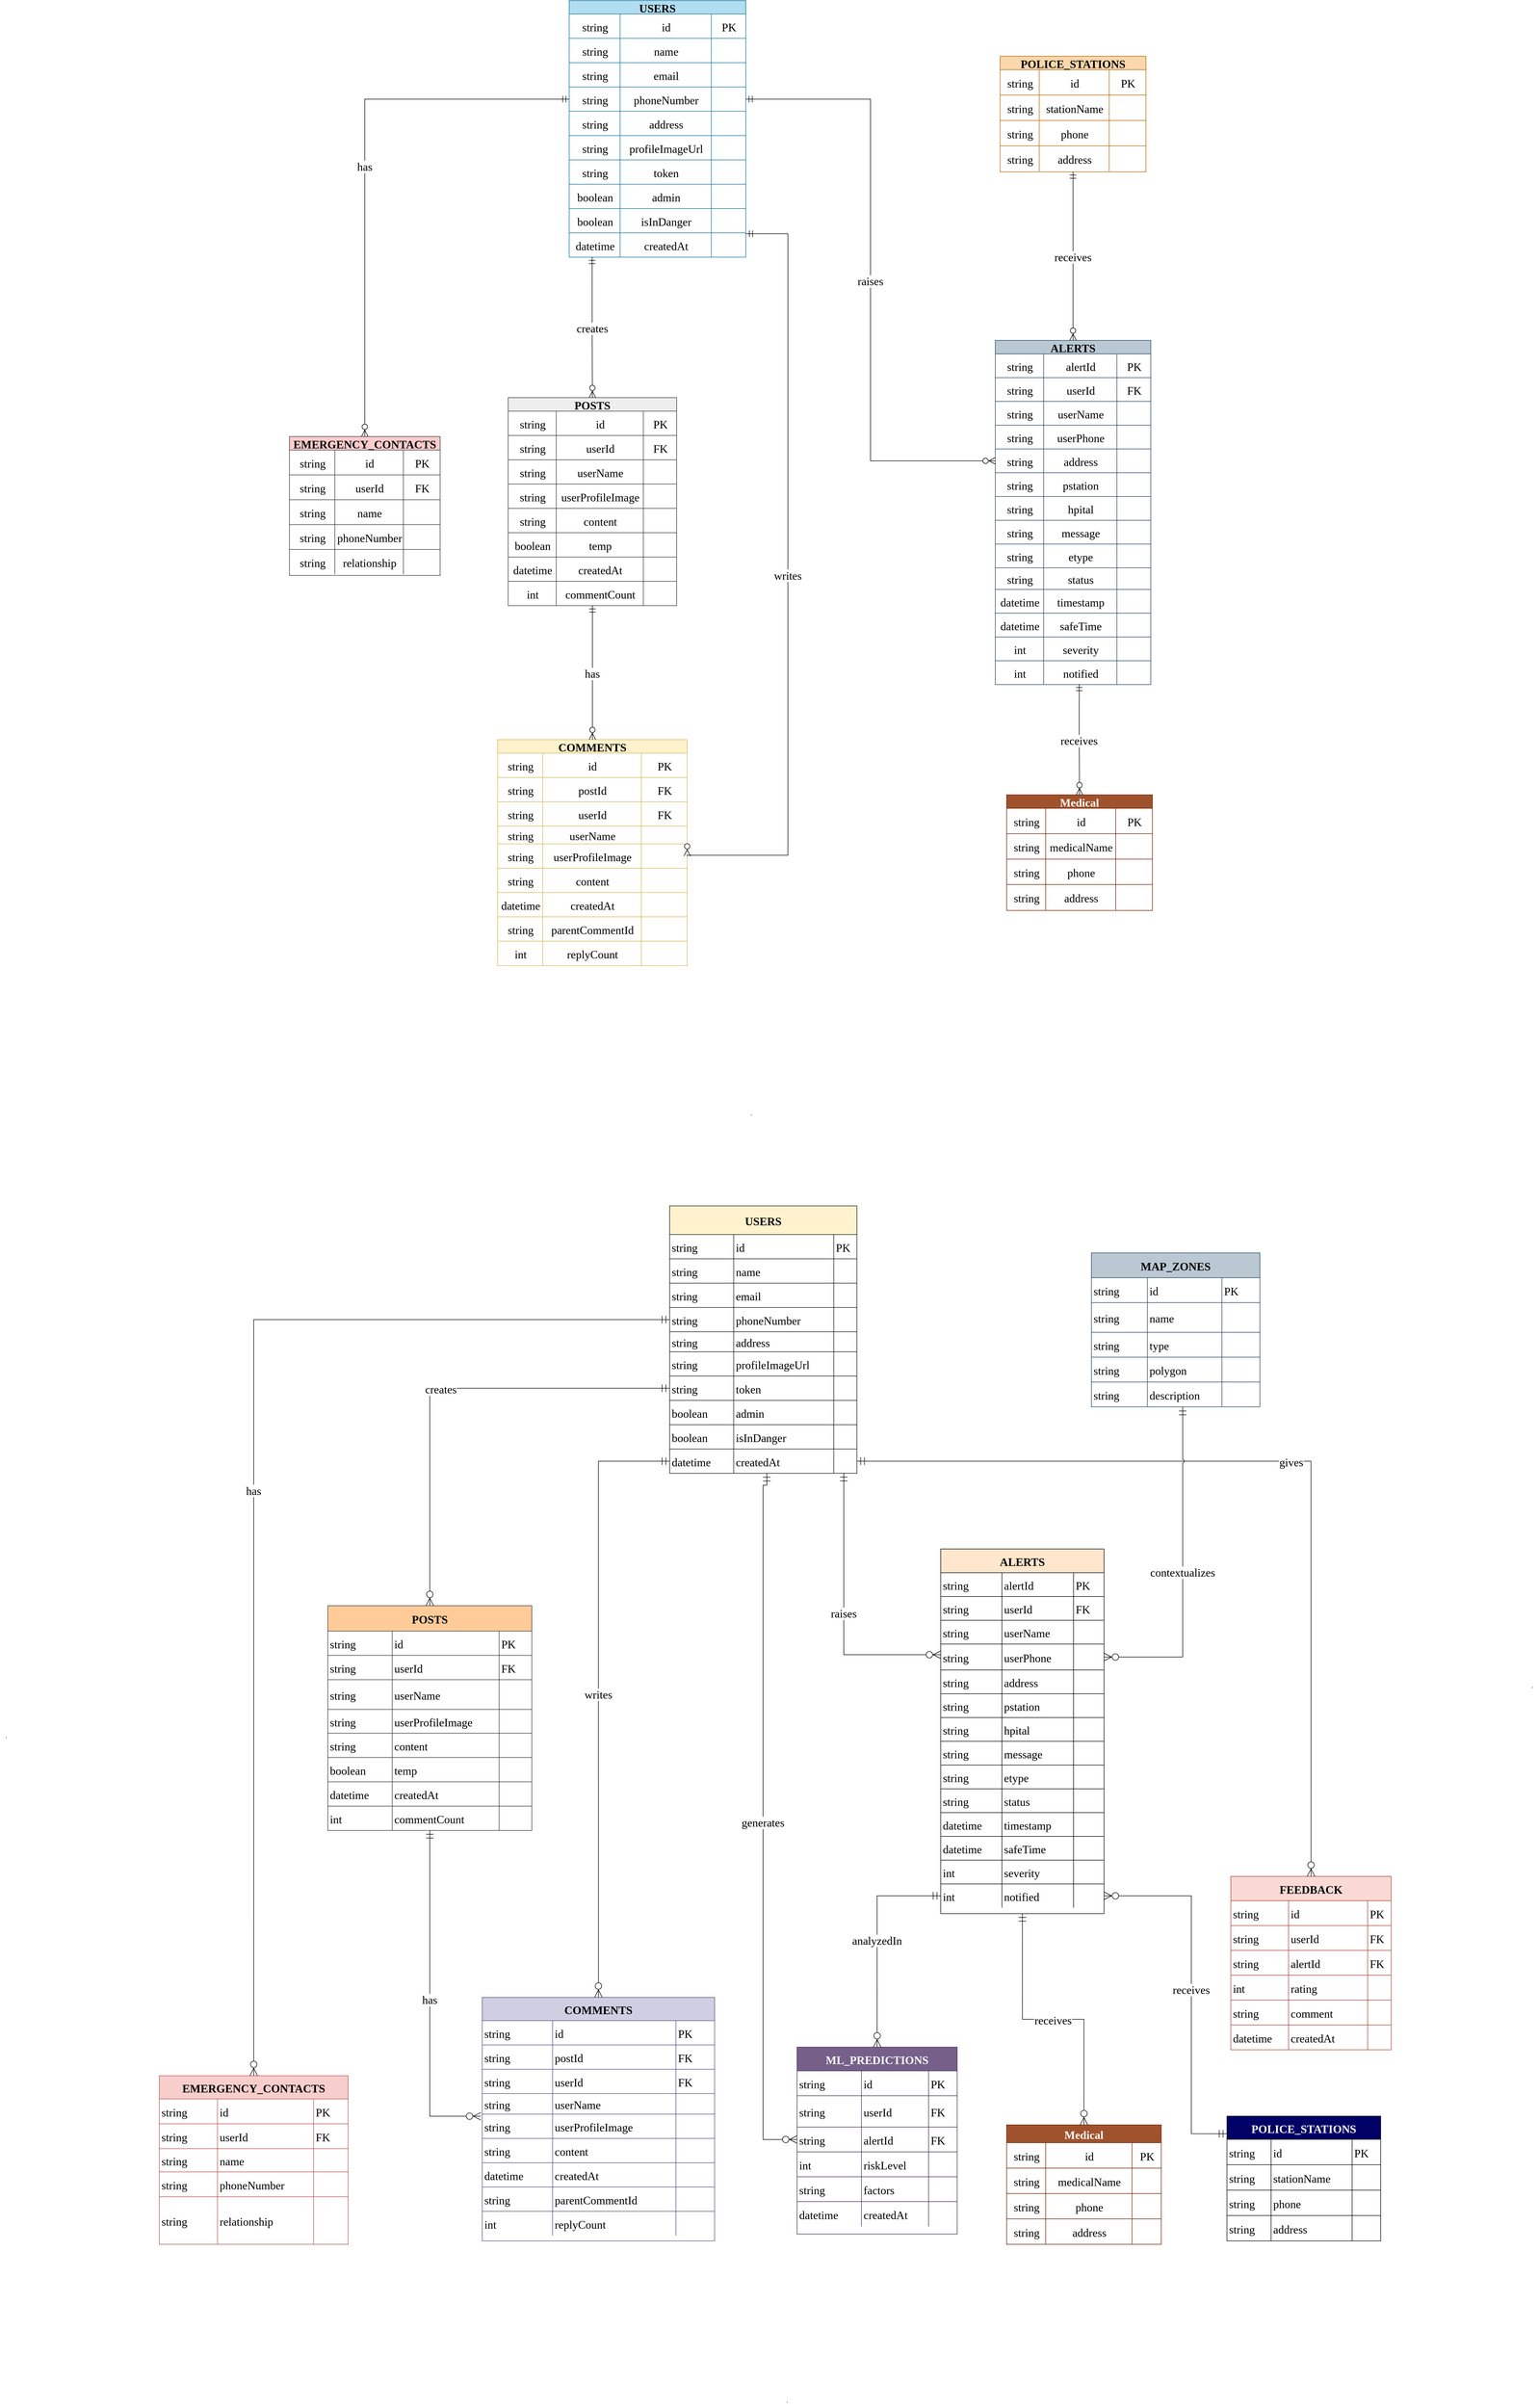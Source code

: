 <mxfile version="28.1.1">
  <diagram name="Page-1" id="XUSlKl80u0VkjJxmAcLJ">
    <mxGraphModel dx="2023" dy="2760" grid="0" gridSize="10" guides="1" tooltips="1" connect="1" arrows="1" fold="1" page="0" pageScale="1" pageWidth="1169" pageHeight="827" math="0" shadow="0">
      <root>
        <mxCell id="0" />
        <mxCell id="1" parent="0" />
        <mxCell id="9e8LTtCVws6JlIJ1aQSF-1" value="USERS" style="shape=table;startSize=25;container=1;collapsible=0;childLayout=tableLayout;fixedRows=1;rowLines=1;fontStyle=1;align=center;resizeLast=1;fontSize=21;fillColor=#b1ddf0;strokeColor=#10739e;fontFamily=Verdana;" parent="1" vertex="1">
          <mxGeometry x="171" y="-29" width="327" height="475" as="geometry" />
        </mxCell>
        <mxCell id="9e8LTtCVws6JlIJ1aQSF-2" style="shape=tableRow;horizontal=0;startSize=0;swimlaneHead=0;swimlaneBody=0;fillColor=none;collapsible=0;dropTarget=0;points=[[0,0.5],[1,0.5]];portConstraint=eastwest;top=0;left=0;right=0;bottom=0;align=center;fontSize=21;fontFamily=Verdana;" parent="9e8LTtCVws6JlIJ1aQSF-1" vertex="1">
          <mxGeometry y="25" width="327" height="45" as="geometry" />
        </mxCell>
        <mxCell id="9e8LTtCVws6JlIJ1aQSF-3" value="string" style="shape=partialRectangle;connectable=0;fillColor=none;top=0;left=0;bottom=0;right=0;align=center;spacingLeft=2;overflow=hidden;fontSize=21;fontFamily=Verdana;" parent="9e8LTtCVws6JlIJ1aQSF-2" vertex="1">
          <mxGeometry width="94.214" height="45" as="geometry">
            <mxRectangle width="94.214" height="45" as="alternateBounds" />
          </mxGeometry>
        </mxCell>
        <mxCell id="9e8LTtCVws6JlIJ1aQSF-4" value="id" style="shape=partialRectangle;connectable=0;fillColor=none;top=0;left=0;bottom=0;right=0;align=center;spacingLeft=2;overflow=hidden;fontSize=21;fontFamily=Verdana;" parent="9e8LTtCVws6JlIJ1aQSF-2" vertex="1">
          <mxGeometry x="94.214" width="169.0" height="45" as="geometry">
            <mxRectangle width="169.0" height="45" as="alternateBounds" />
          </mxGeometry>
        </mxCell>
        <mxCell id="9e8LTtCVws6JlIJ1aQSF-5" value="PK" style="shape=partialRectangle;connectable=0;fillColor=none;top=0;left=0;bottom=0;right=0;align=center;spacingLeft=2;overflow=hidden;fontSize=21;fontFamily=Verdana;" parent="9e8LTtCVws6JlIJ1aQSF-2" vertex="1">
          <mxGeometry x="263.214" width="63.786" height="45" as="geometry">
            <mxRectangle width="63.786" height="45" as="alternateBounds" />
          </mxGeometry>
        </mxCell>
        <mxCell id="9e8LTtCVws6JlIJ1aQSF-6" style="shape=tableRow;horizontal=0;startSize=0;swimlaneHead=0;swimlaneBody=0;fillColor=none;collapsible=0;dropTarget=0;points=[[0,0.5],[1,0.5]];portConstraint=eastwest;top=0;left=0;right=0;bottom=0;align=center;fontSize=21;fontFamily=Verdana;" parent="9e8LTtCVws6JlIJ1aQSF-1" vertex="1">
          <mxGeometry y="70" width="327" height="45" as="geometry" />
        </mxCell>
        <mxCell id="9e8LTtCVws6JlIJ1aQSF-7" value="string" style="shape=partialRectangle;connectable=0;fillColor=none;top=0;left=0;bottom=0;right=0;align=center;spacingLeft=2;overflow=hidden;fontSize=21;fontFamily=Verdana;" parent="9e8LTtCVws6JlIJ1aQSF-6" vertex="1">
          <mxGeometry width="94.214" height="45" as="geometry">
            <mxRectangle width="94.214" height="45" as="alternateBounds" />
          </mxGeometry>
        </mxCell>
        <mxCell id="9e8LTtCVws6JlIJ1aQSF-8" value="name" style="shape=partialRectangle;connectable=0;fillColor=none;top=0;left=0;bottom=0;right=0;align=center;spacingLeft=2;overflow=hidden;fontSize=21;fontFamily=Verdana;" parent="9e8LTtCVws6JlIJ1aQSF-6" vertex="1">
          <mxGeometry x="94.214" width="169.0" height="45" as="geometry">
            <mxRectangle width="169.0" height="45" as="alternateBounds" />
          </mxGeometry>
        </mxCell>
        <mxCell id="9e8LTtCVws6JlIJ1aQSF-9" value="" style="shape=partialRectangle;connectable=0;fillColor=none;top=0;left=0;bottom=0;right=0;align=center;spacingLeft=2;overflow=hidden;fontSize=21;fontFamily=Verdana;" parent="9e8LTtCVws6JlIJ1aQSF-6" vertex="1">
          <mxGeometry x="263.214" width="63.786" height="45" as="geometry">
            <mxRectangle width="63.786" height="45" as="alternateBounds" />
          </mxGeometry>
        </mxCell>
        <mxCell id="9e8LTtCVws6JlIJ1aQSF-10" style="shape=tableRow;horizontal=0;startSize=0;swimlaneHead=0;swimlaneBody=0;fillColor=none;collapsible=0;dropTarget=0;points=[[0,0.5],[1,0.5]];portConstraint=eastwest;top=0;left=0;right=0;bottom=0;align=center;fontSize=21;fontFamily=Verdana;" parent="9e8LTtCVws6JlIJ1aQSF-1" vertex="1">
          <mxGeometry y="115" width="327" height="45" as="geometry" />
        </mxCell>
        <mxCell id="9e8LTtCVws6JlIJ1aQSF-11" value="string" style="shape=partialRectangle;connectable=0;fillColor=none;top=0;left=0;bottom=0;right=0;align=center;spacingLeft=2;overflow=hidden;fontSize=21;fontFamily=Verdana;" parent="9e8LTtCVws6JlIJ1aQSF-10" vertex="1">
          <mxGeometry width="94.214" height="45" as="geometry">
            <mxRectangle width="94.214" height="45" as="alternateBounds" />
          </mxGeometry>
        </mxCell>
        <mxCell id="9e8LTtCVws6JlIJ1aQSF-12" value="email" style="shape=partialRectangle;connectable=0;fillColor=none;top=0;left=0;bottom=0;right=0;align=center;spacingLeft=2;overflow=hidden;fontSize=21;fontFamily=Verdana;" parent="9e8LTtCVws6JlIJ1aQSF-10" vertex="1">
          <mxGeometry x="94.214" width="169.0" height="45" as="geometry">
            <mxRectangle width="169.0" height="45" as="alternateBounds" />
          </mxGeometry>
        </mxCell>
        <mxCell id="9e8LTtCVws6JlIJ1aQSF-13" value="" style="shape=partialRectangle;connectable=0;fillColor=none;top=0;left=0;bottom=0;right=0;align=center;spacingLeft=2;overflow=hidden;fontSize=21;fontFamily=Verdana;" parent="9e8LTtCVws6JlIJ1aQSF-10" vertex="1">
          <mxGeometry x="263.214" width="63.786" height="45" as="geometry">
            <mxRectangle width="63.786" height="45" as="alternateBounds" />
          </mxGeometry>
        </mxCell>
        <mxCell id="9e8LTtCVws6JlIJ1aQSF-14" style="shape=tableRow;horizontal=0;startSize=0;swimlaneHead=0;swimlaneBody=0;fillColor=none;collapsible=0;dropTarget=0;points=[[0,0.5],[1,0.5]];portConstraint=eastwest;top=0;left=0;right=0;bottom=0;align=center;fontSize=21;fontFamily=Verdana;" parent="9e8LTtCVws6JlIJ1aQSF-1" vertex="1">
          <mxGeometry y="160" width="327" height="45" as="geometry" />
        </mxCell>
        <mxCell id="9e8LTtCVws6JlIJ1aQSF-15" value="string" style="shape=partialRectangle;connectable=0;fillColor=none;top=0;left=0;bottom=0;right=0;align=center;spacingLeft=2;overflow=hidden;fontSize=21;fontFamily=Verdana;" parent="9e8LTtCVws6JlIJ1aQSF-14" vertex="1">
          <mxGeometry width="94.214" height="45" as="geometry">
            <mxRectangle width="94.214" height="45" as="alternateBounds" />
          </mxGeometry>
        </mxCell>
        <mxCell id="9e8LTtCVws6JlIJ1aQSF-16" value="phoneNumber" style="shape=partialRectangle;connectable=0;fillColor=none;top=0;left=0;bottom=0;right=0;align=center;spacingLeft=2;overflow=hidden;fontSize=21;fontFamily=Verdana;" parent="9e8LTtCVws6JlIJ1aQSF-14" vertex="1">
          <mxGeometry x="94.214" width="169.0" height="45" as="geometry">
            <mxRectangle width="169.0" height="45" as="alternateBounds" />
          </mxGeometry>
        </mxCell>
        <mxCell id="9e8LTtCVws6JlIJ1aQSF-17" value="" style="shape=partialRectangle;connectable=0;fillColor=none;top=0;left=0;bottom=0;right=0;align=center;spacingLeft=2;overflow=hidden;fontSize=21;fontFamily=Verdana;" parent="9e8LTtCVws6JlIJ1aQSF-14" vertex="1">
          <mxGeometry x="263.214" width="63.786" height="45" as="geometry">
            <mxRectangle width="63.786" height="45" as="alternateBounds" />
          </mxGeometry>
        </mxCell>
        <mxCell id="9e8LTtCVws6JlIJ1aQSF-18" style="shape=tableRow;horizontal=0;startSize=0;swimlaneHead=0;swimlaneBody=0;fillColor=none;collapsible=0;dropTarget=0;points=[[0,0.5],[1,0.5]];portConstraint=eastwest;top=0;left=0;right=0;bottom=0;align=center;fontSize=21;fontFamily=Verdana;" parent="9e8LTtCVws6JlIJ1aQSF-1" vertex="1">
          <mxGeometry y="205" width="327" height="45" as="geometry" />
        </mxCell>
        <mxCell id="9e8LTtCVws6JlIJ1aQSF-19" value="string" style="shape=partialRectangle;connectable=0;fillColor=none;top=0;left=0;bottom=0;right=0;align=center;spacingLeft=2;overflow=hidden;fontSize=21;fontFamily=Verdana;" parent="9e8LTtCVws6JlIJ1aQSF-18" vertex="1">
          <mxGeometry width="94.214" height="45" as="geometry">
            <mxRectangle width="94.214" height="45" as="alternateBounds" />
          </mxGeometry>
        </mxCell>
        <mxCell id="9e8LTtCVws6JlIJ1aQSF-20" value="address" style="shape=partialRectangle;connectable=0;fillColor=none;top=0;left=0;bottom=0;right=0;align=center;spacingLeft=2;overflow=hidden;fontSize=21;fontFamily=Verdana;" parent="9e8LTtCVws6JlIJ1aQSF-18" vertex="1">
          <mxGeometry x="94.214" width="169.0" height="45" as="geometry">
            <mxRectangle width="169.0" height="45" as="alternateBounds" />
          </mxGeometry>
        </mxCell>
        <mxCell id="9e8LTtCVws6JlIJ1aQSF-21" value="" style="shape=partialRectangle;connectable=0;fillColor=none;top=0;left=0;bottom=0;right=0;align=center;spacingLeft=2;overflow=hidden;fontSize=21;fontFamily=Verdana;" parent="9e8LTtCVws6JlIJ1aQSF-18" vertex="1">
          <mxGeometry x="263.214" width="63.786" height="45" as="geometry">
            <mxRectangle width="63.786" height="45" as="alternateBounds" />
          </mxGeometry>
        </mxCell>
        <mxCell id="9e8LTtCVws6JlIJ1aQSF-22" style="shape=tableRow;horizontal=0;startSize=0;swimlaneHead=0;swimlaneBody=0;fillColor=none;collapsible=0;dropTarget=0;points=[[0,0.5],[1,0.5]];portConstraint=eastwest;top=0;left=0;right=0;bottom=0;align=center;fontSize=21;fontFamily=Verdana;" parent="9e8LTtCVws6JlIJ1aQSF-1" vertex="1">
          <mxGeometry y="250" width="327" height="45" as="geometry" />
        </mxCell>
        <mxCell id="9e8LTtCVws6JlIJ1aQSF-23" value="string" style="shape=partialRectangle;connectable=0;fillColor=none;top=0;left=0;bottom=0;right=0;align=center;spacingLeft=2;overflow=hidden;fontSize=21;fontFamily=Verdana;" parent="9e8LTtCVws6JlIJ1aQSF-22" vertex="1">
          <mxGeometry width="94.214" height="45" as="geometry">
            <mxRectangle width="94.214" height="45" as="alternateBounds" />
          </mxGeometry>
        </mxCell>
        <mxCell id="9e8LTtCVws6JlIJ1aQSF-24" value="profileImageUrl" style="shape=partialRectangle;connectable=0;fillColor=none;top=0;left=0;bottom=0;right=0;align=center;spacingLeft=2;overflow=hidden;fontSize=21;fontFamily=Verdana;" parent="9e8LTtCVws6JlIJ1aQSF-22" vertex="1">
          <mxGeometry x="94.214" width="169.0" height="45" as="geometry">
            <mxRectangle width="169.0" height="45" as="alternateBounds" />
          </mxGeometry>
        </mxCell>
        <mxCell id="9e8LTtCVws6JlIJ1aQSF-25" value="" style="shape=partialRectangle;connectable=0;fillColor=none;top=0;left=0;bottom=0;right=0;align=center;spacingLeft=2;overflow=hidden;fontSize=21;fontFamily=Verdana;" parent="9e8LTtCVws6JlIJ1aQSF-22" vertex="1">
          <mxGeometry x="263.214" width="63.786" height="45" as="geometry">
            <mxRectangle width="63.786" height="45" as="alternateBounds" />
          </mxGeometry>
        </mxCell>
        <mxCell id="9e8LTtCVws6JlIJ1aQSF-26" style="shape=tableRow;horizontal=0;startSize=0;swimlaneHead=0;swimlaneBody=0;fillColor=none;collapsible=0;dropTarget=0;points=[[0,0.5],[1,0.5]];portConstraint=eastwest;top=0;left=0;right=0;bottom=0;align=center;fontSize=21;fontFamily=Verdana;" parent="9e8LTtCVws6JlIJ1aQSF-1" vertex="1">
          <mxGeometry y="295" width="327" height="45" as="geometry" />
        </mxCell>
        <mxCell id="9e8LTtCVws6JlIJ1aQSF-27" value="string" style="shape=partialRectangle;connectable=0;fillColor=none;top=0;left=0;bottom=0;right=0;align=center;spacingLeft=2;overflow=hidden;fontSize=21;fontFamily=Verdana;" parent="9e8LTtCVws6JlIJ1aQSF-26" vertex="1">
          <mxGeometry width="94.214" height="45" as="geometry">
            <mxRectangle width="94.214" height="45" as="alternateBounds" />
          </mxGeometry>
        </mxCell>
        <mxCell id="9e8LTtCVws6JlIJ1aQSF-28" value="token" style="shape=partialRectangle;connectable=0;fillColor=none;top=0;left=0;bottom=0;right=0;align=center;spacingLeft=2;overflow=hidden;fontSize=21;fontFamily=Verdana;" parent="9e8LTtCVws6JlIJ1aQSF-26" vertex="1">
          <mxGeometry x="94.214" width="169.0" height="45" as="geometry">
            <mxRectangle width="169.0" height="45" as="alternateBounds" />
          </mxGeometry>
        </mxCell>
        <mxCell id="9e8LTtCVws6JlIJ1aQSF-29" value="" style="shape=partialRectangle;connectable=0;fillColor=none;top=0;left=0;bottom=0;right=0;align=center;spacingLeft=2;overflow=hidden;fontSize=21;fontFamily=Verdana;" parent="9e8LTtCVws6JlIJ1aQSF-26" vertex="1">
          <mxGeometry x="263.214" width="63.786" height="45" as="geometry">
            <mxRectangle width="63.786" height="45" as="alternateBounds" />
          </mxGeometry>
        </mxCell>
        <mxCell id="9e8LTtCVws6JlIJ1aQSF-30" style="shape=tableRow;horizontal=0;startSize=0;swimlaneHead=0;swimlaneBody=0;fillColor=none;collapsible=0;dropTarget=0;points=[[0,0.5],[1,0.5]];portConstraint=eastwest;top=0;left=0;right=0;bottom=0;align=center;fontSize=21;fontFamily=Verdana;" parent="9e8LTtCVws6JlIJ1aQSF-1" vertex="1">
          <mxGeometry y="340" width="327" height="45" as="geometry" />
        </mxCell>
        <mxCell id="9e8LTtCVws6JlIJ1aQSF-31" value="boolean" style="shape=partialRectangle;connectable=0;fillColor=none;top=0;left=0;bottom=0;right=0;align=center;spacingLeft=2;overflow=hidden;fontSize=21;fontFamily=Verdana;" parent="9e8LTtCVws6JlIJ1aQSF-30" vertex="1">
          <mxGeometry width="94.214" height="45" as="geometry">
            <mxRectangle width="94.214" height="45" as="alternateBounds" />
          </mxGeometry>
        </mxCell>
        <mxCell id="9e8LTtCVws6JlIJ1aQSF-32" value="admin" style="shape=partialRectangle;connectable=0;fillColor=none;top=0;left=0;bottom=0;right=0;align=center;spacingLeft=2;overflow=hidden;fontSize=21;fontFamily=Verdana;" parent="9e8LTtCVws6JlIJ1aQSF-30" vertex="1">
          <mxGeometry x="94.214" width="169.0" height="45" as="geometry">
            <mxRectangle width="169.0" height="45" as="alternateBounds" />
          </mxGeometry>
        </mxCell>
        <mxCell id="9e8LTtCVws6JlIJ1aQSF-33" value="" style="shape=partialRectangle;connectable=0;fillColor=none;top=0;left=0;bottom=0;right=0;align=center;spacingLeft=2;overflow=hidden;fontSize=21;fontFamily=Verdana;" parent="9e8LTtCVws6JlIJ1aQSF-30" vertex="1">
          <mxGeometry x="263.214" width="63.786" height="45" as="geometry">
            <mxRectangle width="63.786" height="45" as="alternateBounds" />
          </mxGeometry>
        </mxCell>
        <mxCell id="9e8LTtCVws6JlIJ1aQSF-34" style="shape=tableRow;horizontal=0;startSize=0;swimlaneHead=0;swimlaneBody=0;fillColor=none;collapsible=0;dropTarget=0;points=[[0,0.5],[1,0.5]];portConstraint=eastwest;top=0;left=0;right=0;bottom=0;align=center;fontSize=21;fontFamily=Verdana;" parent="9e8LTtCVws6JlIJ1aQSF-1" vertex="1">
          <mxGeometry y="385" width="327" height="45" as="geometry" />
        </mxCell>
        <mxCell id="9e8LTtCVws6JlIJ1aQSF-35" value="boolean" style="shape=partialRectangle;connectable=0;fillColor=none;top=0;left=0;bottom=0;right=0;align=center;spacingLeft=2;overflow=hidden;fontSize=21;fontFamily=Verdana;" parent="9e8LTtCVws6JlIJ1aQSF-34" vertex="1">
          <mxGeometry width="94.214" height="45" as="geometry">
            <mxRectangle width="94.214" height="45" as="alternateBounds" />
          </mxGeometry>
        </mxCell>
        <mxCell id="9e8LTtCVws6JlIJ1aQSF-36" value="isInDanger" style="shape=partialRectangle;connectable=0;fillColor=none;top=0;left=0;bottom=0;right=0;align=center;spacingLeft=2;overflow=hidden;fontSize=21;fontFamily=Verdana;" parent="9e8LTtCVws6JlIJ1aQSF-34" vertex="1">
          <mxGeometry x="94.214" width="169.0" height="45" as="geometry">
            <mxRectangle width="169.0" height="45" as="alternateBounds" />
          </mxGeometry>
        </mxCell>
        <mxCell id="9e8LTtCVws6JlIJ1aQSF-37" value="" style="shape=partialRectangle;connectable=0;fillColor=none;top=0;left=0;bottom=0;right=0;align=center;spacingLeft=2;overflow=hidden;fontSize=21;fontFamily=Verdana;" parent="9e8LTtCVws6JlIJ1aQSF-34" vertex="1">
          <mxGeometry x="263.214" width="63.786" height="45" as="geometry">
            <mxRectangle width="63.786" height="45" as="alternateBounds" />
          </mxGeometry>
        </mxCell>
        <mxCell id="9e8LTtCVws6JlIJ1aQSF-38" style="shape=tableRow;horizontal=0;startSize=0;swimlaneHead=0;swimlaneBody=0;fillColor=none;collapsible=0;dropTarget=0;points=[[0,0.5],[1,0.5]];portConstraint=eastwest;top=0;left=0;right=0;bottom=0;align=center;fontSize=21;fontFamily=Verdana;" parent="9e8LTtCVws6JlIJ1aQSF-1" vertex="1">
          <mxGeometry y="430" width="327" height="45" as="geometry" />
        </mxCell>
        <mxCell id="9e8LTtCVws6JlIJ1aQSF-39" value="datetime" style="shape=partialRectangle;connectable=0;fillColor=none;top=0;left=0;bottom=0;right=0;align=center;spacingLeft=2;overflow=hidden;fontSize=21;fontFamily=Verdana;" parent="9e8LTtCVws6JlIJ1aQSF-38" vertex="1">
          <mxGeometry width="94.214" height="45" as="geometry">
            <mxRectangle width="94.214" height="45" as="alternateBounds" />
          </mxGeometry>
        </mxCell>
        <mxCell id="9e8LTtCVws6JlIJ1aQSF-40" value="createdAt" style="shape=partialRectangle;connectable=0;fillColor=none;top=0;left=0;bottom=0;right=0;align=center;spacingLeft=2;overflow=hidden;fontSize=21;fontFamily=Verdana;" parent="9e8LTtCVws6JlIJ1aQSF-38" vertex="1">
          <mxGeometry x="94.214" width="169.0" height="45" as="geometry">
            <mxRectangle width="169.0" height="45" as="alternateBounds" />
          </mxGeometry>
        </mxCell>
        <mxCell id="9e8LTtCVws6JlIJ1aQSF-41" value="" style="shape=partialRectangle;connectable=0;fillColor=none;top=0;left=0;bottom=0;right=0;align=center;spacingLeft=2;overflow=hidden;fontSize=21;fontFamily=Verdana;" parent="9e8LTtCVws6JlIJ1aQSF-38" vertex="1">
          <mxGeometry x="263.214" width="63.786" height="45" as="geometry">
            <mxRectangle width="63.786" height="45" as="alternateBounds" />
          </mxGeometry>
        </mxCell>
        <mxCell id="9e8LTtCVws6JlIJ1aQSF-42" value="EMERGENCY_CONTACTS" style="shape=table;startSize=25;container=1;collapsible=0;childLayout=tableLayout;fixedRows=1;rowLines=1;fontStyle=1;align=center;resizeLast=1;fontSize=21;fillColor=#ffcccc;strokeColor=#36393d;fontFamily=Verdana;" parent="1" vertex="1">
          <mxGeometry x="-347" y="778" width="279" height="257" as="geometry" />
        </mxCell>
        <mxCell id="9e8LTtCVws6JlIJ1aQSF-43" style="shape=tableRow;horizontal=0;startSize=0;swimlaneHead=0;swimlaneBody=0;fillColor=none;collapsible=0;dropTarget=0;points=[[0,0.5],[1,0.5]];portConstraint=eastwest;top=0;left=0;right=0;bottom=0;align=center;fontSize=21;fontFamily=Verdana;" parent="9e8LTtCVws6JlIJ1aQSF-42" vertex="1">
          <mxGeometry y="25" width="279" height="46" as="geometry" />
        </mxCell>
        <mxCell id="9e8LTtCVws6JlIJ1aQSF-44" value="string" style="shape=partialRectangle;connectable=0;fillColor=none;top=0;left=0;bottom=0;right=0;align=center;spacingLeft=2;overflow=hidden;fontSize=21;fontFamily=Verdana;" parent="9e8LTtCVws6JlIJ1aQSF-43" vertex="1">
          <mxGeometry width="84.071" height="46" as="geometry">
            <mxRectangle width="84.071" height="46" as="alternateBounds" />
          </mxGeometry>
        </mxCell>
        <mxCell id="9e8LTtCVws6JlIJ1aQSF-45" value="id" style="shape=partialRectangle;connectable=0;fillColor=none;top=0;left=0;bottom=0;right=0;align=center;spacingLeft=2;overflow=hidden;fontSize=21;fontFamily=Verdana;" parent="9e8LTtCVws6JlIJ1aQSF-43" vertex="1">
          <mxGeometry x="84.071" width="126.929" height="46" as="geometry">
            <mxRectangle width="126.929" height="46" as="alternateBounds" />
          </mxGeometry>
        </mxCell>
        <mxCell id="9e8LTtCVws6JlIJ1aQSF-46" value="PK" style="shape=partialRectangle;connectable=0;fillColor=none;top=0;left=0;bottom=0;right=0;align=center;spacingLeft=2;overflow=hidden;fontSize=21;fontFamily=Verdana;" parent="9e8LTtCVws6JlIJ1aQSF-43" vertex="1">
          <mxGeometry x="211" width="68" height="46" as="geometry">
            <mxRectangle width="68" height="46" as="alternateBounds" />
          </mxGeometry>
        </mxCell>
        <mxCell id="9e8LTtCVws6JlIJ1aQSF-47" style="shape=tableRow;horizontal=0;startSize=0;swimlaneHead=0;swimlaneBody=0;fillColor=none;collapsible=0;dropTarget=0;points=[[0,0.5],[1,0.5]];portConstraint=eastwest;top=0;left=0;right=0;bottom=0;align=center;fontSize=21;fontFamily=Verdana;" parent="9e8LTtCVws6JlIJ1aQSF-42" vertex="1">
          <mxGeometry y="71" width="279" height="46" as="geometry" />
        </mxCell>
        <mxCell id="9e8LTtCVws6JlIJ1aQSF-48" value="string" style="shape=partialRectangle;connectable=0;fillColor=none;top=0;left=0;bottom=0;right=0;align=center;spacingLeft=2;overflow=hidden;fontSize=21;fontFamily=Verdana;" parent="9e8LTtCVws6JlIJ1aQSF-47" vertex="1">
          <mxGeometry width="84.071" height="46" as="geometry">
            <mxRectangle width="84.071" height="46" as="alternateBounds" />
          </mxGeometry>
        </mxCell>
        <mxCell id="9e8LTtCVws6JlIJ1aQSF-49" value="userId" style="shape=partialRectangle;connectable=0;fillColor=none;top=0;left=0;bottom=0;right=0;align=center;spacingLeft=2;overflow=hidden;fontSize=21;fontFamily=Verdana;" parent="9e8LTtCVws6JlIJ1aQSF-47" vertex="1">
          <mxGeometry x="84.071" width="126.929" height="46" as="geometry">
            <mxRectangle width="126.929" height="46" as="alternateBounds" />
          </mxGeometry>
        </mxCell>
        <mxCell id="9e8LTtCVws6JlIJ1aQSF-50" value="FK" style="shape=partialRectangle;connectable=0;fillColor=none;top=0;left=0;bottom=0;right=0;align=center;spacingLeft=2;overflow=hidden;fontSize=21;fontFamily=Verdana;" parent="9e8LTtCVws6JlIJ1aQSF-47" vertex="1">
          <mxGeometry x="211" width="68" height="46" as="geometry">
            <mxRectangle width="68" height="46" as="alternateBounds" />
          </mxGeometry>
        </mxCell>
        <mxCell id="9e8LTtCVws6JlIJ1aQSF-51" style="shape=tableRow;horizontal=0;startSize=0;swimlaneHead=0;swimlaneBody=0;fillColor=none;collapsible=0;dropTarget=0;points=[[0,0.5],[1,0.5]];portConstraint=eastwest;top=0;left=0;right=0;bottom=0;align=center;fontSize=21;fontFamily=Verdana;" parent="9e8LTtCVws6JlIJ1aQSF-42" vertex="1">
          <mxGeometry y="117" width="279" height="46" as="geometry" />
        </mxCell>
        <mxCell id="9e8LTtCVws6JlIJ1aQSF-52" value="string" style="shape=partialRectangle;connectable=0;fillColor=none;top=0;left=0;bottom=0;right=0;align=center;spacingLeft=2;overflow=hidden;fontSize=21;fontFamily=Verdana;" parent="9e8LTtCVws6JlIJ1aQSF-51" vertex="1">
          <mxGeometry width="84.071" height="46" as="geometry">
            <mxRectangle width="84.071" height="46" as="alternateBounds" />
          </mxGeometry>
        </mxCell>
        <mxCell id="9e8LTtCVws6JlIJ1aQSF-53" value="name" style="shape=partialRectangle;connectable=0;fillColor=none;top=0;left=0;bottom=0;right=0;align=center;spacingLeft=2;overflow=hidden;fontSize=21;fontFamily=Verdana;" parent="9e8LTtCVws6JlIJ1aQSF-51" vertex="1">
          <mxGeometry x="84.071" width="126.929" height="46" as="geometry">
            <mxRectangle width="126.929" height="46" as="alternateBounds" />
          </mxGeometry>
        </mxCell>
        <mxCell id="9e8LTtCVws6JlIJ1aQSF-54" value="" style="shape=partialRectangle;connectable=0;fillColor=none;top=0;left=0;bottom=0;right=0;align=center;spacingLeft=2;overflow=hidden;fontSize=21;fontFamily=Verdana;" parent="9e8LTtCVws6JlIJ1aQSF-51" vertex="1">
          <mxGeometry x="211" width="68" height="46" as="geometry">
            <mxRectangle width="68" height="46" as="alternateBounds" />
          </mxGeometry>
        </mxCell>
        <mxCell id="9e8LTtCVws6JlIJ1aQSF-55" style="shape=tableRow;horizontal=0;startSize=0;swimlaneHead=0;swimlaneBody=0;fillColor=none;collapsible=0;dropTarget=0;points=[[0,0.5],[1,0.5]];portConstraint=eastwest;top=0;left=0;right=0;bottom=0;align=center;fontSize=21;fontFamily=Verdana;" parent="9e8LTtCVws6JlIJ1aQSF-42" vertex="1">
          <mxGeometry y="163" width="279" height="46" as="geometry" />
        </mxCell>
        <mxCell id="9e8LTtCVws6JlIJ1aQSF-56" value="string" style="shape=partialRectangle;connectable=0;fillColor=none;top=0;left=0;bottom=0;right=0;align=center;spacingLeft=2;overflow=hidden;fontSize=21;fontFamily=Verdana;" parent="9e8LTtCVws6JlIJ1aQSF-55" vertex="1">
          <mxGeometry width="84.071" height="46" as="geometry">
            <mxRectangle width="84.071" height="46" as="alternateBounds" />
          </mxGeometry>
        </mxCell>
        <mxCell id="9e8LTtCVws6JlIJ1aQSF-57" value="phoneNumber" style="shape=partialRectangle;connectable=0;fillColor=none;top=0;left=0;bottom=0;right=0;align=center;spacingLeft=2;overflow=hidden;fontSize=21;fontFamily=Verdana;" parent="9e8LTtCVws6JlIJ1aQSF-55" vertex="1">
          <mxGeometry x="84.071" width="126.929" height="46" as="geometry">
            <mxRectangle width="126.929" height="46" as="alternateBounds" />
          </mxGeometry>
        </mxCell>
        <mxCell id="9e8LTtCVws6JlIJ1aQSF-58" value="" style="shape=partialRectangle;connectable=0;fillColor=none;top=0;left=0;bottom=0;right=0;align=center;spacingLeft=2;overflow=hidden;fontSize=21;fontFamily=Verdana;" parent="9e8LTtCVws6JlIJ1aQSF-55" vertex="1">
          <mxGeometry x="211" width="68" height="46" as="geometry">
            <mxRectangle width="68" height="46" as="alternateBounds" />
          </mxGeometry>
        </mxCell>
        <mxCell id="9e8LTtCVws6JlIJ1aQSF-59" style="shape=tableRow;horizontal=0;startSize=0;swimlaneHead=0;swimlaneBody=0;fillColor=none;collapsible=0;dropTarget=0;points=[[0,0.5],[1,0.5]];portConstraint=eastwest;top=0;left=0;right=0;bottom=0;align=center;fontSize=21;fontFamily=Verdana;" parent="9e8LTtCVws6JlIJ1aQSF-42" vertex="1">
          <mxGeometry y="209" width="279" height="46" as="geometry" />
        </mxCell>
        <mxCell id="9e8LTtCVws6JlIJ1aQSF-60" value="string" style="shape=partialRectangle;connectable=0;fillColor=none;top=0;left=0;bottom=0;right=0;align=center;spacingLeft=2;overflow=hidden;fontSize=21;fontFamily=Verdana;" parent="9e8LTtCVws6JlIJ1aQSF-59" vertex="1">
          <mxGeometry width="84.071" height="46" as="geometry">
            <mxRectangle width="84.071" height="46" as="alternateBounds" />
          </mxGeometry>
        </mxCell>
        <mxCell id="9e8LTtCVws6JlIJ1aQSF-61" value="relationship" style="shape=partialRectangle;connectable=0;fillColor=none;top=0;left=0;bottom=0;right=0;align=center;spacingLeft=2;overflow=hidden;fontSize=21;fontFamily=Verdana;" parent="9e8LTtCVws6JlIJ1aQSF-59" vertex="1">
          <mxGeometry x="84.071" width="126.929" height="46" as="geometry">
            <mxRectangle width="126.929" height="46" as="alternateBounds" />
          </mxGeometry>
        </mxCell>
        <mxCell id="9e8LTtCVws6JlIJ1aQSF-62" value="" style="shape=partialRectangle;connectable=0;fillColor=none;top=0;left=0;bottom=0;right=0;align=center;spacingLeft=2;overflow=hidden;fontSize=21;fontFamily=Verdana;" parent="9e8LTtCVws6JlIJ1aQSF-59" vertex="1">
          <mxGeometry x="211" width="68" height="46" as="geometry">
            <mxRectangle width="68" height="46" as="alternateBounds" />
          </mxGeometry>
        </mxCell>
        <mxCell id="9e8LTtCVws6JlIJ1aQSF-63" value="POSTS" style="shape=table;startSize=25;container=1;collapsible=0;childLayout=tableLayout;fixedRows=1;rowLines=1;fontStyle=1;align=center;resizeLast=1;fontSize=21;fillColor=#eeeeee;strokeColor=#36393d;fontFamily=Verdana;" parent="1" vertex="1">
          <mxGeometry x="58" y="706" width="312" height="385" as="geometry" />
        </mxCell>
        <mxCell id="9e8LTtCVws6JlIJ1aQSF-64" style="shape=tableRow;horizontal=0;startSize=0;swimlaneHead=0;swimlaneBody=0;fillColor=none;collapsible=0;dropTarget=0;points=[[0,0.5],[1,0.5]];portConstraint=eastwest;top=0;left=0;right=0;bottom=0;align=center;fontSize=21;fontFamily=Verdana;" parent="9e8LTtCVws6JlIJ1aQSF-63" vertex="1">
          <mxGeometry y="25" width="312" height="45" as="geometry" />
        </mxCell>
        <mxCell id="9e8LTtCVws6JlIJ1aQSF-65" value="string" style="shape=partialRectangle;connectable=0;fillColor=none;top=0;left=0;bottom=0;right=0;align=center;spacingLeft=2;overflow=hidden;fontSize=21;fontFamily=Verdana;" parent="9e8LTtCVws6JlIJ1aQSF-64" vertex="1">
          <mxGeometry width="89.071" height="45" as="geometry">
            <mxRectangle width="89.071" height="45" as="alternateBounds" />
          </mxGeometry>
        </mxCell>
        <mxCell id="9e8LTtCVws6JlIJ1aQSF-66" value="id" style="shape=partialRectangle;connectable=0;fillColor=none;top=0;left=0;bottom=0;right=0;align=center;spacingLeft=2;overflow=hidden;fontSize=21;fontFamily=Verdana;" parent="9e8LTtCVws6JlIJ1aQSF-64" vertex="1">
          <mxGeometry x="89.071" width="161.286" height="45" as="geometry">
            <mxRectangle width="161.286" height="45" as="alternateBounds" />
          </mxGeometry>
        </mxCell>
        <mxCell id="9e8LTtCVws6JlIJ1aQSF-67" value="PK" style="shape=partialRectangle;connectable=0;fillColor=none;top=0;left=0;bottom=0;right=0;align=center;spacingLeft=2;overflow=hidden;fontSize=21;fontFamily=Verdana;" parent="9e8LTtCVws6JlIJ1aQSF-64" vertex="1">
          <mxGeometry x="250.357" width="61.643" height="45" as="geometry">
            <mxRectangle width="61.643" height="45" as="alternateBounds" />
          </mxGeometry>
        </mxCell>
        <mxCell id="9e8LTtCVws6JlIJ1aQSF-68" style="shape=tableRow;horizontal=0;startSize=0;swimlaneHead=0;swimlaneBody=0;fillColor=none;collapsible=0;dropTarget=0;points=[[0,0.5],[1,0.5]];portConstraint=eastwest;top=0;left=0;right=0;bottom=0;align=center;fontSize=21;fontFamily=Verdana;" parent="9e8LTtCVws6JlIJ1aQSF-63" vertex="1">
          <mxGeometry y="70" width="312" height="45" as="geometry" />
        </mxCell>
        <mxCell id="9e8LTtCVws6JlIJ1aQSF-69" value="string" style="shape=partialRectangle;connectable=0;fillColor=none;top=0;left=0;bottom=0;right=0;align=center;spacingLeft=2;overflow=hidden;fontSize=21;fontFamily=Verdana;" parent="9e8LTtCVws6JlIJ1aQSF-68" vertex="1">
          <mxGeometry width="89.071" height="45" as="geometry">
            <mxRectangle width="89.071" height="45" as="alternateBounds" />
          </mxGeometry>
        </mxCell>
        <mxCell id="9e8LTtCVws6JlIJ1aQSF-70" value="userId" style="shape=partialRectangle;connectable=0;fillColor=none;top=0;left=0;bottom=0;right=0;align=center;spacingLeft=2;overflow=hidden;fontSize=21;fontFamily=Verdana;" parent="9e8LTtCVws6JlIJ1aQSF-68" vertex="1">
          <mxGeometry x="89.071" width="161.286" height="45" as="geometry">
            <mxRectangle width="161.286" height="45" as="alternateBounds" />
          </mxGeometry>
        </mxCell>
        <mxCell id="9e8LTtCVws6JlIJ1aQSF-71" value="FK" style="shape=partialRectangle;connectable=0;fillColor=none;top=0;left=0;bottom=0;right=0;align=center;spacingLeft=2;overflow=hidden;fontSize=21;fontFamily=Verdana;" parent="9e8LTtCVws6JlIJ1aQSF-68" vertex="1">
          <mxGeometry x="250.357" width="61.643" height="45" as="geometry">
            <mxRectangle width="61.643" height="45" as="alternateBounds" />
          </mxGeometry>
        </mxCell>
        <mxCell id="9e8LTtCVws6JlIJ1aQSF-72" style="shape=tableRow;horizontal=0;startSize=0;swimlaneHead=0;swimlaneBody=0;fillColor=none;collapsible=0;dropTarget=0;points=[[0,0.5],[1,0.5]];portConstraint=eastwest;top=0;left=0;right=0;bottom=0;align=center;fontSize=21;fontFamily=Verdana;" parent="9e8LTtCVws6JlIJ1aQSF-63" vertex="1">
          <mxGeometry y="115" width="312" height="45" as="geometry" />
        </mxCell>
        <mxCell id="9e8LTtCVws6JlIJ1aQSF-73" value="string" style="shape=partialRectangle;connectable=0;fillColor=none;top=0;left=0;bottom=0;right=0;align=center;spacingLeft=2;overflow=hidden;fontSize=21;fontFamily=Verdana;" parent="9e8LTtCVws6JlIJ1aQSF-72" vertex="1">
          <mxGeometry width="89.071" height="45" as="geometry">
            <mxRectangle width="89.071" height="45" as="alternateBounds" />
          </mxGeometry>
        </mxCell>
        <mxCell id="9e8LTtCVws6JlIJ1aQSF-74" value="userName" style="shape=partialRectangle;connectable=0;fillColor=none;top=0;left=0;bottom=0;right=0;align=center;spacingLeft=2;overflow=hidden;fontSize=21;fontFamily=Verdana;" parent="9e8LTtCVws6JlIJ1aQSF-72" vertex="1">
          <mxGeometry x="89.071" width="161.286" height="45" as="geometry">
            <mxRectangle width="161.286" height="45" as="alternateBounds" />
          </mxGeometry>
        </mxCell>
        <mxCell id="9e8LTtCVws6JlIJ1aQSF-75" value="" style="shape=partialRectangle;connectable=0;fillColor=none;top=0;left=0;bottom=0;right=0;align=center;spacingLeft=2;overflow=hidden;fontSize=21;fontFamily=Verdana;" parent="9e8LTtCVws6JlIJ1aQSF-72" vertex="1">
          <mxGeometry x="250.357" width="61.643" height="45" as="geometry">
            <mxRectangle width="61.643" height="45" as="alternateBounds" />
          </mxGeometry>
        </mxCell>
        <mxCell id="9e8LTtCVws6JlIJ1aQSF-76" style="shape=tableRow;horizontal=0;startSize=0;swimlaneHead=0;swimlaneBody=0;fillColor=none;collapsible=0;dropTarget=0;points=[[0,0.5],[1,0.5]];portConstraint=eastwest;top=0;left=0;right=0;bottom=0;align=center;fontSize=21;fontFamily=Verdana;" parent="9e8LTtCVws6JlIJ1aQSF-63" vertex="1">
          <mxGeometry y="160" width="312" height="45" as="geometry" />
        </mxCell>
        <mxCell id="9e8LTtCVws6JlIJ1aQSF-77" value="string" style="shape=partialRectangle;connectable=0;fillColor=none;top=0;left=0;bottom=0;right=0;align=center;spacingLeft=2;overflow=hidden;fontSize=21;fontFamily=Verdana;" parent="9e8LTtCVws6JlIJ1aQSF-76" vertex="1">
          <mxGeometry width="89.071" height="45" as="geometry">
            <mxRectangle width="89.071" height="45" as="alternateBounds" />
          </mxGeometry>
        </mxCell>
        <mxCell id="9e8LTtCVws6JlIJ1aQSF-78" value="userProfileImage" style="shape=partialRectangle;connectable=0;fillColor=none;top=0;left=0;bottom=0;right=0;align=center;spacingLeft=2;overflow=hidden;fontSize=21;fontFamily=Verdana;" parent="9e8LTtCVws6JlIJ1aQSF-76" vertex="1">
          <mxGeometry x="89.071" width="161.286" height="45" as="geometry">
            <mxRectangle width="161.286" height="45" as="alternateBounds" />
          </mxGeometry>
        </mxCell>
        <mxCell id="9e8LTtCVws6JlIJ1aQSF-79" value="" style="shape=partialRectangle;connectable=0;fillColor=none;top=0;left=0;bottom=0;right=0;align=center;spacingLeft=2;overflow=hidden;fontSize=21;fontFamily=Verdana;" parent="9e8LTtCVws6JlIJ1aQSF-76" vertex="1">
          <mxGeometry x="250.357" width="61.643" height="45" as="geometry">
            <mxRectangle width="61.643" height="45" as="alternateBounds" />
          </mxGeometry>
        </mxCell>
        <mxCell id="9e8LTtCVws6JlIJ1aQSF-80" style="shape=tableRow;horizontal=0;startSize=0;swimlaneHead=0;swimlaneBody=0;fillColor=none;collapsible=0;dropTarget=0;points=[[0,0.5],[1,0.5]];portConstraint=eastwest;top=0;left=0;right=0;bottom=0;align=center;fontSize=21;fontFamily=Verdana;" parent="9e8LTtCVws6JlIJ1aQSF-63" vertex="1">
          <mxGeometry y="205" width="312" height="45" as="geometry" />
        </mxCell>
        <mxCell id="9e8LTtCVws6JlIJ1aQSF-81" value="string" style="shape=partialRectangle;connectable=0;fillColor=none;top=0;left=0;bottom=0;right=0;align=center;spacingLeft=2;overflow=hidden;fontSize=21;fontFamily=Verdana;" parent="9e8LTtCVws6JlIJ1aQSF-80" vertex="1">
          <mxGeometry width="89.071" height="45" as="geometry">
            <mxRectangle width="89.071" height="45" as="alternateBounds" />
          </mxGeometry>
        </mxCell>
        <mxCell id="9e8LTtCVws6JlIJ1aQSF-82" value="content" style="shape=partialRectangle;connectable=0;fillColor=none;top=0;left=0;bottom=0;right=0;align=center;spacingLeft=2;overflow=hidden;fontSize=21;fontFamily=Verdana;" parent="9e8LTtCVws6JlIJ1aQSF-80" vertex="1">
          <mxGeometry x="89.071" width="161.286" height="45" as="geometry">
            <mxRectangle width="161.286" height="45" as="alternateBounds" />
          </mxGeometry>
        </mxCell>
        <mxCell id="9e8LTtCVws6JlIJ1aQSF-83" value="" style="shape=partialRectangle;connectable=0;fillColor=none;top=0;left=0;bottom=0;right=0;align=center;spacingLeft=2;overflow=hidden;fontSize=21;fontFamily=Verdana;" parent="9e8LTtCVws6JlIJ1aQSF-80" vertex="1">
          <mxGeometry x="250.357" width="61.643" height="45" as="geometry">
            <mxRectangle width="61.643" height="45" as="alternateBounds" />
          </mxGeometry>
        </mxCell>
        <mxCell id="9e8LTtCVws6JlIJ1aQSF-84" style="shape=tableRow;horizontal=0;startSize=0;swimlaneHead=0;swimlaneBody=0;fillColor=none;collapsible=0;dropTarget=0;points=[[0,0.5],[1,0.5]];portConstraint=eastwest;top=0;left=0;right=0;bottom=0;align=center;fontSize=21;fontFamily=Verdana;" parent="9e8LTtCVws6JlIJ1aQSF-63" vertex="1">
          <mxGeometry y="250" width="312" height="45" as="geometry" />
        </mxCell>
        <mxCell id="9e8LTtCVws6JlIJ1aQSF-85" value="boolean" style="shape=partialRectangle;connectable=0;fillColor=none;top=0;left=0;bottom=0;right=0;align=center;spacingLeft=2;overflow=hidden;fontSize=21;fontFamily=Verdana;" parent="9e8LTtCVws6JlIJ1aQSF-84" vertex="1">
          <mxGeometry width="89.071" height="45" as="geometry">
            <mxRectangle width="89.071" height="45" as="alternateBounds" />
          </mxGeometry>
        </mxCell>
        <mxCell id="9e8LTtCVws6JlIJ1aQSF-86" value="temp" style="shape=partialRectangle;connectable=0;fillColor=none;top=0;left=0;bottom=0;right=0;align=center;spacingLeft=2;overflow=hidden;fontSize=21;fontFamily=Verdana;" parent="9e8LTtCVws6JlIJ1aQSF-84" vertex="1">
          <mxGeometry x="89.071" width="161.286" height="45" as="geometry">
            <mxRectangle width="161.286" height="45" as="alternateBounds" />
          </mxGeometry>
        </mxCell>
        <mxCell id="9e8LTtCVws6JlIJ1aQSF-87" value="" style="shape=partialRectangle;connectable=0;fillColor=none;top=0;left=0;bottom=0;right=0;align=center;spacingLeft=2;overflow=hidden;fontSize=21;fontFamily=Verdana;" parent="9e8LTtCVws6JlIJ1aQSF-84" vertex="1">
          <mxGeometry x="250.357" width="61.643" height="45" as="geometry">
            <mxRectangle width="61.643" height="45" as="alternateBounds" />
          </mxGeometry>
        </mxCell>
        <mxCell id="9e8LTtCVws6JlIJ1aQSF-88" style="shape=tableRow;horizontal=0;startSize=0;swimlaneHead=0;swimlaneBody=0;fillColor=none;collapsible=0;dropTarget=0;points=[[0,0.5],[1,0.5]];portConstraint=eastwest;top=0;left=0;right=0;bottom=0;align=center;fontSize=21;fontFamily=Verdana;" parent="9e8LTtCVws6JlIJ1aQSF-63" vertex="1">
          <mxGeometry y="295" width="312" height="45" as="geometry" />
        </mxCell>
        <mxCell id="9e8LTtCVws6JlIJ1aQSF-89" value="datetime" style="shape=partialRectangle;connectable=0;fillColor=none;top=0;left=0;bottom=0;right=0;align=center;spacingLeft=2;overflow=hidden;fontSize=21;fontFamily=Verdana;" parent="9e8LTtCVws6JlIJ1aQSF-88" vertex="1">
          <mxGeometry width="89.071" height="45" as="geometry">
            <mxRectangle width="89.071" height="45" as="alternateBounds" />
          </mxGeometry>
        </mxCell>
        <mxCell id="9e8LTtCVws6JlIJ1aQSF-90" value="createdAt" style="shape=partialRectangle;connectable=0;fillColor=none;top=0;left=0;bottom=0;right=0;align=center;spacingLeft=2;overflow=hidden;fontSize=21;fontFamily=Verdana;" parent="9e8LTtCVws6JlIJ1aQSF-88" vertex="1">
          <mxGeometry x="89.071" width="161.286" height="45" as="geometry">
            <mxRectangle width="161.286" height="45" as="alternateBounds" />
          </mxGeometry>
        </mxCell>
        <mxCell id="9e8LTtCVws6JlIJ1aQSF-91" value="" style="shape=partialRectangle;connectable=0;fillColor=none;top=0;left=0;bottom=0;right=0;align=center;spacingLeft=2;overflow=hidden;fontSize=21;fontFamily=Verdana;" parent="9e8LTtCVws6JlIJ1aQSF-88" vertex="1">
          <mxGeometry x="250.357" width="61.643" height="45" as="geometry">
            <mxRectangle width="61.643" height="45" as="alternateBounds" />
          </mxGeometry>
        </mxCell>
        <mxCell id="9e8LTtCVws6JlIJ1aQSF-92" style="shape=tableRow;horizontal=0;startSize=0;swimlaneHead=0;swimlaneBody=0;fillColor=none;collapsible=0;dropTarget=0;points=[[0,0.5],[1,0.5]];portConstraint=eastwest;top=0;left=0;right=0;bottom=0;align=center;fontSize=21;fontFamily=Verdana;" parent="9e8LTtCVws6JlIJ1aQSF-63" vertex="1">
          <mxGeometry y="340" width="312" height="45" as="geometry" />
        </mxCell>
        <mxCell id="9e8LTtCVws6JlIJ1aQSF-93" value="int" style="shape=partialRectangle;connectable=0;fillColor=none;top=0;left=0;bottom=0;right=0;align=center;spacingLeft=2;overflow=hidden;fontSize=21;fontFamily=Verdana;" parent="9e8LTtCVws6JlIJ1aQSF-92" vertex="1">
          <mxGeometry width="89.071" height="45" as="geometry">
            <mxRectangle width="89.071" height="45" as="alternateBounds" />
          </mxGeometry>
        </mxCell>
        <mxCell id="9e8LTtCVws6JlIJ1aQSF-94" value="commentCount" style="shape=partialRectangle;connectable=0;fillColor=none;top=0;left=0;bottom=0;right=0;align=center;spacingLeft=2;overflow=hidden;fontSize=21;fontFamily=Verdana;" parent="9e8LTtCVws6JlIJ1aQSF-92" vertex="1">
          <mxGeometry x="89.071" width="161.286" height="45" as="geometry">
            <mxRectangle width="161.286" height="45" as="alternateBounds" />
          </mxGeometry>
        </mxCell>
        <mxCell id="9e8LTtCVws6JlIJ1aQSF-95" value="" style="shape=partialRectangle;connectable=0;fillColor=none;top=0;left=0;bottom=0;right=0;align=center;spacingLeft=2;overflow=hidden;fontSize=21;fontFamily=Verdana;" parent="9e8LTtCVws6JlIJ1aQSF-92" vertex="1">
          <mxGeometry x="250.357" width="61.643" height="45" as="geometry">
            <mxRectangle width="61.643" height="45" as="alternateBounds" />
          </mxGeometry>
        </mxCell>
        <mxCell id="9e8LTtCVws6JlIJ1aQSF-96" value="COMMENTS" style="shape=table;startSize=25;container=1;collapsible=0;childLayout=tableLayout;fixedRows=1;rowLines=1;fontStyle=1;align=center;resizeLast=1;fontSize=21;fillColor=#fff2cc;strokeColor=#d6b656;fontFamily=Verdana;" parent="1" vertex="1">
          <mxGeometry x="38.5" y="1339" width="351" height="418.357" as="geometry" />
        </mxCell>
        <mxCell id="9e8LTtCVws6JlIJ1aQSF-97" style="shape=tableRow;horizontal=0;startSize=0;swimlaneHead=0;swimlaneBody=0;fillColor=none;collapsible=0;dropTarget=0;points=[[0,0.5],[1,0.5]];portConstraint=eastwest;top=0;left=0;right=0;bottom=0;align=center;fontSize=21;fontFamily=Verdana;" parent="9e8LTtCVws6JlIJ1aQSF-96" vertex="1">
          <mxGeometry y="25" width="351" height="45" as="geometry" />
        </mxCell>
        <mxCell id="9e8LTtCVws6JlIJ1aQSF-98" value="string" style="shape=partialRectangle;connectable=0;fillColor=none;top=0;left=0;bottom=0;right=0;align=center;spacingLeft=2;overflow=hidden;fontSize=21;fontFamily=Verdana;" parent="9e8LTtCVws6JlIJ1aQSF-97" vertex="1">
          <mxGeometry width="83.5" height="45" as="geometry">
            <mxRectangle width="83.5" height="45" as="alternateBounds" />
          </mxGeometry>
        </mxCell>
        <mxCell id="9e8LTtCVws6JlIJ1aQSF-99" value="id" style="shape=partialRectangle;connectable=0;fillColor=none;top=0;left=0;bottom=0;right=0;align=center;spacingLeft=2;overflow=hidden;fontSize=21;fontFamily=Verdana;" parent="9e8LTtCVws6JlIJ1aQSF-97" vertex="1">
          <mxGeometry x="83.5" width="182.5" height="45" as="geometry">
            <mxRectangle width="182.5" height="45" as="alternateBounds" />
          </mxGeometry>
        </mxCell>
        <mxCell id="9e8LTtCVws6JlIJ1aQSF-100" value="PK" style="shape=partialRectangle;connectable=0;fillColor=none;top=0;left=0;bottom=0;right=0;align=center;spacingLeft=2;overflow=hidden;fontSize=21;fontFamily=Verdana;" parent="9e8LTtCVws6JlIJ1aQSF-97" vertex="1">
          <mxGeometry x="266" width="85" height="45" as="geometry">
            <mxRectangle width="85" height="45" as="alternateBounds" />
          </mxGeometry>
        </mxCell>
        <mxCell id="9e8LTtCVws6JlIJ1aQSF-101" style="shape=tableRow;horizontal=0;startSize=0;swimlaneHead=0;swimlaneBody=0;fillColor=none;collapsible=0;dropTarget=0;points=[[0,0.5],[1,0.5]];portConstraint=eastwest;top=0;left=0;right=0;bottom=0;align=center;fontSize=21;fontFamily=Verdana;" parent="9e8LTtCVws6JlIJ1aQSF-96" vertex="1">
          <mxGeometry y="70" width="351" height="45" as="geometry" />
        </mxCell>
        <mxCell id="9e8LTtCVws6JlIJ1aQSF-102" value="string" style="shape=partialRectangle;connectable=0;fillColor=none;top=0;left=0;bottom=0;right=0;align=center;spacingLeft=2;overflow=hidden;fontSize=21;fontFamily=Verdana;" parent="9e8LTtCVws6JlIJ1aQSF-101" vertex="1">
          <mxGeometry width="83.5" height="45" as="geometry">
            <mxRectangle width="83.5" height="45" as="alternateBounds" />
          </mxGeometry>
        </mxCell>
        <mxCell id="9e8LTtCVws6JlIJ1aQSF-103" value="postId" style="shape=partialRectangle;connectable=0;fillColor=none;top=0;left=0;bottom=0;right=0;align=center;spacingLeft=2;overflow=hidden;fontSize=21;fontFamily=Verdana;" parent="9e8LTtCVws6JlIJ1aQSF-101" vertex="1">
          <mxGeometry x="83.5" width="182.5" height="45" as="geometry">
            <mxRectangle width="182.5" height="45" as="alternateBounds" />
          </mxGeometry>
        </mxCell>
        <mxCell id="9e8LTtCVws6JlIJ1aQSF-104" value="FK" style="shape=partialRectangle;connectable=0;fillColor=none;top=0;left=0;bottom=0;right=0;align=center;spacingLeft=2;overflow=hidden;fontSize=21;fontFamily=Verdana;" parent="9e8LTtCVws6JlIJ1aQSF-101" vertex="1">
          <mxGeometry x="266" width="85" height="45" as="geometry">
            <mxRectangle width="85" height="45" as="alternateBounds" />
          </mxGeometry>
        </mxCell>
        <mxCell id="9e8LTtCVws6JlIJ1aQSF-105" style="shape=tableRow;horizontal=0;startSize=0;swimlaneHead=0;swimlaneBody=0;fillColor=none;collapsible=0;dropTarget=0;points=[[0,0.5],[1,0.5]];portConstraint=eastwest;top=0;left=0;right=0;bottom=0;align=center;fontSize=21;fontFamily=Verdana;" parent="9e8LTtCVws6JlIJ1aQSF-96" vertex="1">
          <mxGeometry y="115" width="351" height="45" as="geometry" />
        </mxCell>
        <mxCell id="9e8LTtCVws6JlIJ1aQSF-106" value="string" style="shape=partialRectangle;connectable=0;fillColor=none;top=0;left=0;bottom=0;right=0;align=center;spacingLeft=2;overflow=hidden;fontSize=21;fontFamily=Verdana;" parent="9e8LTtCVws6JlIJ1aQSF-105" vertex="1">
          <mxGeometry width="83.5" height="45" as="geometry">
            <mxRectangle width="83.5" height="45" as="alternateBounds" />
          </mxGeometry>
        </mxCell>
        <mxCell id="9e8LTtCVws6JlIJ1aQSF-107" value="userId" style="shape=partialRectangle;connectable=0;fillColor=none;top=0;left=0;bottom=0;right=0;align=center;spacingLeft=2;overflow=hidden;fontSize=21;fontFamily=Verdana;" parent="9e8LTtCVws6JlIJ1aQSF-105" vertex="1">
          <mxGeometry x="83.5" width="182.5" height="45" as="geometry">
            <mxRectangle width="182.5" height="45" as="alternateBounds" />
          </mxGeometry>
        </mxCell>
        <mxCell id="9e8LTtCVws6JlIJ1aQSF-108" value="FK" style="shape=partialRectangle;connectable=0;fillColor=none;top=0;left=0;bottom=0;right=0;align=center;spacingLeft=2;overflow=hidden;fontSize=21;fontFamily=Verdana;" parent="9e8LTtCVws6JlIJ1aQSF-105" vertex="1">
          <mxGeometry x="266" width="85" height="45" as="geometry">
            <mxRectangle width="85" height="45" as="alternateBounds" />
          </mxGeometry>
        </mxCell>
        <mxCell id="9e8LTtCVws6JlIJ1aQSF-109" style="shape=tableRow;horizontal=0;startSize=0;swimlaneHead=0;swimlaneBody=0;fillColor=none;collapsible=0;dropTarget=0;points=[[0,0.5],[1,0.5]];portConstraint=eastwest;top=0;left=0;right=0;bottom=0;align=center;fontSize=21;fontFamily=Verdana;" parent="9e8LTtCVws6JlIJ1aQSF-96" vertex="1">
          <mxGeometry y="160" width="351" height="33" as="geometry" />
        </mxCell>
        <mxCell id="9e8LTtCVws6JlIJ1aQSF-110" value="string" style="shape=partialRectangle;connectable=0;fillColor=none;top=0;left=0;bottom=0;right=0;align=center;spacingLeft=2;overflow=hidden;fontSize=21;fontFamily=Verdana;" parent="9e8LTtCVws6JlIJ1aQSF-109" vertex="1">
          <mxGeometry width="83.5" height="33" as="geometry">
            <mxRectangle width="83.5" height="33" as="alternateBounds" />
          </mxGeometry>
        </mxCell>
        <mxCell id="9e8LTtCVws6JlIJ1aQSF-111" value="userName" style="shape=partialRectangle;connectable=0;fillColor=none;top=0;left=0;bottom=0;right=0;align=center;spacingLeft=2;overflow=hidden;fontSize=21;fontFamily=Verdana;" parent="9e8LTtCVws6JlIJ1aQSF-109" vertex="1">
          <mxGeometry x="83.5" width="182.5" height="33" as="geometry">
            <mxRectangle width="182.5" height="33" as="alternateBounds" />
          </mxGeometry>
        </mxCell>
        <mxCell id="9e8LTtCVws6JlIJ1aQSF-112" value="" style="shape=partialRectangle;connectable=0;fillColor=none;top=0;left=0;bottom=0;right=0;align=center;spacingLeft=2;overflow=hidden;fontSize=21;fontFamily=Verdana;" parent="9e8LTtCVws6JlIJ1aQSF-109" vertex="1">
          <mxGeometry x="266" width="85" height="33" as="geometry">
            <mxRectangle width="85" height="33" as="alternateBounds" />
          </mxGeometry>
        </mxCell>
        <mxCell id="9e8LTtCVws6JlIJ1aQSF-113" style="shape=tableRow;horizontal=0;startSize=0;swimlaneHead=0;swimlaneBody=0;fillColor=none;collapsible=0;dropTarget=0;points=[[0,0.5],[1,0.5]];portConstraint=eastwest;top=0;left=0;right=0;bottom=0;align=center;fontSize=21;fontFamily=Verdana;" parent="9e8LTtCVws6JlIJ1aQSF-96" vertex="1">
          <mxGeometry y="193" width="351" height="45" as="geometry" />
        </mxCell>
        <mxCell id="9e8LTtCVws6JlIJ1aQSF-114" value="string" style="shape=partialRectangle;connectable=0;fillColor=none;top=0;left=0;bottom=0;right=0;align=center;spacingLeft=2;overflow=hidden;fontSize=21;fontFamily=Verdana;" parent="9e8LTtCVws6JlIJ1aQSF-113" vertex="1">
          <mxGeometry width="83.5" height="45" as="geometry">
            <mxRectangle width="83.5" height="45" as="alternateBounds" />
          </mxGeometry>
        </mxCell>
        <mxCell id="9e8LTtCVws6JlIJ1aQSF-115" value="userProfileImage" style="shape=partialRectangle;connectable=0;fillColor=none;top=0;left=0;bottom=0;right=0;align=center;spacingLeft=2;overflow=hidden;fontSize=21;fontFamily=Verdana;" parent="9e8LTtCVws6JlIJ1aQSF-113" vertex="1">
          <mxGeometry x="83.5" width="182.5" height="45" as="geometry">
            <mxRectangle width="182.5" height="45" as="alternateBounds" />
          </mxGeometry>
        </mxCell>
        <mxCell id="9e8LTtCVws6JlIJ1aQSF-116" value="" style="shape=partialRectangle;connectable=0;fillColor=none;top=0;left=0;bottom=0;right=0;align=center;spacingLeft=2;overflow=hidden;fontSize=21;fontFamily=Verdana;" parent="9e8LTtCVws6JlIJ1aQSF-113" vertex="1">
          <mxGeometry x="266" width="85" height="45" as="geometry">
            <mxRectangle width="85" height="45" as="alternateBounds" />
          </mxGeometry>
        </mxCell>
        <mxCell id="9e8LTtCVws6JlIJ1aQSF-117" style="shape=tableRow;horizontal=0;startSize=0;swimlaneHead=0;swimlaneBody=0;fillColor=none;collapsible=0;dropTarget=0;points=[[0,0.5],[1,0.5]];portConstraint=eastwest;top=0;left=0;right=0;bottom=0;align=center;fontSize=21;fontFamily=Verdana;" parent="9e8LTtCVws6JlIJ1aQSF-96" vertex="1">
          <mxGeometry y="238" width="351" height="45" as="geometry" />
        </mxCell>
        <mxCell id="9e8LTtCVws6JlIJ1aQSF-118" value="string" style="shape=partialRectangle;connectable=0;fillColor=none;top=0;left=0;bottom=0;right=0;align=center;spacingLeft=2;overflow=hidden;fontSize=21;fontFamily=Verdana;" parent="9e8LTtCVws6JlIJ1aQSF-117" vertex="1">
          <mxGeometry width="83.5" height="45" as="geometry">
            <mxRectangle width="83.5" height="45" as="alternateBounds" />
          </mxGeometry>
        </mxCell>
        <mxCell id="9e8LTtCVws6JlIJ1aQSF-119" value="content" style="shape=partialRectangle;connectable=0;fillColor=none;top=0;left=0;bottom=0;right=0;align=center;spacingLeft=2;overflow=hidden;fontSize=21;fontFamily=Verdana;" parent="9e8LTtCVws6JlIJ1aQSF-117" vertex="1">
          <mxGeometry x="83.5" width="182.5" height="45" as="geometry">
            <mxRectangle width="182.5" height="45" as="alternateBounds" />
          </mxGeometry>
        </mxCell>
        <mxCell id="9e8LTtCVws6JlIJ1aQSF-120" value="" style="shape=partialRectangle;connectable=0;fillColor=none;top=0;left=0;bottom=0;right=0;align=center;spacingLeft=2;overflow=hidden;fontSize=21;fontFamily=Verdana;" parent="9e8LTtCVws6JlIJ1aQSF-117" vertex="1">
          <mxGeometry x="266" width="85" height="45" as="geometry">
            <mxRectangle width="85" height="45" as="alternateBounds" />
          </mxGeometry>
        </mxCell>
        <mxCell id="9e8LTtCVws6JlIJ1aQSF-121" style="shape=tableRow;horizontal=0;startSize=0;swimlaneHead=0;swimlaneBody=0;fillColor=none;collapsible=0;dropTarget=0;points=[[0,0.5],[1,0.5]];portConstraint=eastwest;top=0;left=0;right=0;bottom=0;align=center;fontSize=21;fontFamily=Verdana;" parent="9e8LTtCVws6JlIJ1aQSF-96" vertex="1">
          <mxGeometry y="283" width="351" height="45" as="geometry" />
        </mxCell>
        <mxCell id="9e8LTtCVws6JlIJ1aQSF-122" value="datetime" style="shape=partialRectangle;connectable=0;fillColor=none;top=0;left=0;bottom=0;right=0;align=center;spacingLeft=2;overflow=hidden;fontSize=21;fontFamily=Verdana;" parent="9e8LTtCVws6JlIJ1aQSF-121" vertex="1">
          <mxGeometry width="83.5" height="45" as="geometry">
            <mxRectangle width="83.5" height="45" as="alternateBounds" />
          </mxGeometry>
        </mxCell>
        <mxCell id="9e8LTtCVws6JlIJ1aQSF-123" value="createdAt" style="shape=partialRectangle;connectable=0;fillColor=none;top=0;left=0;bottom=0;right=0;align=center;spacingLeft=2;overflow=hidden;fontSize=21;fontFamily=Verdana;" parent="9e8LTtCVws6JlIJ1aQSF-121" vertex="1">
          <mxGeometry x="83.5" width="182.5" height="45" as="geometry">
            <mxRectangle width="182.5" height="45" as="alternateBounds" />
          </mxGeometry>
        </mxCell>
        <mxCell id="9e8LTtCVws6JlIJ1aQSF-124" value="" style="shape=partialRectangle;connectable=0;fillColor=none;top=0;left=0;bottom=0;right=0;align=center;spacingLeft=2;overflow=hidden;fontSize=21;fontFamily=Verdana;" parent="9e8LTtCVws6JlIJ1aQSF-121" vertex="1">
          <mxGeometry x="266" width="85" height="45" as="geometry">
            <mxRectangle width="85" height="45" as="alternateBounds" />
          </mxGeometry>
        </mxCell>
        <mxCell id="9e8LTtCVws6JlIJ1aQSF-125" style="shape=tableRow;horizontal=0;startSize=0;swimlaneHead=0;swimlaneBody=0;fillColor=none;collapsible=0;dropTarget=0;points=[[0,0.5],[1,0.5]];portConstraint=eastwest;top=0;left=0;right=0;bottom=0;align=center;fontSize=21;fontFamily=Verdana;" parent="9e8LTtCVws6JlIJ1aQSF-96" vertex="1">
          <mxGeometry y="328" width="351" height="45" as="geometry" />
        </mxCell>
        <mxCell id="9e8LTtCVws6JlIJ1aQSF-126" value="string" style="shape=partialRectangle;connectable=0;fillColor=none;top=0;left=0;bottom=0;right=0;align=center;spacingLeft=2;overflow=hidden;fontSize=21;fontFamily=Verdana;" parent="9e8LTtCVws6JlIJ1aQSF-125" vertex="1">
          <mxGeometry width="83.5" height="45" as="geometry">
            <mxRectangle width="83.5" height="45" as="alternateBounds" />
          </mxGeometry>
        </mxCell>
        <mxCell id="9e8LTtCVws6JlIJ1aQSF-127" value="parentCommentId" style="shape=partialRectangle;connectable=0;fillColor=none;top=0;left=0;bottom=0;right=0;align=center;spacingLeft=2;overflow=hidden;fontSize=21;fontFamily=Verdana;" parent="9e8LTtCVws6JlIJ1aQSF-125" vertex="1">
          <mxGeometry x="83.5" width="182.5" height="45" as="geometry">
            <mxRectangle width="182.5" height="45" as="alternateBounds" />
          </mxGeometry>
        </mxCell>
        <mxCell id="9e8LTtCVws6JlIJ1aQSF-128" value="" style="shape=partialRectangle;connectable=0;fillColor=none;top=0;left=0;bottom=0;right=0;align=center;spacingLeft=2;overflow=hidden;fontSize=21;fontFamily=Verdana;" parent="9e8LTtCVws6JlIJ1aQSF-125" vertex="1">
          <mxGeometry x="266" width="85" height="45" as="geometry">
            <mxRectangle width="85" height="45" as="alternateBounds" />
          </mxGeometry>
        </mxCell>
        <mxCell id="9e8LTtCVws6JlIJ1aQSF-129" style="shape=tableRow;horizontal=0;startSize=0;swimlaneHead=0;swimlaneBody=0;fillColor=none;collapsible=0;dropTarget=0;points=[[0,0.5],[1,0.5]];portConstraint=eastwest;top=0;left=0;right=0;bottom=0;align=center;fontSize=21;fontFamily=Verdana;" parent="9e8LTtCVws6JlIJ1aQSF-96" vertex="1">
          <mxGeometry y="373" width="351" height="45" as="geometry" />
        </mxCell>
        <mxCell id="9e8LTtCVws6JlIJ1aQSF-130" value="int" style="shape=partialRectangle;connectable=0;fillColor=none;top=0;left=0;bottom=0;right=0;align=center;spacingLeft=2;overflow=hidden;fontSize=21;fontFamily=Verdana;" parent="9e8LTtCVws6JlIJ1aQSF-129" vertex="1">
          <mxGeometry width="83.5" height="45" as="geometry">
            <mxRectangle width="83.5" height="45" as="alternateBounds" />
          </mxGeometry>
        </mxCell>
        <mxCell id="9e8LTtCVws6JlIJ1aQSF-131" value="replyCount" style="shape=partialRectangle;connectable=0;fillColor=none;top=0;left=0;bottom=0;right=0;align=center;spacingLeft=2;overflow=hidden;fontSize=21;fontFamily=Verdana;" parent="9e8LTtCVws6JlIJ1aQSF-129" vertex="1">
          <mxGeometry x="83.5" width="182.5" height="45" as="geometry">
            <mxRectangle width="182.5" height="45" as="alternateBounds" />
          </mxGeometry>
        </mxCell>
        <mxCell id="9e8LTtCVws6JlIJ1aQSF-132" value="" style="shape=partialRectangle;connectable=0;fillColor=none;top=0;left=0;bottom=0;right=0;align=center;spacingLeft=2;overflow=hidden;fontSize=21;fontFamily=Verdana;" parent="9e8LTtCVws6JlIJ1aQSF-129" vertex="1">
          <mxGeometry x="266" width="85" height="45" as="geometry">
            <mxRectangle width="85" height="45" as="alternateBounds" />
          </mxGeometry>
        </mxCell>
        <mxCell id="9e8LTtCVws6JlIJ1aQSF-133" value="ALERTS" style="shape=table;startSize=25;container=1;collapsible=0;childLayout=tableLayout;fixedRows=1;rowLines=1;fontStyle=1;align=center;resizeLast=1;fontSize=21;fillColor=#bac8d3;strokeColor=#23445d;fontFamily=Verdana;" parent="1" vertex="1">
          <mxGeometry x="960" y="600" width="288" height="637.183" as="geometry" />
        </mxCell>
        <mxCell id="9e8LTtCVws6JlIJ1aQSF-134" style="shape=tableRow;horizontal=0;startSize=0;swimlaneHead=0;swimlaneBody=0;fillColor=none;collapsible=0;dropTarget=0;points=[[0,0.5],[1,0.5]];portConstraint=eastwest;top=0;left=0;right=0;bottom=0;align=center;fontSize=21;fontFamily=Verdana;" parent="9e8LTtCVws6JlIJ1aQSF-133" vertex="1">
          <mxGeometry y="25" width="288" height="44" as="geometry" />
        </mxCell>
        <mxCell id="9e8LTtCVws6JlIJ1aQSF-135" value="string" style="shape=partialRectangle;connectable=0;fillColor=none;top=0;left=0;bottom=0;right=0;align=center;spacingLeft=2;overflow=hidden;fontSize=21;fontFamily=Verdana;" parent="9e8LTtCVws6JlIJ1aQSF-134" vertex="1">
          <mxGeometry width="89.584" height="44" as="geometry">
            <mxRectangle width="89.584" height="44" as="alternateBounds" />
          </mxGeometry>
        </mxCell>
        <mxCell id="9e8LTtCVws6JlIJ1aQSF-136" value="alertId" style="shape=partialRectangle;connectable=0;fillColor=none;top=0;left=0;bottom=0;right=0;align=center;spacingLeft=2;overflow=hidden;fontSize=21;fontFamily=Verdana;" parent="9e8LTtCVws6JlIJ1aQSF-134" vertex="1">
          <mxGeometry x="89.584" width="135.631" height="44" as="geometry">
            <mxRectangle width="135.631" height="44" as="alternateBounds" />
          </mxGeometry>
        </mxCell>
        <mxCell id="9e8LTtCVws6JlIJ1aQSF-137" value="PK" style="shape=partialRectangle;connectable=0;fillColor=none;top=0;left=0;bottom=0;right=0;align=center;spacingLeft=2;overflow=hidden;fontSize=21;fontFamily=Verdana;" parent="9e8LTtCVws6JlIJ1aQSF-134" vertex="1">
          <mxGeometry x="225.214" width="62.786" height="44" as="geometry">
            <mxRectangle width="62.786" height="44" as="alternateBounds" />
          </mxGeometry>
        </mxCell>
        <mxCell id="9e8LTtCVws6JlIJ1aQSF-138" style="shape=tableRow;horizontal=0;startSize=0;swimlaneHead=0;swimlaneBody=0;fillColor=none;collapsible=0;dropTarget=0;points=[[0,0.5],[1,0.5]];portConstraint=eastwest;top=0;left=0;right=0;bottom=0;align=center;fontSize=21;fontFamily=Verdana;" parent="9e8LTtCVws6JlIJ1aQSF-133" vertex="1">
          <mxGeometry y="69" width="288" height="44" as="geometry" />
        </mxCell>
        <mxCell id="9e8LTtCVws6JlIJ1aQSF-139" value="string" style="shape=partialRectangle;connectable=0;fillColor=none;top=0;left=0;bottom=0;right=0;align=center;spacingLeft=2;overflow=hidden;fontSize=21;fontFamily=Verdana;" parent="9e8LTtCVws6JlIJ1aQSF-138" vertex="1">
          <mxGeometry width="89.584" height="44" as="geometry">
            <mxRectangle width="89.584" height="44" as="alternateBounds" />
          </mxGeometry>
        </mxCell>
        <mxCell id="9e8LTtCVws6JlIJ1aQSF-140" value="userId" style="shape=partialRectangle;connectable=0;fillColor=none;top=0;left=0;bottom=0;right=0;align=center;spacingLeft=2;overflow=hidden;fontSize=21;fontFamily=Verdana;" parent="9e8LTtCVws6JlIJ1aQSF-138" vertex="1">
          <mxGeometry x="89.584" width="135.631" height="44" as="geometry">
            <mxRectangle width="135.631" height="44" as="alternateBounds" />
          </mxGeometry>
        </mxCell>
        <mxCell id="9e8LTtCVws6JlIJ1aQSF-141" value="FK" style="shape=partialRectangle;connectable=0;fillColor=none;top=0;left=0;bottom=0;right=0;align=center;spacingLeft=2;overflow=hidden;fontSize=21;fontFamily=Verdana;" parent="9e8LTtCVws6JlIJ1aQSF-138" vertex="1">
          <mxGeometry x="225.214" width="62.786" height="44" as="geometry">
            <mxRectangle width="62.786" height="44" as="alternateBounds" />
          </mxGeometry>
        </mxCell>
        <mxCell id="9e8LTtCVws6JlIJ1aQSF-142" style="shape=tableRow;horizontal=0;startSize=0;swimlaneHead=0;swimlaneBody=0;fillColor=none;collapsible=0;dropTarget=0;points=[[0,0.5],[1,0.5]];portConstraint=eastwest;top=0;left=0;right=0;bottom=0;align=center;fontSize=21;fontFamily=Verdana;" parent="9e8LTtCVws6JlIJ1aQSF-133" vertex="1">
          <mxGeometry y="113" width="288" height="44" as="geometry" />
        </mxCell>
        <mxCell id="9e8LTtCVws6JlIJ1aQSF-143" value="string" style="shape=partialRectangle;connectable=0;fillColor=none;top=0;left=0;bottom=0;right=0;align=center;spacingLeft=2;overflow=hidden;fontSize=21;fontFamily=Verdana;" parent="9e8LTtCVws6JlIJ1aQSF-142" vertex="1">
          <mxGeometry width="89.584" height="44" as="geometry">
            <mxRectangle width="89.584" height="44" as="alternateBounds" />
          </mxGeometry>
        </mxCell>
        <mxCell id="9e8LTtCVws6JlIJ1aQSF-144" value="userName" style="shape=partialRectangle;connectable=0;fillColor=none;top=0;left=0;bottom=0;right=0;align=center;spacingLeft=2;overflow=hidden;fontSize=21;fontFamily=Verdana;" parent="9e8LTtCVws6JlIJ1aQSF-142" vertex="1">
          <mxGeometry x="89.584" width="135.631" height="44" as="geometry">
            <mxRectangle width="135.631" height="44" as="alternateBounds" />
          </mxGeometry>
        </mxCell>
        <mxCell id="9e8LTtCVws6JlIJ1aQSF-145" value="" style="shape=partialRectangle;connectable=0;fillColor=none;top=0;left=0;bottom=0;right=0;align=center;spacingLeft=2;overflow=hidden;fontSize=21;fontFamily=Verdana;" parent="9e8LTtCVws6JlIJ1aQSF-142" vertex="1">
          <mxGeometry x="225.214" width="62.786" height="44" as="geometry">
            <mxRectangle width="62.786" height="44" as="alternateBounds" />
          </mxGeometry>
        </mxCell>
        <mxCell id="9e8LTtCVws6JlIJ1aQSF-146" style="shape=tableRow;horizontal=0;startSize=0;swimlaneHead=0;swimlaneBody=0;fillColor=none;collapsible=0;dropTarget=0;points=[[0,0.5],[1,0.5]];portConstraint=eastwest;top=0;left=0;right=0;bottom=0;align=center;fontSize=21;fontFamily=Verdana;" parent="9e8LTtCVws6JlIJ1aQSF-133" vertex="1">
          <mxGeometry y="157" width="288" height="44" as="geometry" />
        </mxCell>
        <mxCell id="9e8LTtCVws6JlIJ1aQSF-147" value="string" style="shape=partialRectangle;connectable=0;fillColor=none;top=0;left=0;bottom=0;right=0;align=center;spacingLeft=2;overflow=hidden;fontSize=21;fontFamily=Verdana;" parent="9e8LTtCVws6JlIJ1aQSF-146" vertex="1">
          <mxGeometry width="89.584" height="44" as="geometry">
            <mxRectangle width="89.584" height="44" as="alternateBounds" />
          </mxGeometry>
        </mxCell>
        <mxCell id="9e8LTtCVws6JlIJ1aQSF-148" value="userPhone" style="shape=partialRectangle;connectable=0;fillColor=none;top=0;left=0;bottom=0;right=0;align=center;spacingLeft=2;overflow=hidden;fontSize=21;fontFamily=Verdana;" parent="9e8LTtCVws6JlIJ1aQSF-146" vertex="1">
          <mxGeometry x="89.584" width="135.631" height="44" as="geometry">
            <mxRectangle width="135.631" height="44" as="alternateBounds" />
          </mxGeometry>
        </mxCell>
        <mxCell id="9e8LTtCVws6JlIJ1aQSF-149" value="" style="shape=partialRectangle;connectable=0;fillColor=none;top=0;left=0;bottom=0;right=0;align=center;spacingLeft=2;overflow=hidden;fontSize=21;fontFamily=Verdana;" parent="9e8LTtCVws6JlIJ1aQSF-146" vertex="1">
          <mxGeometry x="225.214" width="62.786" height="44" as="geometry">
            <mxRectangle width="62.786" height="44" as="alternateBounds" />
          </mxGeometry>
        </mxCell>
        <mxCell id="9e8LTtCVws6JlIJ1aQSF-150" style="shape=tableRow;horizontal=0;startSize=0;swimlaneHead=0;swimlaneBody=0;fillColor=none;collapsible=0;dropTarget=0;points=[[0,0.5],[1,0.5]];portConstraint=eastwest;top=0;left=0;right=0;bottom=0;align=center;fontSize=21;fontFamily=Verdana;" parent="9e8LTtCVws6JlIJ1aQSF-133" vertex="1">
          <mxGeometry y="201" width="288" height="44" as="geometry" />
        </mxCell>
        <mxCell id="9e8LTtCVws6JlIJ1aQSF-151" value="string" style="shape=partialRectangle;connectable=0;fillColor=none;top=0;left=0;bottom=0;right=0;align=center;spacingLeft=2;overflow=hidden;fontSize=21;fontFamily=Verdana;" parent="9e8LTtCVws6JlIJ1aQSF-150" vertex="1">
          <mxGeometry width="89.584" height="44" as="geometry">
            <mxRectangle width="89.584" height="44" as="alternateBounds" />
          </mxGeometry>
        </mxCell>
        <mxCell id="9e8LTtCVws6JlIJ1aQSF-152" value="address" style="shape=partialRectangle;connectable=0;fillColor=none;top=0;left=0;bottom=0;right=0;align=center;spacingLeft=2;overflow=hidden;fontSize=21;fontFamily=Verdana;" parent="9e8LTtCVws6JlIJ1aQSF-150" vertex="1">
          <mxGeometry x="89.584" width="135.631" height="44" as="geometry">
            <mxRectangle width="135.631" height="44" as="alternateBounds" />
          </mxGeometry>
        </mxCell>
        <mxCell id="9e8LTtCVws6JlIJ1aQSF-153" value="" style="shape=partialRectangle;connectable=0;fillColor=none;top=0;left=0;bottom=0;right=0;align=center;spacingLeft=2;overflow=hidden;fontSize=21;fontFamily=Verdana;" parent="9e8LTtCVws6JlIJ1aQSF-150" vertex="1">
          <mxGeometry x="225.214" width="62.786" height="44" as="geometry">
            <mxRectangle width="62.786" height="44" as="alternateBounds" />
          </mxGeometry>
        </mxCell>
        <mxCell id="9e8LTtCVws6JlIJ1aQSF-154" style="shape=tableRow;horizontal=0;startSize=0;swimlaneHead=0;swimlaneBody=0;fillColor=none;collapsible=0;dropTarget=0;points=[[0,0.5],[1,0.5]];portConstraint=eastwest;top=0;left=0;right=0;bottom=0;align=center;fontSize=21;fontFamily=Verdana;" parent="9e8LTtCVws6JlIJ1aQSF-133" vertex="1">
          <mxGeometry y="245" width="288" height="44" as="geometry" />
        </mxCell>
        <mxCell id="9e8LTtCVws6JlIJ1aQSF-155" value="string" style="shape=partialRectangle;connectable=0;fillColor=none;top=0;left=0;bottom=0;right=0;align=center;spacingLeft=2;overflow=hidden;fontSize=21;fontFamily=Verdana;" parent="9e8LTtCVws6JlIJ1aQSF-154" vertex="1">
          <mxGeometry width="89.584" height="44" as="geometry">
            <mxRectangle width="89.584" height="44" as="alternateBounds" />
          </mxGeometry>
        </mxCell>
        <mxCell id="9e8LTtCVws6JlIJ1aQSF-156" value="pstation" style="shape=partialRectangle;connectable=0;fillColor=none;top=0;left=0;bottom=0;right=0;align=center;spacingLeft=2;overflow=hidden;fontSize=21;fontFamily=Verdana;" parent="9e8LTtCVws6JlIJ1aQSF-154" vertex="1">
          <mxGeometry x="89.584" width="135.631" height="44" as="geometry">
            <mxRectangle width="135.631" height="44" as="alternateBounds" />
          </mxGeometry>
        </mxCell>
        <mxCell id="9e8LTtCVws6JlIJ1aQSF-157" value="" style="shape=partialRectangle;connectable=0;fillColor=none;top=0;left=0;bottom=0;right=0;align=center;spacingLeft=2;overflow=hidden;fontSize=21;fontFamily=Verdana;" parent="9e8LTtCVws6JlIJ1aQSF-154" vertex="1">
          <mxGeometry x="225.214" width="62.786" height="44" as="geometry">
            <mxRectangle width="62.786" height="44" as="alternateBounds" />
          </mxGeometry>
        </mxCell>
        <mxCell id="9e8LTtCVws6JlIJ1aQSF-158" style="shape=tableRow;horizontal=0;startSize=0;swimlaneHead=0;swimlaneBody=0;fillColor=none;collapsible=0;dropTarget=0;points=[[0,0.5],[1,0.5]];portConstraint=eastwest;top=0;left=0;right=0;bottom=0;align=center;fontSize=21;fontFamily=Verdana;" parent="9e8LTtCVws6JlIJ1aQSF-133" vertex="1">
          <mxGeometry y="289" width="288" height="44" as="geometry" />
        </mxCell>
        <mxCell id="9e8LTtCVws6JlIJ1aQSF-159" value="string" style="shape=partialRectangle;connectable=0;fillColor=none;top=0;left=0;bottom=0;right=0;align=center;spacingLeft=2;overflow=hidden;fontSize=21;fontFamily=Verdana;" parent="9e8LTtCVws6JlIJ1aQSF-158" vertex="1">
          <mxGeometry width="89.584" height="44" as="geometry">
            <mxRectangle width="89.584" height="44" as="alternateBounds" />
          </mxGeometry>
        </mxCell>
        <mxCell id="9e8LTtCVws6JlIJ1aQSF-160" value="hpital" style="shape=partialRectangle;connectable=0;fillColor=none;top=0;left=0;bottom=0;right=0;align=center;spacingLeft=2;overflow=hidden;fontSize=21;fontFamily=Verdana;" parent="9e8LTtCVws6JlIJ1aQSF-158" vertex="1">
          <mxGeometry x="89.584" width="135.631" height="44" as="geometry">
            <mxRectangle width="135.631" height="44" as="alternateBounds" />
          </mxGeometry>
        </mxCell>
        <mxCell id="9e8LTtCVws6JlIJ1aQSF-161" value="" style="shape=partialRectangle;connectable=0;fillColor=none;top=0;left=0;bottom=0;right=0;align=center;spacingLeft=2;overflow=hidden;fontSize=21;fontFamily=Verdana;" parent="9e8LTtCVws6JlIJ1aQSF-158" vertex="1">
          <mxGeometry x="225.214" width="62.786" height="44" as="geometry">
            <mxRectangle width="62.786" height="44" as="alternateBounds" />
          </mxGeometry>
        </mxCell>
        <mxCell id="9e8LTtCVws6JlIJ1aQSF-162" style="shape=tableRow;horizontal=0;startSize=0;swimlaneHead=0;swimlaneBody=0;fillColor=none;collapsible=0;dropTarget=0;points=[[0,0.5],[1,0.5]];portConstraint=eastwest;top=0;left=0;right=0;bottom=0;align=center;fontSize=21;fontFamily=Verdana;" parent="9e8LTtCVws6JlIJ1aQSF-133" vertex="1">
          <mxGeometry y="333" width="288" height="44" as="geometry" />
        </mxCell>
        <mxCell id="9e8LTtCVws6JlIJ1aQSF-163" value="string" style="shape=partialRectangle;connectable=0;fillColor=none;top=0;left=0;bottom=0;right=0;align=center;spacingLeft=2;overflow=hidden;fontSize=21;fontFamily=Verdana;" parent="9e8LTtCVws6JlIJ1aQSF-162" vertex="1">
          <mxGeometry width="89.584" height="44" as="geometry">
            <mxRectangle width="89.584" height="44" as="alternateBounds" />
          </mxGeometry>
        </mxCell>
        <mxCell id="9e8LTtCVws6JlIJ1aQSF-164" value="message" style="shape=partialRectangle;connectable=0;fillColor=none;top=0;left=0;bottom=0;right=0;align=center;spacingLeft=2;overflow=hidden;fontSize=21;fontFamily=Verdana;" parent="9e8LTtCVws6JlIJ1aQSF-162" vertex="1">
          <mxGeometry x="89.584" width="135.631" height="44" as="geometry">
            <mxRectangle width="135.631" height="44" as="alternateBounds" />
          </mxGeometry>
        </mxCell>
        <mxCell id="9e8LTtCVws6JlIJ1aQSF-165" value="" style="shape=partialRectangle;connectable=0;fillColor=none;top=0;left=0;bottom=0;right=0;align=center;spacingLeft=2;overflow=hidden;fontSize=21;fontFamily=Verdana;" parent="9e8LTtCVws6JlIJ1aQSF-162" vertex="1">
          <mxGeometry x="225.214" width="62.786" height="44" as="geometry">
            <mxRectangle width="62.786" height="44" as="alternateBounds" />
          </mxGeometry>
        </mxCell>
        <mxCell id="9e8LTtCVws6JlIJ1aQSF-166" style="shape=tableRow;horizontal=0;startSize=0;swimlaneHead=0;swimlaneBody=0;fillColor=none;collapsible=0;dropTarget=0;points=[[0,0.5],[1,0.5]];portConstraint=eastwest;top=0;left=0;right=0;bottom=0;align=center;fontSize=21;fontFamily=Verdana;" parent="9e8LTtCVws6JlIJ1aQSF-133" vertex="1">
          <mxGeometry y="377" width="288" height="44" as="geometry" />
        </mxCell>
        <mxCell id="9e8LTtCVws6JlIJ1aQSF-167" value="string" style="shape=partialRectangle;connectable=0;fillColor=none;top=0;left=0;bottom=0;right=0;align=center;spacingLeft=2;overflow=hidden;fontSize=21;fontFamily=Verdana;" parent="9e8LTtCVws6JlIJ1aQSF-166" vertex="1">
          <mxGeometry width="89.584" height="44" as="geometry">
            <mxRectangle width="89.584" height="44" as="alternateBounds" />
          </mxGeometry>
        </mxCell>
        <mxCell id="9e8LTtCVws6JlIJ1aQSF-168" value="etype" style="shape=partialRectangle;connectable=0;fillColor=none;top=0;left=0;bottom=0;right=0;align=center;spacingLeft=2;overflow=hidden;fontSize=21;fontFamily=Verdana;" parent="9e8LTtCVws6JlIJ1aQSF-166" vertex="1">
          <mxGeometry x="89.584" width="135.631" height="44" as="geometry">
            <mxRectangle width="135.631" height="44" as="alternateBounds" />
          </mxGeometry>
        </mxCell>
        <mxCell id="9e8LTtCVws6JlIJ1aQSF-169" value="" style="shape=partialRectangle;connectable=0;fillColor=none;top=0;left=0;bottom=0;right=0;align=center;spacingLeft=2;overflow=hidden;fontSize=21;fontFamily=Verdana;" parent="9e8LTtCVws6JlIJ1aQSF-166" vertex="1">
          <mxGeometry x="225.214" width="62.786" height="44" as="geometry">
            <mxRectangle width="62.786" height="44" as="alternateBounds" />
          </mxGeometry>
        </mxCell>
        <mxCell id="9e8LTtCVws6JlIJ1aQSF-170" style="shape=tableRow;horizontal=0;startSize=0;swimlaneHead=0;swimlaneBody=0;fillColor=none;collapsible=0;dropTarget=0;points=[[0,0.5],[1,0.5]];portConstraint=eastwest;top=0;left=0;right=0;bottom=0;align=center;fontSize=21;fontFamily=Verdana;" parent="9e8LTtCVws6JlIJ1aQSF-133" vertex="1">
          <mxGeometry y="421" width="288" height="40" as="geometry" />
        </mxCell>
        <mxCell id="9e8LTtCVws6JlIJ1aQSF-171" value="string" style="shape=partialRectangle;connectable=0;fillColor=none;top=0;left=0;bottom=0;right=0;align=center;spacingLeft=2;overflow=hidden;fontSize=21;fontFamily=Verdana;" parent="9e8LTtCVws6JlIJ1aQSF-170" vertex="1">
          <mxGeometry width="89.584" height="40" as="geometry">
            <mxRectangle width="89.584" height="40" as="alternateBounds" />
          </mxGeometry>
        </mxCell>
        <mxCell id="9e8LTtCVws6JlIJ1aQSF-172" value="status" style="shape=partialRectangle;connectable=0;fillColor=none;top=0;left=0;bottom=0;right=0;align=center;spacingLeft=2;overflow=hidden;fontSize=21;fontFamily=Verdana;" parent="9e8LTtCVws6JlIJ1aQSF-170" vertex="1">
          <mxGeometry x="89.584" width="135.631" height="40" as="geometry">
            <mxRectangle width="135.631" height="40" as="alternateBounds" />
          </mxGeometry>
        </mxCell>
        <mxCell id="9e8LTtCVws6JlIJ1aQSF-173" value="" style="shape=partialRectangle;connectable=0;fillColor=none;top=0;left=0;bottom=0;right=0;align=center;spacingLeft=2;overflow=hidden;fontSize=21;fontFamily=Verdana;" parent="9e8LTtCVws6JlIJ1aQSF-170" vertex="1">
          <mxGeometry x="225.214" width="62.786" height="40" as="geometry">
            <mxRectangle width="62.786" height="40" as="alternateBounds" />
          </mxGeometry>
        </mxCell>
        <mxCell id="9e8LTtCVws6JlIJ1aQSF-174" style="shape=tableRow;horizontal=0;startSize=0;swimlaneHead=0;swimlaneBody=0;fillColor=none;collapsible=0;dropTarget=0;points=[[0,0.5],[1,0.5]];portConstraint=eastwest;top=0;left=0;right=0;bottom=0;align=center;fontSize=21;fontFamily=Verdana;" parent="9e8LTtCVws6JlIJ1aQSF-133" vertex="1">
          <mxGeometry y="461" width="288" height="44" as="geometry" />
        </mxCell>
        <mxCell id="9e8LTtCVws6JlIJ1aQSF-175" value="datetime" style="shape=partialRectangle;connectable=0;fillColor=none;top=0;left=0;bottom=0;right=0;align=center;spacingLeft=2;overflow=hidden;fontSize=21;fontFamily=Verdana;" parent="9e8LTtCVws6JlIJ1aQSF-174" vertex="1">
          <mxGeometry width="89.584" height="44" as="geometry">
            <mxRectangle width="89.584" height="44" as="alternateBounds" />
          </mxGeometry>
        </mxCell>
        <mxCell id="9e8LTtCVws6JlIJ1aQSF-176" value="timestamp" style="shape=partialRectangle;connectable=0;fillColor=none;top=0;left=0;bottom=0;right=0;align=center;spacingLeft=2;overflow=hidden;fontSize=21;fontFamily=Verdana;" parent="9e8LTtCVws6JlIJ1aQSF-174" vertex="1">
          <mxGeometry x="89.584" width="135.631" height="44" as="geometry">
            <mxRectangle width="135.631" height="44" as="alternateBounds" />
          </mxGeometry>
        </mxCell>
        <mxCell id="9e8LTtCVws6JlIJ1aQSF-177" value="" style="shape=partialRectangle;connectable=0;fillColor=none;top=0;left=0;bottom=0;right=0;align=center;spacingLeft=2;overflow=hidden;fontSize=21;fontFamily=Verdana;" parent="9e8LTtCVws6JlIJ1aQSF-174" vertex="1">
          <mxGeometry x="225.214" width="62.786" height="44" as="geometry">
            <mxRectangle width="62.786" height="44" as="alternateBounds" />
          </mxGeometry>
        </mxCell>
        <mxCell id="9e8LTtCVws6JlIJ1aQSF-178" style="shape=tableRow;horizontal=0;startSize=0;swimlaneHead=0;swimlaneBody=0;fillColor=none;collapsible=0;dropTarget=0;points=[[0,0.5],[1,0.5]];portConstraint=eastwest;top=0;left=0;right=0;bottom=0;align=center;fontSize=21;fontFamily=Verdana;" parent="9e8LTtCVws6JlIJ1aQSF-133" vertex="1">
          <mxGeometry y="505" width="288" height="44" as="geometry" />
        </mxCell>
        <mxCell id="9e8LTtCVws6JlIJ1aQSF-179" value="datetime" style="shape=partialRectangle;connectable=0;fillColor=none;top=0;left=0;bottom=0;right=0;align=center;spacingLeft=2;overflow=hidden;fontSize=21;fontFamily=Verdana;" parent="9e8LTtCVws6JlIJ1aQSF-178" vertex="1">
          <mxGeometry width="89.584" height="44" as="geometry">
            <mxRectangle width="89.584" height="44" as="alternateBounds" />
          </mxGeometry>
        </mxCell>
        <mxCell id="9e8LTtCVws6JlIJ1aQSF-180" value="safeTime" style="shape=partialRectangle;connectable=0;fillColor=none;top=0;left=0;bottom=0;right=0;align=center;spacingLeft=2;overflow=hidden;fontSize=21;fontFamily=Verdana;" parent="9e8LTtCVws6JlIJ1aQSF-178" vertex="1">
          <mxGeometry x="89.584" width="135.631" height="44" as="geometry">
            <mxRectangle width="135.631" height="44" as="alternateBounds" />
          </mxGeometry>
        </mxCell>
        <mxCell id="9e8LTtCVws6JlIJ1aQSF-181" value="" style="shape=partialRectangle;connectable=0;fillColor=none;top=0;left=0;bottom=0;right=0;align=center;spacingLeft=2;overflow=hidden;fontSize=21;fontFamily=Verdana;" parent="9e8LTtCVws6JlIJ1aQSF-178" vertex="1">
          <mxGeometry x="225.214" width="62.786" height="44" as="geometry">
            <mxRectangle width="62.786" height="44" as="alternateBounds" />
          </mxGeometry>
        </mxCell>
        <mxCell id="9e8LTtCVws6JlIJ1aQSF-182" style="shape=tableRow;horizontal=0;startSize=0;swimlaneHead=0;swimlaneBody=0;fillColor=none;collapsible=0;dropTarget=0;points=[[0,0.5],[1,0.5]];portConstraint=eastwest;top=0;left=0;right=0;bottom=0;align=center;fontSize=21;fontFamily=Verdana;" parent="9e8LTtCVws6JlIJ1aQSF-133" vertex="1">
          <mxGeometry y="549" width="288" height="44" as="geometry" />
        </mxCell>
        <mxCell id="9e8LTtCVws6JlIJ1aQSF-183" value="int" style="shape=partialRectangle;connectable=0;fillColor=none;top=0;left=0;bottom=0;right=0;align=center;spacingLeft=2;overflow=hidden;fontSize=21;fontFamily=Verdana;" parent="9e8LTtCVws6JlIJ1aQSF-182" vertex="1">
          <mxGeometry width="89.584" height="44" as="geometry">
            <mxRectangle width="89.584" height="44" as="alternateBounds" />
          </mxGeometry>
        </mxCell>
        <mxCell id="9e8LTtCVws6JlIJ1aQSF-184" value="severity" style="shape=partialRectangle;connectable=0;fillColor=none;top=0;left=0;bottom=0;right=0;align=center;spacingLeft=2;overflow=hidden;fontSize=21;fontFamily=Verdana;" parent="9e8LTtCVws6JlIJ1aQSF-182" vertex="1">
          <mxGeometry x="89.584" width="135.631" height="44" as="geometry">
            <mxRectangle width="135.631" height="44" as="alternateBounds" />
          </mxGeometry>
        </mxCell>
        <mxCell id="9e8LTtCVws6JlIJ1aQSF-185" value="" style="shape=partialRectangle;connectable=0;fillColor=none;top=0;left=0;bottom=0;right=0;align=center;spacingLeft=2;overflow=hidden;fontSize=21;fontFamily=Verdana;" parent="9e8LTtCVws6JlIJ1aQSF-182" vertex="1">
          <mxGeometry x="225.214" width="62.786" height="44" as="geometry">
            <mxRectangle width="62.786" height="44" as="alternateBounds" />
          </mxGeometry>
        </mxCell>
        <mxCell id="9e8LTtCVws6JlIJ1aQSF-186" style="shape=tableRow;horizontal=0;startSize=0;swimlaneHead=0;swimlaneBody=0;fillColor=none;collapsible=0;dropTarget=0;points=[[0,0.5],[1,0.5]];portConstraint=eastwest;top=0;left=0;right=0;bottom=0;align=center;fontSize=21;fontFamily=Verdana;" parent="9e8LTtCVws6JlIJ1aQSF-133" vertex="1">
          <mxGeometry y="593" width="288" height="44" as="geometry" />
        </mxCell>
        <mxCell id="9e8LTtCVws6JlIJ1aQSF-187" value="int" style="shape=partialRectangle;connectable=0;fillColor=none;top=0;left=0;bottom=0;right=0;align=center;spacingLeft=2;overflow=hidden;fontSize=21;fontFamily=Verdana;" parent="9e8LTtCVws6JlIJ1aQSF-186" vertex="1">
          <mxGeometry width="89.584" height="44" as="geometry">
            <mxRectangle width="89.584" height="44" as="alternateBounds" />
          </mxGeometry>
        </mxCell>
        <mxCell id="9e8LTtCVws6JlIJ1aQSF-188" value="notified" style="shape=partialRectangle;connectable=0;fillColor=none;top=0;left=0;bottom=0;right=0;align=center;spacingLeft=2;overflow=hidden;fontSize=21;fontFamily=Verdana;" parent="9e8LTtCVws6JlIJ1aQSF-186" vertex="1">
          <mxGeometry x="89.584" width="135.631" height="44" as="geometry">
            <mxRectangle width="135.631" height="44" as="alternateBounds" />
          </mxGeometry>
        </mxCell>
        <mxCell id="9e8LTtCVws6JlIJ1aQSF-189" value="" style="shape=partialRectangle;connectable=0;fillColor=none;top=0;left=0;bottom=0;right=0;align=center;spacingLeft=2;overflow=hidden;fontSize=21;fontFamily=Verdana;" parent="9e8LTtCVws6JlIJ1aQSF-186" vertex="1">
          <mxGeometry x="225.214" width="62.786" height="44" as="geometry">
            <mxRectangle width="62.786" height="44" as="alternateBounds" />
          </mxGeometry>
        </mxCell>
        <mxCell id="9e8LTtCVws6JlIJ1aQSF-190" value="POLICE_STATIONS" style="shape=table;startSize=25;container=1;collapsible=0;childLayout=tableLayout;fixedRows=1;rowLines=1;fontStyle=1;align=center;resizeLast=1;fontSize=21;fillColor=#fad7ac;strokeColor=#b46504;fontFamily=Verdana;" parent="1" vertex="1">
          <mxGeometry x="969" y="74" width="270" height="214" as="geometry" />
        </mxCell>
        <mxCell id="9e8LTtCVws6JlIJ1aQSF-191" style="shape=tableRow;horizontal=0;startSize=0;swimlaneHead=0;swimlaneBody=0;fillColor=none;collapsible=0;dropTarget=0;points=[[0,0.5],[1,0.5]];portConstraint=eastwest;top=0;left=0;right=0;bottom=0;align=center;fontSize=21;fontFamily=Verdana;" parent="9e8LTtCVws6JlIJ1aQSF-190" vertex="1">
          <mxGeometry y="25" width="270" height="47" as="geometry" />
        </mxCell>
        <mxCell id="9e8LTtCVws6JlIJ1aQSF-192" value="string" style="shape=partialRectangle;connectable=0;fillColor=none;top=0;left=0;bottom=0;right=0;align=center;spacingLeft=2;overflow=hidden;fontSize=21;fontFamily=Verdana;" parent="9e8LTtCVws6JlIJ1aQSF-191" vertex="1">
          <mxGeometry width="72.357" height="47" as="geometry">
            <mxRectangle width="72.357" height="47" as="alternateBounds" />
          </mxGeometry>
        </mxCell>
        <mxCell id="9e8LTtCVws6JlIJ1aQSF-193" value="id" style="shape=partialRectangle;connectable=0;fillColor=none;top=0;left=0;bottom=0;right=0;align=center;spacingLeft=2;overflow=hidden;fontSize=21;fontFamily=Verdana;" parent="9e8LTtCVws6JlIJ1aQSF-191" vertex="1">
          <mxGeometry x="72.357" width="129.643" height="47" as="geometry">
            <mxRectangle width="129.643" height="47" as="alternateBounds" />
          </mxGeometry>
        </mxCell>
        <mxCell id="9e8LTtCVws6JlIJ1aQSF-194" value="PK" style="shape=partialRectangle;connectable=0;fillColor=none;top=0;left=0;bottom=0;right=0;align=center;spacingLeft=2;overflow=hidden;fontSize=21;fontFamily=Verdana;" parent="9e8LTtCVws6JlIJ1aQSF-191" vertex="1">
          <mxGeometry x="202" width="68" height="47" as="geometry">
            <mxRectangle width="68" height="47" as="alternateBounds" />
          </mxGeometry>
        </mxCell>
        <mxCell id="9e8LTtCVws6JlIJ1aQSF-195" style="shape=tableRow;horizontal=0;startSize=0;swimlaneHead=0;swimlaneBody=0;fillColor=none;collapsible=0;dropTarget=0;points=[[0,0.5],[1,0.5]];portConstraint=eastwest;top=0;left=0;right=0;bottom=0;align=center;fontSize=21;fontFamily=Verdana;" parent="9e8LTtCVws6JlIJ1aQSF-190" vertex="1">
          <mxGeometry y="72" width="270" height="47" as="geometry" />
        </mxCell>
        <mxCell id="9e8LTtCVws6JlIJ1aQSF-196" value="string" style="shape=partialRectangle;connectable=0;fillColor=none;top=0;left=0;bottom=0;right=0;align=center;spacingLeft=2;overflow=hidden;fontSize=21;fontFamily=Verdana;" parent="9e8LTtCVws6JlIJ1aQSF-195" vertex="1">
          <mxGeometry width="72.357" height="47" as="geometry">
            <mxRectangle width="72.357" height="47" as="alternateBounds" />
          </mxGeometry>
        </mxCell>
        <mxCell id="9e8LTtCVws6JlIJ1aQSF-197" value="stationName" style="shape=partialRectangle;connectable=0;fillColor=none;top=0;left=0;bottom=0;right=0;align=center;spacingLeft=2;overflow=hidden;fontSize=21;fontFamily=Verdana;" parent="9e8LTtCVws6JlIJ1aQSF-195" vertex="1">
          <mxGeometry x="72.357" width="129.643" height="47" as="geometry">
            <mxRectangle width="129.643" height="47" as="alternateBounds" />
          </mxGeometry>
        </mxCell>
        <mxCell id="9e8LTtCVws6JlIJ1aQSF-198" value="" style="shape=partialRectangle;connectable=0;fillColor=none;top=0;left=0;bottom=0;right=0;align=center;spacingLeft=2;overflow=hidden;fontSize=21;fontFamily=Verdana;" parent="9e8LTtCVws6JlIJ1aQSF-195" vertex="1">
          <mxGeometry x="202" width="68" height="47" as="geometry">
            <mxRectangle width="68" height="47" as="alternateBounds" />
          </mxGeometry>
        </mxCell>
        <mxCell id="9e8LTtCVws6JlIJ1aQSF-199" style="shape=tableRow;horizontal=0;startSize=0;swimlaneHead=0;swimlaneBody=0;fillColor=none;collapsible=0;dropTarget=0;points=[[0,0.5],[1,0.5]];portConstraint=eastwest;top=0;left=0;right=0;bottom=0;align=center;fontSize=21;fontFamily=Verdana;" parent="9e8LTtCVws6JlIJ1aQSF-190" vertex="1">
          <mxGeometry y="119" width="270" height="47" as="geometry" />
        </mxCell>
        <mxCell id="9e8LTtCVws6JlIJ1aQSF-200" value="string" style="shape=partialRectangle;connectable=0;fillColor=none;top=0;left=0;bottom=0;right=0;align=center;spacingLeft=2;overflow=hidden;fontSize=21;fontFamily=Verdana;" parent="9e8LTtCVws6JlIJ1aQSF-199" vertex="1">
          <mxGeometry width="72.357" height="47" as="geometry">
            <mxRectangle width="72.357" height="47" as="alternateBounds" />
          </mxGeometry>
        </mxCell>
        <mxCell id="9e8LTtCVws6JlIJ1aQSF-201" value="phone" style="shape=partialRectangle;connectable=0;fillColor=none;top=0;left=0;bottom=0;right=0;align=center;spacingLeft=2;overflow=hidden;fontSize=21;fontFamily=Verdana;" parent="9e8LTtCVws6JlIJ1aQSF-199" vertex="1">
          <mxGeometry x="72.357" width="129.643" height="47" as="geometry">
            <mxRectangle width="129.643" height="47" as="alternateBounds" />
          </mxGeometry>
        </mxCell>
        <mxCell id="9e8LTtCVws6JlIJ1aQSF-202" value="" style="shape=partialRectangle;connectable=0;fillColor=none;top=0;left=0;bottom=0;right=0;align=center;spacingLeft=2;overflow=hidden;fontSize=21;fontFamily=Verdana;" parent="9e8LTtCVws6JlIJ1aQSF-199" vertex="1">
          <mxGeometry x="202" width="68" height="47" as="geometry">
            <mxRectangle width="68" height="47" as="alternateBounds" />
          </mxGeometry>
        </mxCell>
        <mxCell id="9e8LTtCVws6JlIJ1aQSF-203" style="shape=tableRow;horizontal=0;startSize=0;swimlaneHead=0;swimlaneBody=0;fillColor=none;collapsible=0;dropTarget=0;points=[[0,0.5],[1,0.5]];portConstraint=eastwest;top=0;left=0;right=0;bottom=0;align=center;fontSize=21;fontFamily=Verdana;" parent="9e8LTtCVws6JlIJ1aQSF-190" vertex="1">
          <mxGeometry y="166" width="270" height="47" as="geometry" />
        </mxCell>
        <mxCell id="9e8LTtCVws6JlIJ1aQSF-204" value="string" style="shape=partialRectangle;connectable=0;fillColor=none;top=0;left=0;bottom=0;right=0;align=center;spacingLeft=2;overflow=hidden;fontSize=21;fontFamily=Verdana;" parent="9e8LTtCVws6JlIJ1aQSF-203" vertex="1">
          <mxGeometry width="72.357" height="47" as="geometry">
            <mxRectangle width="72.357" height="47" as="alternateBounds" />
          </mxGeometry>
        </mxCell>
        <mxCell id="9e8LTtCVws6JlIJ1aQSF-205" value="address" style="shape=partialRectangle;connectable=0;fillColor=none;top=0;left=0;bottom=0;right=0;align=center;spacingLeft=2;overflow=hidden;fontSize=21;fontFamily=Verdana;" parent="9e8LTtCVws6JlIJ1aQSF-203" vertex="1">
          <mxGeometry x="72.357" width="129.643" height="47" as="geometry">
            <mxRectangle width="129.643" height="47" as="alternateBounds" />
          </mxGeometry>
        </mxCell>
        <mxCell id="9e8LTtCVws6JlIJ1aQSF-206" value="" style="shape=partialRectangle;connectable=0;fillColor=none;top=0;left=0;bottom=0;right=0;align=center;spacingLeft=2;overflow=hidden;fontSize=21;fontFamily=Verdana;" parent="9e8LTtCVws6JlIJ1aQSF-203" vertex="1">
          <mxGeometry x="202" width="68" height="47" as="geometry">
            <mxRectangle width="68" height="47" as="alternateBounds" />
          </mxGeometry>
        </mxCell>
        <mxCell id="9e8LTtCVws6JlIJ1aQSF-207" value="has" style="startArrow=ERmandOne;startSize=10;;endArrow=ERzeroToMany;endSize=10;;exitX=0;exitY=0.5;entryX=0.5;entryY=0;rounded=0;fontSize=21;align=center;edgeStyle=orthogonalEdgeStyle;exitDx=0;exitDy=0;fontFamily=Verdana;" parent="1" source="9e8LTtCVws6JlIJ1aQSF-14" target="9e8LTtCVws6JlIJ1aQSF-42" edge="1">
          <mxGeometry relative="1" as="geometry" />
        </mxCell>
        <mxCell id="9e8LTtCVws6JlIJ1aQSF-208" value="creates" style="startArrow=ERmandOne;startSize=10;;endArrow=ERzeroToMany;endSize=10;;exitX=0.13;exitY=1;entryX=0.5;entryY=0;rounded=0;fontSize=21;align=center;edgeStyle=orthogonalEdgeStyle;fontFamily=Verdana;" parent="1" source="9e8LTtCVws6JlIJ1aQSF-1" target="9e8LTtCVws6JlIJ1aQSF-63" edge="1">
          <mxGeometry relative="1" as="geometry" />
        </mxCell>
        <mxCell id="9e8LTtCVws6JlIJ1aQSF-209" value="has" style="startArrow=ERmandOne;startSize=10;;endArrow=ERzeroToMany;endSize=10;;exitX=0.5;exitY=1;entryX=0.5;entryY=0;rounded=0;fontSize=21;align=center;edgeStyle=orthogonalEdgeStyle;entryDx=0;entryDy=0;fontFamily=Verdana;" parent="1" source="9e8LTtCVws6JlIJ1aQSF-63" target="9e8LTtCVws6JlIJ1aQSF-96" edge="1">
          <mxGeometry relative="1" as="geometry" />
        </mxCell>
        <mxCell id="9e8LTtCVws6JlIJ1aQSF-210" value="writes" style="startArrow=ERmandOne;startSize=10;;endArrow=ERzeroToMany;endSize=10;;exitX=1.002;exitY=0.035;entryX=1;entryY=0.5;rounded=0;fontSize=21;align=center;edgeStyle=orthogonalEdgeStyle;entryDx=0;entryDy=0;exitDx=0;exitDy=0;exitPerimeter=0;fontFamily=Verdana;" parent="1" source="9e8LTtCVws6JlIJ1aQSF-38" target="9e8LTtCVws6JlIJ1aQSF-113" edge="1">
          <mxGeometry relative="1" as="geometry">
            <Array as="points">
              <mxPoint x="576" y="403" />
              <mxPoint x="576" y="1553" />
            </Array>
          </mxGeometry>
        </mxCell>
        <mxCell id="9e8LTtCVws6JlIJ1aQSF-211" value="raises" style="startArrow=ERmandOne;startSize=10;;endArrow=ERzeroToMany;endSize=10;;exitX=1;exitY=0.5;entryX=0;entryY=0.5;rounded=0;fontSize=21;align=center;edgeStyle=orthogonalEdgeStyle;exitDx=0;exitDy=0;entryDx=0;entryDy=0;fontFamily=Verdana;" parent="1" source="9e8LTtCVws6JlIJ1aQSF-14" target="9e8LTtCVws6JlIJ1aQSF-150" edge="1">
          <mxGeometry relative="1" as="geometry" />
        </mxCell>
        <mxCell id="9e8LTtCVws6JlIJ1aQSF-212" value="receives" style="startArrow=ERmandOne;startSize=10;;endArrow=ERzeroToMany;endSize=10;;exitX=0.5;exitY=1;entryX=0.5;entryY=0;rounded=0;fontSize=21;align=center;edgeStyle=orthogonalEdgeStyle;entryDx=0;entryDy=0;fontFamily=Verdana;" parent="1" source="9e8LTtCVws6JlIJ1aQSF-190" target="9e8LTtCVws6JlIJ1aQSF-133" edge="1">
          <mxGeometry relative="1" as="geometry" />
        </mxCell>
        <mxCell id="9e8LTtCVws6JlIJ1aQSF-213" value="Medical" style="shape=table;startSize=25;container=1;collapsible=0;childLayout=tableLayout;fixedRows=1;rowLines=1;fontStyle=1;align=center;resizeLast=1;fontSize=21;fillColor=#a0522d;fontColor=#ffffff;strokeColor=#6D1F00;fontFamily=Verdana;" parent="1" vertex="1">
          <mxGeometry x="981" y="1441.18" width="270" height="214" as="geometry" />
        </mxCell>
        <mxCell id="9e8LTtCVws6JlIJ1aQSF-214" style="shape=tableRow;horizontal=0;startSize=0;swimlaneHead=0;swimlaneBody=0;fillColor=none;collapsible=0;dropTarget=0;points=[[0,0.5],[1,0.5]];portConstraint=eastwest;top=0;left=0;right=0;bottom=0;align=center;fontSize=21;fontFamily=Verdana;" parent="9e8LTtCVws6JlIJ1aQSF-213" vertex="1">
          <mxGeometry y="25" width="270" height="47" as="geometry" />
        </mxCell>
        <mxCell id="9e8LTtCVws6JlIJ1aQSF-215" value="string" style="shape=partialRectangle;connectable=0;fillColor=none;top=0;left=0;bottom=0;right=0;align=center;spacingLeft=2;overflow=hidden;fontSize=21;fontFamily=Verdana;" parent="9e8LTtCVws6JlIJ1aQSF-214" vertex="1">
          <mxGeometry width="72.357" height="47" as="geometry">
            <mxRectangle width="72.357" height="47" as="alternateBounds" />
          </mxGeometry>
        </mxCell>
        <mxCell id="9e8LTtCVws6JlIJ1aQSF-216" value="id" style="shape=partialRectangle;connectable=0;fillColor=none;top=0;left=0;bottom=0;right=0;align=center;spacingLeft=2;overflow=hidden;fontSize=21;fontFamily=Verdana;" parent="9e8LTtCVws6JlIJ1aQSF-214" vertex="1">
          <mxGeometry x="72.357" width="129.643" height="47" as="geometry">
            <mxRectangle width="129.643" height="47" as="alternateBounds" />
          </mxGeometry>
        </mxCell>
        <mxCell id="9e8LTtCVws6JlIJ1aQSF-217" value="PK" style="shape=partialRectangle;connectable=0;fillColor=none;top=0;left=0;bottom=0;right=0;align=center;spacingLeft=2;overflow=hidden;fontSize=21;fontFamily=Verdana;" parent="9e8LTtCVws6JlIJ1aQSF-214" vertex="1">
          <mxGeometry x="202" width="68" height="47" as="geometry">
            <mxRectangle width="68" height="47" as="alternateBounds" />
          </mxGeometry>
        </mxCell>
        <mxCell id="9e8LTtCVws6JlIJ1aQSF-218" style="shape=tableRow;horizontal=0;startSize=0;swimlaneHead=0;swimlaneBody=0;fillColor=none;collapsible=0;dropTarget=0;points=[[0,0.5],[1,0.5]];portConstraint=eastwest;top=0;left=0;right=0;bottom=0;align=center;fontSize=21;fontFamily=Verdana;" parent="9e8LTtCVws6JlIJ1aQSF-213" vertex="1">
          <mxGeometry y="72" width="270" height="47" as="geometry" />
        </mxCell>
        <mxCell id="9e8LTtCVws6JlIJ1aQSF-219" value="string" style="shape=partialRectangle;connectable=0;fillColor=none;top=0;left=0;bottom=0;right=0;align=center;spacingLeft=2;overflow=hidden;fontSize=21;fontFamily=Verdana;" parent="9e8LTtCVws6JlIJ1aQSF-218" vertex="1">
          <mxGeometry width="72.357" height="47" as="geometry">
            <mxRectangle width="72.357" height="47" as="alternateBounds" />
          </mxGeometry>
        </mxCell>
        <mxCell id="9e8LTtCVws6JlIJ1aQSF-220" value="medicalName" style="shape=partialRectangle;connectable=0;fillColor=none;top=0;left=0;bottom=0;right=0;align=center;spacingLeft=2;overflow=hidden;fontSize=21;fontFamily=Verdana;" parent="9e8LTtCVws6JlIJ1aQSF-218" vertex="1">
          <mxGeometry x="72.357" width="129.643" height="47" as="geometry">
            <mxRectangle width="129.643" height="47" as="alternateBounds" />
          </mxGeometry>
        </mxCell>
        <mxCell id="9e8LTtCVws6JlIJ1aQSF-221" value="" style="shape=partialRectangle;connectable=0;fillColor=none;top=0;left=0;bottom=0;right=0;align=center;spacingLeft=2;overflow=hidden;fontSize=21;fontFamily=Verdana;" parent="9e8LTtCVws6JlIJ1aQSF-218" vertex="1">
          <mxGeometry x="202" width="68" height="47" as="geometry">
            <mxRectangle width="68" height="47" as="alternateBounds" />
          </mxGeometry>
        </mxCell>
        <mxCell id="9e8LTtCVws6JlIJ1aQSF-222" style="shape=tableRow;horizontal=0;startSize=0;swimlaneHead=0;swimlaneBody=0;fillColor=none;collapsible=0;dropTarget=0;points=[[0,0.5],[1,0.5]];portConstraint=eastwest;top=0;left=0;right=0;bottom=0;align=center;fontSize=21;fontFamily=Verdana;" parent="9e8LTtCVws6JlIJ1aQSF-213" vertex="1">
          <mxGeometry y="119" width="270" height="47" as="geometry" />
        </mxCell>
        <mxCell id="9e8LTtCVws6JlIJ1aQSF-223" value="string" style="shape=partialRectangle;connectable=0;fillColor=none;top=0;left=0;bottom=0;right=0;align=center;spacingLeft=2;overflow=hidden;fontSize=21;fontFamily=Verdana;" parent="9e8LTtCVws6JlIJ1aQSF-222" vertex="1">
          <mxGeometry width="72.357" height="47" as="geometry">
            <mxRectangle width="72.357" height="47" as="alternateBounds" />
          </mxGeometry>
        </mxCell>
        <mxCell id="9e8LTtCVws6JlIJ1aQSF-224" value="phone" style="shape=partialRectangle;connectable=0;fillColor=none;top=0;left=0;bottom=0;right=0;align=center;spacingLeft=2;overflow=hidden;fontSize=21;fontFamily=Verdana;" parent="9e8LTtCVws6JlIJ1aQSF-222" vertex="1">
          <mxGeometry x="72.357" width="129.643" height="47" as="geometry">
            <mxRectangle width="129.643" height="47" as="alternateBounds" />
          </mxGeometry>
        </mxCell>
        <mxCell id="9e8LTtCVws6JlIJ1aQSF-225" value="" style="shape=partialRectangle;connectable=0;fillColor=none;top=0;left=0;bottom=0;right=0;align=center;spacingLeft=2;overflow=hidden;fontSize=21;fontFamily=Verdana;" parent="9e8LTtCVws6JlIJ1aQSF-222" vertex="1">
          <mxGeometry x="202" width="68" height="47" as="geometry">
            <mxRectangle width="68" height="47" as="alternateBounds" />
          </mxGeometry>
        </mxCell>
        <mxCell id="9e8LTtCVws6JlIJ1aQSF-226" style="shape=tableRow;horizontal=0;startSize=0;swimlaneHead=0;swimlaneBody=0;fillColor=none;collapsible=0;dropTarget=0;points=[[0,0.5],[1,0.5]];portConstraint=eastwest;top=0;left=0;right=0;bottom=0;align=center;fontSize=21;fontFamily=Verdana;" parent="9e8LTtCVws6JlIJ1aQSF-213" vertex="1">
          <mxGeometry y="166" width="270" height="47" as="geometry" />
        </mxCell>
        <mxCell id="9e8LTtCVws6JlIJ1aQSF-227" value="string" style="shape=partialRectangle;connectable=0;fillColor=none;top=0;left=0;bottom=0;right=0;align=center;spacingLeft=2;overflow=hidden;fontSize=21;fontFamily=Verdana;" parent="9e8LTtCVws6JlIJ1aQSF-226" vertex="1">
          <mxGeometry width="72.357" height="47" as="geometry">
            <mxRectangle width="72.357" height="47" as="alternateBounds" />
          </mxGeometry>
        </mxCell>
        <mxCell id="9e8LTtCVws6JlIJ1aQSF-228" value="address" style="shape=partialRectangle;connectable=0;fillColor=none;top=0;left=0;bottom=0;right=0;align=center;spacingLeft=2;overflow=hidden;fontSize=21;fontFamily=Verdana;" parent="9e8LTtCVws6JlIJ1aQSF-226" vertex="1">
          <mxGeometry x="72.357" width="129.643" height="47" as="geometry">
            <mxRectangle width="129.643" height="47" as="alternateBounds" />
          </mxGeometry>
        </mxCell>
        <mxCell id="9e8LTtCVws6JlIJ1aQSF-229" value="" style="shape=partialRectangle;connectable=0;fillColor=none;top=0;left=0;bottom=0;right=0;align=center;spacingLeft=2;overflow=hidden;fontSize=21;fontFamily=Verdana;" parent="9e8LTtCVws6JlIJ1aQSF-226" vertex="1">
          <mxGeometry x="202" width="68" height="47" as="geometry">
            <mxRectangle width="68" height="47" as="alternateBounds" />
          </mxGeometry>
        </mxCell>
        <mxCell id="9e8LTtCVws6JlIJ1aQSF-230" value="receives" style="startArrow=ERmandOne;startSize=10;;endArrow=ERzeroToMany;endSize=10;;entryX=0.5;entryY=0;rounded=0;fontSize=21;align=center;entryDx=0;entryDy=0;edgeStyle=orthogonalEdgeStyle;exitX=0.54;exitY=0.987;exitDx=0;exitDy=0;exitPerimeter=0;fontFamily=Verdana;" parent="1" source="9e8LTtCVws6JlIJ1aQSF-186" target="9e8LTtCVws6JlIJ1aQSF-213" edge="1">
          <mxGeometry relative="1" as="geometry">
            <mxPoint x="1067" y="1244" as="sourcePoint" />
            <mxPoint x="1156" y="1416" as="targetPoint" />
          </mxGeometry>
        </mxCell>
        <mxCell id="PQLOtfG8vtzCaHWqDQ8u-87" value="USERS" style="shape=table;startSize=53;container=1;collapsible=0;childLayout=tableLayout;fixedRows=1;rowLines=1;fontStyle=1;align=center;resizeLast=1;fontSize=21;fontFamily=Verdana;fillColor=#fff2cc;strokeColor=light-dark(#151514, #6d5100);" parent="1" vertex="1">
          <mxGeometry x="357" y="2202" width="346.774" height="495" as="geometry" />
        </mxCell>
        <mxCell id="PQLOtfG8vtzCaHWqDQ8u-88" style="shape=tableRow;horizontal=0;startSize=0;swimlaneHead=0;swimlaneBody=0;fillColor=none;collapsible=0;dropTarget=0;points=[[0,0.5],[1,0.5]];portConstraint=eastwest;top=0;left=0;right=0;bottom=0;fontSize=21;fontFamily=Verdana;strokeColor=light-dark(#151514, #6d5100);" parent="PQLOtfG8vtzCaHWqDQ8u-87" vertex="1">
          <mxGeometry y="53" width="346.774" height="45" as="geometry" />
        </mxCell>
        <mxCell id="PQLOtfG8vtzCaHWqDQ8u-89" value="string" style="shape=partialRectangle;connectable=0;fillColor=none;top=0;left=0;bottom=0;right=0;align=left;spacingLeft=2;overflow=hidden;fontSize=21;fontFamily=Verdana;strokeColor=light-dark(#151514, #6d5100);" parent="PQLOtfG8vtzCaHWqDQ8u-88" vertex="1">
          <mxGeometry width="118.652" height="45" as="geometry">
            <mxRectangle width="118.652" height="45" as="alternateBounds" />
          </mxGeometry>
        </mxCell>
        <mxCell id="PQLOtfG8vtzCaHWqDQ8u-90" value="id" style="shape=partialRectangle;connectable=0;fillColor=none;top=0;left=0;bottom=0;right=0;align=left;spacingLeft=2;overflow=hidden;fontSize=21;fontFamily=Verdana;strokeColor=light-dark(#151514, #6d5100);" parent="PQLOtfG8vtzCaHWqDQ8u-88" vertex="1">
          <mxGeometry x="118.652" width="185.265" height="45" as="geometry">
            <mxRectangle width="185.265" height="45" as="alternateBounds" />
          </mxGeometry>
        </mxCell>
        <mxCell id="PQLOtfG8vtzCaHWqDQ8u-91" value="PK" style="shape=partialRectangle;connectable=0;fillColor=none;top=0;left=0;bottom=0;right=0;align=left;spacingLeft=2;overflow=hidden;fontSize=21;fontFamily=Verdana;strokeColor=light-dark(#151514, #6d5100);" parent="PQLOtfG8vtzCaHWqDQ8u-88" vertex="1">
          <mxGeometry x="303.917" width="42.857" height="45" as="geometry">
            <mxRectangle width="42.857" height="45" as="alternateBounds" />
          </mxGeometry>
        </mxCell>
        <mxCell id="PQLOtfG8vtzCaHWqDQ8u-92" style="shape=tableRow;horizontal=0;startSize=0;swimlaneHead=0;swimlaneBody=0;fillColor=none;collapsible=0;dropTarget=0;points=[[0,0.5],[1,0.5]];portConstraint=eastwest;top=0;left=0;right=0;bottom=0;fontSize=21;fontFamily=Verdana;strokeColor=light-dark(#151514, #6d5100);" parent="PQLOtfG8vtzCaHWqDQ8u-87" vertex="1">
          <mxGeometry y="98" width="346.774" height="45" as="geometry" />
        </mxCell>
        <mxCell id="PQLOtfG8vtzCaHWqDQ8u-93" value="string" style="shape=partialRectangle;connectable=0;fillColor=none;top=0;left=0;bottom=0;right=0;align=left;spacingLeft=2;overflow=hidden;fontSize=21;fontFamily=Verdana;strokeColor=light-dark(#151514, #6d5100);" parent="PQLOtfG8vtzCaHWqDQ8u-92" vertex="1">
          <mxGeometry width="118.652" height="45" as="geometry">
            <mxRectangle width="118.652" height="45" as="alternateBounds" />
          </mxGeometry>
        </mxCell>
        <mxCell id="PQLOtfG8vtzCaHWqDQ8u-94" value="name" style="shape=partialRectangle;connectable=0;fillColor=none;top=0;left=0;bottom=0;right=0;align=left;spacingLeft=2;overflow=hidden;fontSize=21;fontFamily=Verdana;strokeColor=light-dark(#151514, #6d5100);" parent="PQLOtfG8vtzCaHWqDQ8u-92" vertex="1">
          <mxGeometry x="118.652" width="185.265" height="45" as="geometry">
            <mxRectangle width="185.265" height="45" as="alternateBounds" />
          </mxGeometry>
        </mxCell>
        <mxCell id="PQLOtfG8vtzCaHWqDQ8u-95" value="" style="shape=partialRectangle;connectable=0;fillColor=none;top=0;left=0;bottom=0;right=0;align=left;spacingLeft=2;overflow=hidden;fontSize=21;fontFamily=Verdana;strokeColor=light-dark(#151514, #6d5100);" parent="PQLOtfG8vtzCaHWqDQ8u-92" vertex="1">
          <mxGeometry x="303.917" width="42.857" height="45" as="geometry">
            <mxRectangle width="42.857" height="45" as="alternateBounds" />
          </mxGeometry>
        </mxCell>
        <mxCell id="PQLOtfG8vtzCaHWqDQ8u-96" style="shape=tableRow;horizontal=0;startSize=0;swimlaneHead=0;swimlaneBody=0;fillColor=none;collapsible=0;dropTarget=0;points=[[0,0.5],[1,0.5]];portConstraint=eastwest;top=0;left=0;right=0;bottom=0;fontSize=21;fontFamily=Verdana;strokeColor=light-dark(#151514, #6d5100);" parent="PQLOtfG8vtzCaHWqDQ8u-87" vertex="1">
          <mxGeometry y="143" width="346.774" height="45" as="geometry" />
        </mxCell>
        <mxCell id="PQLOtfG8vtzCaHWqDQ8u-97" value="string" style="shape=partialRectangle;connectable=0;fillColor=none;top=0;left=0;bottom=0;right=0;align=left;spacingLeft=2;overflow=hidden;fontSize=21;fontFamily=Verdana;strokeColor=light-dark(#151514, #6d5100);" parent="PQLOtfG8vtzCaHWqDQ8u-96" vertex="1">
          <mxGeometry width="118.652" height="45" as="geometry">
            <mxRectangle width="118.652" height="45" as="alternateBounds" />
          </mxGeometry>
        </mxCell>
        <mxCell id="PQLOtfG8vtzCaHWqDQ8u-98" value="email" style="shape=partialRectangle;connectable=0;fillColor=none;top=0;left=0;bottom=0;right=0;align=left;spacingLeft=2;overflow=hidden;fontSize=21;fontFamily=Verdana;strokeColor=light-dark(#151514, #6d5100);" parent="PQLOtfG8vtzCaHWqDQ8u-96" vertex="1">
          <mxGeometry x="118.652" width="185.265" height="45" as="geometry">
            <mxRectangle width="185.265" height="45" as="alternateBounds" />
          </mxGeometry>
        </mxCell>
        <mxCell id="PQLOtfG8vtzCaHWqDQ8u-99" value="" style="shape=partialRectangle;connectable=0;fillColor=none;top=0;left=0;bottom=0;right=0;align=left;spacingLeft=2;overflow=hidden;fontSize=21;fontFamily=Verdana;strokeColor=light-dark(#151514, #6d5100);" parent="PQLOtfG8vtzCaHWqDQ8u-96" vertex="1">
          <mxGeometry x="303.917" width="42.857" height="45" as="geometry">
            <mxRectangle width="42.857" height="45" as="alternateBounds" />
          </mxGeometry>
        </mxCell>
        <mxCell id="PQLOtfG8vtzCaHWqDQ8u-100" style="shape=tableRow;horizontal=0;startSize=0;swimlaneHead=0;swimlaneBody=0;fillColor=none;collapsible=0;dropTarget=0;points=[[0,0.5],[1,0.5]];portConstraint=eastwest;top=0;left=0;right=0;bottom=0;fontSize=21;fontFamily=Verdana;strokeColor=light-dark(#151514, #6d5100);" parent="PQLOtfG8vtzCaHWqDQ8u-87" vertex="1">
          <mxGeometry y="188" width="346.774" height="45" as="geometry" />
        </mxCell>
        <mxCell id="PQLOtfG8vtzCaHWqDQ8u-101" value="string" style="shape=partialRectangle;connectable=0;fillColor=none;top=0;left=0;bottom=0;right=0;align=left;spacingLeft=2;overflow=hidden;fontSize=21;fontFamily=Verdana;strokeColor=light-dark(#151514, #6d5100);" parent="PQLOtfG8vtzCaHWqDQ8u-100" vertex="1">
          <mxGeometry width="118.652" height="45" as="geometry">
            <mxRectangle width="118.652" height="45" as="alternateBounds" />
          </mxGeometry>
        </mxCell>
        <mxCell id="PQLOtfG8vtzCaHWqDQ8u-102" value="phoneNumber" style="shape=partialRectangle;connectable=0;fillColor=none;top=0;left=0;bottom=0;right=0;align=left;spacingLeft=2;overflow=hidden;fontSize=21;fontFamily=Verdana;strokeColor=light-dark(#151514, #6d5100);" parent="PQLOtfG8vtzCaHWqDQ8u-100" vertex="1">
          <mxGeometry x="118.652" width="185.265" height="45" as="geometry">
            <mxRectangle width="185.265" height="45" as="alternateBounds" />
          </mxGeometry>
        </mxCell>
        <mxCell id="PQLOtfG8vtzCaHWqDQ8u-103" value="" style="shape=partialRectangle;connectable=0;fillColor=none;top=0;left=0;bottom=0;right=0;align=left;spacingLeft=2;overflow=hidden;fontSize=21;fontFamily=Verdana;strokeColor=light-dark(#151514, #6d5100);" parent="PQLOtfG8vtzCaHWqDQ8u-100" vertex="1">
          <mxGeometry x="303.917" width="42.857" height="45" as="geometry">
            <mxRectangle width="42.857" height="45" as="alternateBounds" />
          </mxGeometry>
        </mxCell>
        <mxCell id="PQLOtfG8vtzCaHWqDQ8u-104" style="shape=tableRow;horizontal=0;startSize=0;swimlaneHead=0;swimlaneBody=0;fillColor=none;collapsible=0;dropTarget=0;points=[[0,0.5],[1,0.5]];portConstraint=eastwest;top=0;left=0;right=0;bottom=0;fontSize=21;fontFamily=Verdana;strokeColor=light-dark(#151514, #6d5100);" parent="PQLOtfG8vtzCaHWqDQ8u-87" vertex="1">
          <mxGeometry y="233" width="346.774" height="37" as="geometry" />
        </mxCell>
        <mxCell id="PQLOtfG8vtzCaHWqDQ8u-105" value="string" style="shape=partialRectangle;connectable=0;fillColor=none;top=0;left=0;bottom=0;right=0;align=left;spacingLeft=2;overflow=hidden;fontSize=21;fontFamily=Verdana;strokeColor=light-dark(#151514, #6d5100);" parent="PQLOtfG8vtzCaHWqDQ8u-104" vertex="1">
          <mxGeometry width="118.652" height="37" as="geometry">
            <mxRectangle width="118.652" height="37" as="alternateBounds" />
          </mxGeometry>
        </mxCell>
        <mxCell id="PQLOtfG8vtzCaHWqDQ8u-106" value="address" style="shape=partialRectangle;connectable=0;fillColor=none;top=0;left=0;bottom=0;right=0;align=left;spacingLeft=2;overflow=hidden;fontSize=21;fontFamily=Verdana;strokeColor=light-dark(#151514, #6d5100);" parent="PQLOtfG8vtzCaHWqDQ8u-104" vertex="1">
          <mxGeometry x="118.652" width="185.265" height="37" as="geometry">
            <mxRectangle width="185.265" height="37" as="alternateBounds" />
          </mxGeometry>
        </mxCell>
        <mxCell id="PQLOtfG8vtzCaHWqDQ8u-107" value="" style="shape=partialRectangle;connectable=0;fillColor=none;top=0;left=0;bottom=0;right=0;align=left;spacingLeft=2;overflow=hidden;fontSize=21;fontFamily=Verdana;strokeColor=light-dark(#151514, #6d5100);" parent="PQLOtfG8vtzCaHWqDQ8u-104" vertex="1">
          <mxGeometry x="303.917" width="42.857" height="37" as="geometry">
            <mxRectangle width="42.857" height="37" as="alternateBounds" />
          </mxGeometry>
        </mxCell>
        <mxCell id="PQLOtfG8vtzCaHWqDQ8u-108" style="shape=tableRow;horizontal=0;startSize=0;swimlaneHead=0;swimlaneBody=0;fillColor=none;collapsible=0;dropTarget=0;points=[[0,0.5],[1,0.5]];portConstraint=eastwest;top=0;left=0;right=0;bottom=0;fontSize=21;fontFamily=Verdana;strokeColor=light-dark(#151514, #6d5100);" parent="PQLOtfG8vtzCaHWqDQ8u-87" vertex="1">
          <mxGeometry y="270" width="346.774" height="45" as="geometry" />
        </mxCell>
        <mxCell id="PQLOtfG8vtzCaHWqDQ8u-109" value="string" style="shape=partialRectangle;connectable=0;fillColor=none;top=0;left=0;bottom=0;right=0;align=left;spacingLeft=2;overflow=hidden;fontSize=21;fontFamily=Verdana;strokeColor=light-dark(#151514, #6d5100);" parent="PQLOtfG8vtzCaHWqDQ8u-108" vertex="1">
          <mxGeometry width="118.652" height="45" as="geometry">
            <mxRectangle width="118.652" height="45" as="alternateBounds" />
          </mxGeometry>
        </mxCell>
        <mxCell id="PQLOtfG8vtzCaHWqDQ8u-110" value="profileImageUrl" style="shape=partialRectangle;connectable=0;fillColor=none;top=0;left=0;bottom=0;right=0;align=left;spacingLeft=2;overflow=hidden;fontSize=21;fontFamily=Verdana;strokeColor=light-dark(#151514, #6d5100);" parent="PQLOtfG8vtzCaHWqDQ8u-108" vertex="1">
          <mxGeometry x="118.652" width="185.265" height="45" as="geometry">
            <mxRectangle width="185.265" height="45" as="alternateBounds" />
          </mxGeometry>
        </mxCell>
        <mxCell id="PQLOtfG8vtzCaHWqDQ8u-111" value="" style="shape=partialRectangle;connectable=0;fillColor=none;top=0;left=0;bottom=0;right=0;align=left;spacingLeft=2;overflow=hidden;fontSize=21;fontFamily=Verdana;strokeColor=light-dark(#151514, #6d5100);" parent="PQLOtfG8vtzCaHWqDQ8u-108" vertex="1">
          <mxGeometry x="303.917" width="42.857" height="45" as="geometry">
            <mxRectangle width="42.857" height="45" as="alternateBounds" />
          </mxGeometry>
        </mxCell>
        <mxCell id="PQLOtfG8vtzCaHWqDQ8u-112" style="shape=tableRow;horizontal=0;startSize=0;swimlaneHead=0;swimlaneBody=0;fillColor=none;collapsible=0;dropTarget=0;points=[[0,0.5],[1,0.5]];portConstraint=eastwest;top=0;left=0;right=0;bottom=0;fontSize=21;fontFamily=Verdana;strokeColor=light-dark(#151514, #6d5100);" parent="PQLOtfG8vtzCaHWqDQ8u-87" vertex="1">
          <mxGeometry y="315" width="346.774" height="45" as="geometry" />
        </mxCell>
        <mxCell id="PQLOtfG8vtzCaHWqDQ8u-113" value="string" style="shape=partialRectangle;connectable=0;fillColor=none;top=0;left=0;bottom=0;right=0;align=left;spacingLeft=2;overflow=hidden;fontSize=21;fontFamily=Verdana;strokeColor=light-dark(#151514, #6d5100);" parent="PQLOtfG8vtzCaHWqDQ8u-112" vertex="1">
          <mxGeometry width="118.652" height="45" as="geometry">
            <mxRectangle width="118.652" height="45" as="alternateBounds" />
          </mxGeometry>
        </mxCell>
        <mxCell id="PQLOtfG8vtzCaHWqDQ8u-114" value="token" style="shape=partialRectangle;connectable=0;fillColor=none;top=0;left=0;bottom=0;right=0;align=left;spacingLeft=2;overflow=hidden;fontSize=21;fontFamily=Verdana;strokeColor=light-dark(#151514, #6d5100);" parent="PQLOtfG8vtzCaHWqDQ8u-112" vertex="1">
          <mxGeometry x="118.652" width="185.265" height="45" as="geometry">
            <mxRectangle width="185.265" height="45" as="alternateBounds" />
          </mxGeometry>
        </mxCell>
        <mxCell id="PQLOtfG8vtzCaHWqDQ8u-115" value="" style="shape=partialRectangle;connectable=0;fillColor=none;top=0;left=0;bottom=0;right=0;align=left;spacingLeft=2;overflow=hidden;fontSize=21;fontFamily=Verdana;strokeColor=light-dark(#151514, #6d5100);" parent="PQLOtfG8vtzCaHWqDQ8u-112" vertex="1">
          <mxGeometry x="303.917" width="42.857" height="45" as="geometry">
            <mxRectangle width="42.857" height="45" as="alternateBounds" />
          </mxGeometry>
        </mxCell>
        <mxCell id="PQLOtfG8vtzCaHWqDQ8u-116" style="shape=tableRow;horizontal=0;startSize=0;swimlaneHead=0;swimlaneBody=0;fillColor=none;collapsible=0;dropTarget=0;points=[[0,0.5],[1,0.5]];portConstraint=eastwest;top=0;left=0;right=0;bottom=0;fontSize=21;fontFamily=Verdana;strokeColor=light-dark(#151514, #6d5100);" parent="PQLOtfG8vtzCaHWqDQ8u-87" vertex="1">
          <mxGeometry y="360" width="346.774" height="45" as="geometry" />
        </mxCell>
        <mxCell id="PQLOtfG8vtzCaHWqDQ8u-117" value="boolean" style="shape=partialRectangle;connectable=0;fillColor=none;top=0;left=0;bottom=0;right=0;align=left;spacingLeft=2;overflow=hidden;fontSize=21;fontFamily=Verdana;strokeColor=light-dark(#151514, #6d5100);" parent="PQLOtfG8vtzCaHWqDQ8u-116" vertex="1">
          <mxGeometry width="118.652" height="45" as="geometry">
            <mxRectangle width="118.652" height="45" as="alternateBounds" />
          </mxGeometry>
        </mxCell>
        <mxCell id="PQLOtfG8vtzCaHWqDQ8u-118" value="admin" style="shape=partialRectangle;connectable=0;fillColor=none;top=0;left=0;bottom=0;right=0;align=left;spacingLeft=2;overflow=hidden;fontSize=21;fontFamily=Verdana;strokeColor=light-dark(#151514, #6d5100);" parent="PQLOtfG8vtzCaHWqDQ8u-116" vertex="1">
          <mxGeometry x="118.652" width="185.265" height="45" as="geometry">
            <mxRectangle width="185.265" height="45" as="alternateBounds" />
          </mxGeometry>
        </mxCell>
        <mxCell id="PQLOtfG8vtzCaHWqDQ8u-119" value="" style="shape=partialRectangle;connectable=0;fillColor=none;top=0;left=0;bottom=0;right=0;align=left;spacingLeft=2;overflow=hidden;fontSize=21;fontFamily=Verdana;strokeColor=light-dark(#151514, #6d5100);" parent="PQLOtfG8vtzCaHWqDQ8u-116" vertex="1">
          <mxGeometry x="303.917" width="42.857" height="45" as="geometry">
            <mxRectangle width="42.857" height="45" as="alternateBounds" />
          </mxGeometry>
        </mxCell>
        <mxCell id="PQLOtfG8vtzCaHWqDQ8u-120" style="shape=tableRow;horizontal=0;startSize=0;swimlaneHead=0;swimlaneBody=0;fillColor=none;collapsible=0;dropTarget=0;points=[[0,0.5],[1,0.5]];portConstraint=eastwest;top=0;left=0;right=0;bottom=0;fontSize=21;fontFamily=Verdana;strokeColor=light-dark(#151514, #6d5100);" parent="PQLOtfG8vtzCaHWqDQ8u-87" vertex="1">
          <mxGeometry y="405" width="346.774" height="45" as="geometry" />
        </mxCell>
        <mxCell id="PQLOtfG8vtzCaHWqDQ8u-121" value="boolean" style="shape=partialRectangle;connectable=0;fillColor=none;top=0;left=0;bottom=0;right=0;align=left;spacingLeft=2;overflow=hidden;fontSize=21;fontFamily=Verdana;strokeColor=light-dark(#151514, #6d5100);" parent="PQLOtfG8vtzCaHWqDQ8u-120" vertex="1">
          <mxGeometry width="118.652" height="45" as="geometry">
            <mxRectangle width="118.652" height="45" as="alternateBounds" />
          </mxGeometry>
        </mxCell>
        <mxCell id="PQLOtfG8vtzCaHWqDQ8u-122" value="isInDanger" style="shape=partialRectangle;connectable=0;fillColor=none;top=0;left=0;bottom=0;right=0;align=left;spacingLeft=2;overflow=hidden;fontSize=21;fontFamily=Verdana;strokeColor=light-dark(#151514, #6d5100);" parent="PQLOtfG8vtzCaHWqDQ8u-120" vertex="1">
          <mxGeometry x="118.652" width="185.265" height="45" as="geometry">
            <mxRectangle width="185.265" height="45" as="alternateBounds" />
          </mxGeometry>
        </mxCell>
        <mxCell id="PQLOtfG8vtzCaHWqDQ8u-123" value="" style="shape=partialRectangle;connectable=0;fillColor=none;top=0;left=0;bottom=0;right=0;align=left;spacingLeft=2;overflow=hidden;fontSize=21;fontFamily=Verdana;strokeColor=light-dark(#151514, #6d5100);" parent="PQLOtfG8vtzCaHWqDQ8u-120" vertex="1">
          <mxGeometry x="303.917" width="42.857" height="45" as="geometry">
            <mxRectangle width="42.857" height="45" as="alternateBounds" />
          </mxGeometry>
        </mxCell>
        <mxCell id="PQLOtfG8vtzCaHWqDQ8u-124" style="shape=tableRow;horizontal=0;startSize=0;swimlaneHead=0;swimlaneBody=0;fillColor=none;collapsible=0;dropTarget=0;points=[[0,0.5],[1,0.5]];portConstraint=eastwest;top=0;left=0;right=0;bottom=0;fontSize=21;fontFamily=Verdana;strokeColor=light-dark(#151514, #6d5100);" parent="PQLOtfG8vtzCaHWqDQ8u-87" vertex="1">
          <mxGeometry y="450" width="346.774" height="45" as="geometry" />
        </mxCell>
        <mxCell id="PQLOtfG8vtzCaHWqDQ8u-125" value="datetime" style="shape=partialRectangle;connectable=0;fillColor=none;top=0;left=0;bottom=0;right=0;align=left;spacingLeft=2;overflow=hidden;fontSize=21;fontFamily=Verdana;strokeColor=light-dark(#151514, #6d5100);" parent="PQLOtfG8vtzCaHWqDQ8u-124" vertex="1">
          <mxGeometry width="118.652" height="45" as="geometry">
            <mxRectangle width="118.652" height="45" as="alternateBounds" />
          </mxGeometry>
        </mxCell>
        <mxCell id="PQLOtfG8vtzCaHWqDQ8u-126" value="createdAt" style="shape=partialRectangle;connectable=0;fillColor=none;top=0;left=0;bottom=0;right=0;align=left;spacingLeft=2;overflow=hidden;fontSize=21;fontFamily=Verdana;strokeColor=light-dark(#151514, #6d5100);" parent="PQLOtfG8vtzCaHWqDQ8u-124" vertex="1">
          <mxGeometry x="118.652" width="185.265" height="45" as="geometry">
            <mxRectangle width="185.265" height="45" as="alternateBounds" />
          </mxGeometry>
        </mxCell>
        <mxCell id="PQLOtfG8vtzCaHWqDQ8u-127" value="" style="shape=partialRectangle;connectable=0;fillColor=none;top=0;left=0;bottom=0;right=0;align=left;spacingLeft=2;overflow=hidden;fontSize=21;fontFamily=Verdana;strokeColor=light-dark(#151514, #6d5100);" parent="PQLOtfG8vtzCaHWqDQ8u-124" vertex="1">
          <mxGeometry x="303.917" width="42.857" height="45" as="geometry">
            <mxRectangle width="42.857" height="45" as="alternateBounds" />
          </mxGeometry>
        </mxCell>
        <mxCell id="PQLOtfG8vtzCaHWqDQ8u-128" value="EMERGENCY_CONTACTS" style="shape=table;startSize=43;container=1;collapsible=0;childLayout=tableLayout;fixedRows=1;rowLines=1;fontStyle=1;align=center;resizeLast=1;fontSize=21;fontFamily=Verdana;fillColor=#f8cecc;strokeColor=#b85450;" parent="1" vertex="1">
          <mxGeometry x="-588" y="3812" width="349.639" height="312" as="geometry" />
        </mxCell>
        <mxCell id="PQLOtfG8vtzCaHWqDQ8u-129" style="shape=tableRow;horizontal=0;startSize=0;swimlaneHead=0;swimlaneBody=0;fillColor=none;collapsible=0;dropTarget=0;points=[[0,0.5],[1,0.5]];portConstraint=eastwest;top=0;left=0;right=0;bottom=0;fontSize=21;fontFamily=Verdana;" parent="PQLOtfG8vtzCaHWqDQ8u-128" vertex="1">
          <mxGeometry y="43" width="349.639" height="46" as="geometry" />
        </mxCell>
        <mxCell id="PQLOtfG8vtzCaHWqDQ8u-130" value="string" style="shape=partialRectangle;connectable=0;fillColor=none;top=0;left=0;bottom=0;right=0;align=left;spacingLeft=2;overflow=hidden;fontSize=21;fontFamily=Verdana;" parent="PQLOtfG8vtzCaHWqDQ8u-129" vertex="1">
          <mxGeometry width="107.753" height="46" as="geometry">
            <mxRectangle width="107.753" height="46" as="alternateBounds" />
          </mxGeometry>
        </mxCell>
        <mxCell id="PQLOtfG8vtzCaHWqDQ8u-131" value="id" style="shape=partialRectangle;connectable=0;fillColor=none;top=0;left=0;bottom=0;right=0;align=left;spacingLeft=2;overflow=hidden;fontSize=21;fontFamily=Verdana;" parent="PQLOtfG8vtzCaHWqDQ8u-129" vertex="1">
          <mxGeometry x="107.753" width="177.922" height="46" as="geometry">
            <mxRectangle width="177.922" height="46" as="alternateBounds" />
          </mxGeometry>
        </mxCell>
        <mxCell id="PQLOtfG8vtzCaHWqDQ8u-132" value="PK" style="shape=partialRectangle;connectable=0;fillColor=none;top=0;left=0;bottom=0;right=0;align=left;spacingLeft=2;overflow=hidden;fontSize=21;fontFamily=Verdana;" parent="PQLOtfG8vtzCaHWqDQ8u-129" vertex="1">
          <mxGeometry x="285.675" width="63.964" height="46" as="geometry">
            <mxRectangle width="63.964" height="46" as="alternateBounds" />
          </mxGeometry>
        </mxCell>
        <mxCell id="PQLOtfG8vtzCaHWqDQ8u-133" style="shape=tableRow;horizontal=0;startSize=0;swimlaneHead=0;swimlaneBody=0;fillColor=none;collapsible=0;dropTarget=0;points=[[0,0.5],[1,0.5]];portConstraint=eastwest;top=0;left=0;right=0;bottom=0;fontSize=21;fontFamily=Verdana;" parent="PQLOtfG8vtzCaHWqDQ8u-128" vertex="1">
          <mxGeometry y="89" width="349.639" height="46" as="geometry" />
        </mxCell>
        <mxCell id="PQLOtfG8vtzCaHWqDQ8u-134" value="string" style="shape=partialRectangle;connectable=0;fillColor=none;top=0;left=0;bottom=0;right=0;align=left;spacingLeft=2;overflow=hidden;fontSize=21;fontFamily=Verdana;" parent="PQLOtfG8vtzCaHWqDQ8u-133" vertex="1">
          <mxGeometry width="107.753" height="46" as="geometry">
            <mxRectangle width="107.753" height="46" as="alternateBounds" />
          </mxGeometry>
        </mxCell>
        <mxCell id="PQLOtfG8vtzCaHWqDQ8u-135" value="userId" style="shape=partialRectangle;connectable=0;fillColor=none;top=0;left=0;bottom=0;right=0;align=left;spacingLeft=2;overflow=hidden;fontSize=21;fontFamily=Verdana;" parent="PQLOtfG8vtzCaHWqDQ8u-133" vertex="1">
          <mxGeometry x="107.753" width="177.922" height="46" as="geometry">
            <mxRectangle width="177.922" height="46" as="alternateBounds" />
          </mxGeometry>
        </mxCell>
        <mxCell id="PQLOtfG8vtzCaHWqDQ8u-136" value="FK" style="shape=partialRectangle;connectable=0;fillColor=none;top=0;left=0;bottom=0;right=0;align=left;spacingLeft=2;overflow=hidden;fontSize=21;fontFamily=Verdana;" parent="PQLOtfG8vtzCaHWqDQ8u-133" vertex="1">
          <mxGeometry x="285.675" width="63.964" height="46" as="geometry">
            <mxRectangle width="63.964" height="46" as="alternateBounds" />
          </mxGeometry>
        </mxCell>
        <mxCell id="PQLOtfG8vtzCaHWqDQ8u-137" style="shape=tableRow;horizontal=0;startSize=0;swimlaneHead=0;swimlaneBody=0;fillColor=none;collapsible=0;dropTarget=0;points=[[0,0.5],[1,0.5]];portConstraint=eastwest;top=0;left=0;right=0;bottom=0;fontSize=21;fontFamily=Verdana;" parent="PQLOtfG8vtzCaHWqDQ8u-128" vertex="1">
          <mxGeometry y="135" width="349.639" height="43" as="geometry" />
        </mxCell>
        <mxCell id="PQLOtfG8vtzCaHWqDQ8u-138" value="string" style="shape=partialRectangle;connectable=0;fillColor=none;top=0;left=0;bottom=0;right=0;align=left;spacingLeft=2;overflow=hidden;fontSize=21;fontFamily=Verdana;" parent="PQLOtfG8vtzCaHWqDQ8u-137" vertex="1">
          <mxGeometry width="107.753" height="43" as="geometry">
            <mxRectangle width="107.753" height="43" as="alternateBounds" />
          </mxGeometry>
        </mxCell>
        <mxCell id="PQLOtfG8vtzCaHWqDQ8u-139" value="name" style="shape=partialRectangle;connectable=0;fillColor=none;top=0;left=0;bottom=0;right=0;align=left;spacingLeft=2;overflow=hidden;fontSize=21;fontFamily=Verdana;" parent="PQLOtfG8vtzCaHWqDQ8u-137" vertex="1">
          <mxGeometry x="107.753" width="177.922" height="43" as="geometry">
            <mxRectangle width="177.922" height="43" as="alternateBounds" />
          </mxGeometry>
        </mxCell>
        <mxCell id="PQLOtfG8vtzCaHWqDQ8u-140" value="" style="shape=partialRectangle;connectable=0;fillColor=none;top=0;left=0;bottom=0;right=0;align=left;spacingLeft=2;overflow=hidden;fontSize=21;fontFamily=Verdana;" parent="PQLOtfG8vtzCaHWqDQ8u-137" vertex="1">
          <mxGeometry x="285.675" width="63.964" height="43" as="geometry">
            <mxRectangle width="63.964" height="43" as="alternateBounds" />
          </mxGeometry>
        </mxCell>
        <mxCell id="PQLOtfG8vtzCaHWqDQ8u-141" style="shape=tableRow;horizontal=0;startSize=0;swimlaneHead=0;swimlaneBody=0;fillColor=none;collapsible=0;dropTarget=0;points=[[0,0.5],[1,0.5]];portConstraint=eastwest;top=0;left=0;right=0;bottom=0;fontSize=21;fontFamily=Verdana;" parent="PQLOtfG8vtzCaHWqDQ8u-128" vertex="1">
          <mxGeometry y="178" width="349.639" height="46" as="geometry" />
        </mxCell>
        <mxCell id="PQLOtfG8vtzCaHWqDQ8u-142" value="string" style="shape=partialRectangle;connectable=0;fillColor=none;top=0;left=0;bottom=0;right=0;align=left;spacingLeft=2;overflow=hidden;fontSize=21;fontFamily=Verdana;" parent="PQLOtfG8vtzCaHWqDQ8u-141" vertex="1">
          <mxGeometry width="107.753" height="46" as="geometry">
            <mxRectangle width="107.753" height="46" as="alternateBounds" />
          </mxGeometry>
        </mxCell>
        <mxCell id="PQLOtfG8vtzCaHWqDQ8u-143" value="phoneNumber" style="shape=partialRectangle;connectable=0;fillColor=none;top=0;left=0;bottom=0;right=0;align=left;spacingLeft=2;overflow=hidden;fontSize=21;fontFamily=Verdana;" parent="PQLOtfG8vtzCaHWqDQ8u-141" vertex="1">
          <mxGeometry x="107.753" width="177.922" height="46" as="geometry">
            <mxRectangle width="177.922" height="46" as="alternateBounds" />
          </mxGeometry>
        </mxCell>
        <mxCell id="PQLOtfG8vtzCaHWqDQ8u-144" value="" style="shape=partialRectangle;connectable=0;fillColor=none;top=0;left=0;bottom=0;right=0;align=left;spacingLeft=2;overflow=hidden;fontSize=21;fontFamily=Verdana;" parent="PQLOtfG8vtzCaHWqDQ8u-141" vertex="1">
          <mxGeometry x="285.675" width="63.964" height="46" as="geometry">
            <mxRectangle width="63.964" height="46" as="alternateBounds" />
          </mxGeometry>
        </mxCell>
        <mxCell id="PQLOtfG8vtzCaHWqDQ8u-145" style="shape=tableRow;horizontal=0;startSize=0;swimlaneHead=0;swimlaneBody=0;fillColor=none;collapsible=0;dropTarget=0;points=[[0,0.5],[1,0.5]];portConstraint=eastwest;top=0;left=0;right=0;bottom=0;fontSize=21;fontFamily=Verdana;" parent="PQLOtfG8vtzCaHWqDQ8u-128" vertex="1">
          <mxGeometry y="224" width="349.639" height="88" as="geometry" />
        </mxCell>
        <mxCell id="PQLOtfG8vtzCaHWqDQ8u-146" value="string" style="shape=partialRectangle;connectable=0;fillColor=none;top=0;left=0;bottom=0;right=0;align=left;spacingLeft=2;overflow=hidden;fontSize=21;fontFamily=Verdana;" parent="PQLOtfG8vtzCaHWqDQ8u-145" vertex="1">
          <mxGeometry width="107.753" height="88" as="geometry">
            <mxRectangle width="107.753" height="88" as="alternateBounds" />
          </mxGeometry>
        </mxCell>
        <mxCell id="PQLOtfG8vtzCaHWqDQ8u-147" value="relationship" style="shape=partialRectangle;connectable=0;fillColor=none;top=0;left=0;bottom=0;right=0;align=left;spacingLeft=2;overflow=hidden;fontSize=21;fontFamily=Verdana;" parent="PQLOtfG8vtzCaHWqDQ8u-145" vertex="1">
          <mxGeometry x="107.753" width="177.922" height="88" as="geometry">
            <mxRectangle width="177.922" height="88" as="alternateBounds" />
          </mxGeometry>
        </mxCell>
        <mxCell id="PQLOtfG8vtzCaHWqDQ8u-148" value="" style="shape=partialRectangle;connectable=0;fillColor=none;top=0;left=0;bottom=0;right=0;align=left;spacingLeft=2;overflow=hidden;fontSize=21;fontFamily=Verdana;" parent="PQLOtfG8vtzCaHWqDQ8u-145" vertex="1">
          <mxGeometry x="285.675" width="63.964" height="88" as="geometry">
            <mxRectangle width="63.964" height="88" as="alternateBounds" />
          </mxGeometry>
        </mxCell>
        <mxCell id="PQLOtfG8vtzCaHWqDQ8u-149" value="POSTS" style="shape=table;startSize=47;container=1;collapsible=0;childLayout=tableLayout;fixedRows=1;rowLines=1;fontStyle=1;align=center;resizeLast=1;fontSize=21;fontFamily=Verdana;fillColor=#ffcc99;strokeColor=#36393d;" parent="1" vertex="1">
          <mxGeometry x="-276" y="2942" width="377.81" height="416" as="geometry" />
        </mxCell>
        <mxCell id="PQLOtfG8vtzCaHWqDQ8u-150" style="shape=tableRow;horizontal=0;startSize=0;swimlaneHead=0;swimlaneBody=0;fillColor=none;collapsible=0;dropTarget=0;points=[[0,0.5],[1,0.5]];portConstraint=eastwest;top=0;left=0;right=0;bottom=0;fontSize=21;fontFamily=Verdana;" parent="PQLOtfG8vtzCaHWqDQ8u-149" vertex="1">
          <mxGeometry y="47" width="377.81" height="45" as="geometry" />
        </mxCell>
        <mxCell id="PQLOtfG8vtzCaHWqDQ8u-151" value="string" style="shape=partialRectangle;connectable=0;fillColor=none;top=0;left=0;bottom=0;right=0;align=left;spacingLeft=2;overflow=hidden;fontSize=21;fontFamily=Verdana;" parent="PQLOtfG8vtzCaHWqDQ8u-150" vertex="1">
          <mxGeometry width="119.306" height="45" as="geometry">
            <mxRectangle width="119.306" height="45" as="alternateBounds" />
          </mxGeometry>
        </mxCell>
        <mxCell id="PQLOtfG8vtzCaHWqDQ8u-152" value="id" style="shape=partialRectangle;connectable=0;fillColor=none;top=0;left=0;bottom=0;right=0;align=left;spacingLeft=2;overflow=hidden;fontSize=21;fontFamily=Verdana;" parent="PQLOtfG8vtzCaHWqDQ8u-150" vertex="1">
          <mxGeometry x="119.306" width="197.959" height="45" as="geometry">
            <mxRectangle width="197.959" height="45" as="alternateBounds" />
          </mxGeometry>
        </mxCell>
        <mxCell id="PQLOtfG8vtzCaHWqDQ8u-153" value="PK" style="shape=partialRectangle;connectable=0;fillColor=none;top=0;left=0;bottom=0;right=0;align=left;spacingLeft=2;overflow=hidden;fontSize=21;fontFamily=Verdana;" parent="PQLOtfG8vtzCaHWqDQ8u-150" vertex="1">
          <mxGeometry x="317.265" width="60.544" height="45" as="geometry">
            <mxRectangle width="60.544" height="45" as="alternateBounds" />
          </mxGeometry>
        </mxCell>
        <mxCell id="PQLOtfG8vtzCaHWqDQ8u-154" style="shape=tableRow;horizontal=0;startSize=0;swimlaneHead=0;swimlaneBody=0;fillColor=none;collapsible=0;dropTarget=0;points=[[0,0.5],[1,0.5]];portConstraint=eastwest;top=0;left=0;right=0;bottom=0;fontSize=21;fontFamily=Verdana;" parent="PQLOtfG8vtzCaHWqDQ8u-149" vertex="1">
          <mxGeometry y="92" width="377.81" height="45" as="geometry" />
        </mxCell>
        <mxCell id="PQLOtfG8vtzCaHWqDQ8u-155" value="string" style="shape=partialRectangle;connectable=0;fillColor=none;top=0;left=0;bottom=0;right=0;align=left;spacingLeft=2;overflow=hidden;fontSize=21;fontFamily=Verdana;" parent="PQLOtfG8vtzCaHWqDQ8u-154" vertex="1">
          <mxGeometry width="119.306" height="45" as="geometry">
            <mxRectangle width="119.306" height="45" as="alternateBounds" />
          </mxGeometry>
        </mxCell>
        <mxCell id="PQLOtfG8vtzCaHWqDQ8u-156" value="userId" style="shape=partialRectangle;connectable=0;fillColor=none;top=0;left=0;bottom=0;right=0;align=left;spacingLeft=2;overflow=hidden;fontSize=21;fontFamily=Verdana;" parent="PQLOtfG8vtzCaHWqDQ8u-154" vertex="1">
          <mxGeometry x="119.306" width="197.959" height="45" as="geometry">
            <mxRectangle width="197.959" height="45" as="alternateBounds" />
          </mxGeometry>
        </mxCell>
        <mxCell id="PQLOtfG8vtzCaHWqDQ8u-157" value="FK" style="shape=partialRectangle;connectable=0;fillColor=none;top=0;left=0;bottom=0;right=0;align=left;spacingLeft=2;overflow=hidden;fontSize=21;fontFamily=Verdana;" parent="PQLOtfG8vtzCaHWqDQ8u-154" vertex="1">
          <mxGeometry x="317.265" width="60.544" height="45" as="geometry">
            <mxRectangle width="60.544" height="45" as="alternateBounds" />
          </mxGeometry>
        </mxCell>
        <mxCell id="PQLOtfG8vtzCaHWqDQ8u-158" style="shape=tableRow;horizontal=0;startSize=0;swimlaneHead=0;swimlaneBody=0;fillColor=none;collapsible=0;dropTarget=0;points=[[0,0.5],[1,0.5]];portConstraint=eastwest;top=0;left=0;right=0;bottom=0;fontSize=21;fontFamily=Verdana;" parent="PQLOtfG8vtzCaHWqDQ8u-149" vertex="1">
          <mxGeometry y="137" width="377.81" height="55" as="geometry" />
        </mxCell>
        <mxCell id="PQLOtfG8vtzCaHWqDQ8u-159" value="string" style="shape=partialRectangle;connectable=0;fillColor=none;top=0;left=0;bottom=0;right=0;align=left;spacingLeft=2;overflow=hidden;fontSize=21;fontFamily=Verdana;" parent="PQLOtfG8vtzCaHWqDQ8u-158" vertex="1">
          <mxGeometry width="119.306" height="55" as="geometry">
            <mxRectangle width="119.306" height="55" as="alternateBounds" />
          </mxGeometry>
        </mxCell>
        <mxCell id="PQLOtfG8vtzCaHWqDQ8u-160" value="userName" style="shape=partialRectangle;connectable=0;fillColor=none;top=0;left=0;bottom=0;right=0;align=left;spacingLeft=2;overflow=hidden;fontSize=21;fontFamily=Verdana;" parent="PQLOtfG8vtzCaHWqDQ8u-158" vertex="1">
          <mxGeometry x="119.306" width="197.959" height="55" as="geometry">
            <mxRectangle width="197.959" height="55" as="alternateBounds" />
          </mxGeometry>
        </mxCell>
        <mxCell id="PQLOtfG8vtzCaHWqDQ8u-161" value="" style="shape=partialRectangle;connectable=0;fillColor=none;top=0;left=0;bottom=0;right=0;align=left;spacingLeft=2;overflow=hidden;fontSize=21;fontFamily=Verdana;" parent="PQLOtfG8vtzCaHWqDQ8u-158" vertex="1">
          <mxGeometry x="317.265" width="60.544" height="55" as="geometry">
            <mxRectangle width="60.544" height="55" as="alternateBounds" />
          </mxGeometry>
        </mxCell>
        <mxCell id="PQLOtfG8vtzCaHWqDQ8u-162" style="shape=tableRow;horizontal=0;startSize=0;swimlaneHead=0;swimlaneBody=0;fillColor=none;collapsible=0;dropTarget=0;points=[[0,0.5],[1,0.5]];portConstraint=eastwest;top=0;left=0;right=0;bottom=0;fontSize=21;fontFamily=Verdana;" parent="PQLOtfG8vtzCaHWqDQ8u-149" vertex="1">
          <mxGeometry y="192" width="377.81" height="44" as="geometry" />
        </mxCell>
        <mxCell id="PQLOtfG8vtzCaHWqDQ8u-163" value="string" style="shape=partialRectangle;connectable=0;fillColor=none;top=0;left=0;bottom=0;right=0;align=left;spacingLeft=2;overflow=hidden;fontSize=21;fontFamily=Verdana;" parent="PQLOtfG8vtzCaHWqDQ8u-162" vertex="1">
          <mxGeometry width="119.306" height="44" as="geometry">
            <mxRectangle width="119.306" height="44" as="alternateBounds" />
          </mxGeometry>
        </mxCell>
        <mxCell id="PQLOtfG8vtzCaHWqDQ8u-164" value="userProfileImage" style="shape=partialRectangle;connectable=0;fillColor=none;top=0;left=0;bottom=0;right=0;align=left;spacingLeft=2;overflow=hidden;fontSize=21;fontFamily=Verdana;" parent="PQLOtfG8vtzCaHWqDQ8u-162" vertex="1">
          <mxGeometry x="119.306" width="197.959" height="44" as="geometry">
            <mxRectangle width="197.959" height="44" as="alternateBounds" />
          </mxGeometry>
        </mxCell>
        <mxCell id="PQLOtfG8vtzCaHWqDQ8u-165" value="" style="shape=partialRectangle;connectable=0;fillColor=none;top=0;left=0;bottom=0;right=0;align=left;spacingLeft=2;overflow=hidden;fontSize=21;fontFamily=Verdana;" parent="PQLOtfG8vtzCaHWqDQ8u-162" vertex="1">
          <mxGeometry x="317.265" width="60.544" height="44" as="geometry">
            <mxRectangle width="60.544" height="44" as="alternateBounds" />
          </mxGeometry>
        </mxCell>
        <mxCell id="PQLOtfG8vtzCaHWqDQ8u-166" style="shape=tableRow;horizontal=0;startSize=0;swimlaneHead=0;swimlaneBody=0;fillColor=none;collapsible=0;dropTarget=0;points=[[0,0.5],[1,0.5]];portConstraint=eastwest;top=0;left=0;right=0;bottom=0;fontSize=21;fontFamily=Verdana;" parent="PQLOtfG8vtzCaHWqDQ8u-149" vertex="1">
          <mxGeometry y="236" width="377.81" height="45" as="geometry" />
        </mxCell>
        <mxCell id="PQLOtfG8vtzCaHWqDQ8u-167" value="string" style="shape=partialRectangle;connectable=0;fillColor=none;top=0;left=0;bottom=0;right=0;align=left;spacingLeft=2;overflow=hidden;fontSize=21;fontFamily=Verdana;" parent="PQLOtfG8vtzCaHWqDQ8u-166" vertex="1">
          <mxGeometry width="119.306" height="45" as="geometry">
            <mxRectangle width="119.306" height="45" as="alternateBounds" />
          </mxGeometry>
        </mxCell>
        <mxCell id="PQLOtfG8vtzCaHWqDQ8u-168" value="content" style="shape=partialRectangle;connectable=0;fillColor=none;top=0;left=0;bottom=0;right=0;align=left;spacingLeft=2;overflow=hidden;fontSize=21;fontFamily=Verdana;" parent="PQLOtfG8vtzCaHWqDQ8u-166" vertex="1">
          <mxGeometry x="119.306" width="197.959" height="45" as="geometry">
            <mxRectangle width="197.959" height="45" as="alternateBounds" />
          </mxGeometry>
        </mxCell>
        <mxCell id="PQLOtfG8vtzCaHWqDQ8u-169" value="" style="shape=partialRectangle;connectable=0;fillColor=none;top=0;left=0;bottom=0;right=0;align=left;spacingLeft=2;overflow=hidden;fontSize=21;fontFamily=Verdana;" parent="PQLOtfG8vtzCaHWqDQ8u-166" vertex="1">
          <mxGeometry x="317.265" width="60.544" height="45" as="geometry">
            <mxRectangle width="60.544" height="45" as="alternateBounds" />
          </mxGeometry>
        </mxCell>
        <mxCell id="PQLOtfG8vtzCaHWqDQ8u-170" style="shape=tableRow;horizontal=0;startSize=0;swimlaneHead=0;swimlaneBody=0;fillColor=none;collapsible=0;dropTarget=0;points=[[0,0.5],[1,0.5]];portConstraint=eastwest;top=0;left=0;right=0;bottom=0;fontSize=21;fontFamily=Verdana;" parent="PQLOtfG8vtzCaHWqDQ8u-149" vertex="1">
          <mxGeometry y="281" width="377.81" height="45" as="geometry" />
        </mxCell>
        <mxCell id="PQLOtfG8vtzCaHWqDQ8u-171" value="boolean" style="shape=partialRectangle;connectable=0;fillColor=none;top=0;left=0;bottom=0;right=0;align=left;spacingLeft=2;overflow=hidden;fontSize=21;fontFamily=Verdana;" parent="PQLOtfG8vtzCaHWqDQ8u-170" vertex="1">
          <mxGeometry width="119.306" height="45" as="geometry">
            <mxRectangle width="119.306" height="45" as="alternateBounds" />
          </mxGeometry>
        </mxCell>
        <mxCell id="PQLOtfG8vtzCaHWqDQ8u-172" value="temp" style="shape=partialRectangle;connectable=0;fillColor=none;top=0;left=0;bottom=0;right=0;align=left;spacingLeft=2;overflow=hidden;fontSize=21;fontFamily=Verdana;" parent="PQLOtfG8vtzCaHWqDQ8u-170" vertex="1">
          <mxGeometry x="119.306" width="197.959" height="45" as="geometry">
            <mxRectangle width="197.959" height="45" as="alternateBounds" />
          </mxGeometry>
        </mxCell>
        <mxCell id="PQLOtfG8vtzCaHWqDQ8u-173" value="" style="shape=partialRectangle;connectable=0;fillColor=none;top=0;left=0;bottom=0;right=0;align=left;spacingLeft=2;overflow=hidden;fontSize=21;fontFamily=Verdana;" parent="PQLOtfG8vtzCaHWqDQ8u-170" vertex="1">
          <mxGeometry x="317.265" width="60.544" height="45" as="geometry">
            <mxRectangle width="60.544" height="45" as="alternateBounds" />
          </mxGeometry>
        </mxCell>
        <mxCell id="PQLOtfG8vtzCaHWqDQ8u-174" style="shape=tableRow;horizontal=0;startSize=0;swimlaneHead=0;swimlaneBody=0;fillColor=none;collapsible=0;dropTarget=0;points=[[0,0.5],[1,0.5]];portConstraint=eastwest;top=0;left=0;right=0;bottom=0;fontSize=21;fontFamily=Verdana;" parent="PQLOtfG8vtzCaHWqDQ8u-149" vertex="1">
          <mxGeometry y="326" width="377.81" height="45" as="geometry" />
        </mxCell>
        <mxCell id="PQLOtfG8vtzCaHWqDQ8u-175" value="datetime" style="shape=partialRectangle;connectable=0;fillColor=none;top=0;left=0;bottom=0;right=0;align=left;spacingLeft=2;overflow=hidden;fontSize=21;fontFamily=Verdana;" parent="PQLOtfG8vtzCaHWqDQ8u-174" vertex="1">
          <mxGeometry width="119.306" height="45" as="geometry">
            <mxRectangle width="119.306" height="45" as="alternateBounds" />
          </mxGeometry>
        </mxCell>
        <mxCell id="PQLOtfG8vtzCaHWqDQ8u-176" value="createdAt" style="shape=partialRectangle;connectable=0;fillColor=none;top=0;left=0;bottom=0;right=0;align=left;spacingLeft=2;overflow=hidden;fontSize=21;fontFamily=Verdana;" parent="PQLOtfG8vtzCaHWqDQ8u-174" vertex="1">
          <mxGeometry x="119.306" width="197.959" height="45" as="geometry">
            <mxRectangle width="197.959" height="45" as="alternateBounds" />
          </mxGeometry>
        </mxCell>
        <mxCell id="PQLOtfG8vtzCaHWqDQ8u-177" value="" style="shape=partialRectangle;connectable=0;fillColor=none;top=0;left=0;bottom=0;right=0;align=left;spacingLeft=2;overflow=hidden;fontSize=21;fontFamily=Verdana;" parent="PQLOtfG8vtzCaHWqDQ8u-174" vertex="1">
          <mxGeometry x="317.265" width="60.544" height="45" as="geometry">
            <mxRectangle width="60.544" height="45" as="alternateBounds" />
          </mxGeometry>
        </mxCell>
        <mxCell id="PQLOtfG8vtzCaHWqDQ8u-178" style="shape=tableRow;horizontal=0;startSize=0;swimlaneHead=0;swimlaneBody=0;fillColor=none;collapsible=0;dropTarget=0;points=[[0,0.5],[1,0.5]];portConstraint=eastwest;top=0;left=0;right=0;bottom=0;fontSize=21;fontFamily=Verdana;" parent="PQLOtfG8vtzCaHWqDQ8u-149" vertex="1">
          <mxGeometry y="371" width="377.81" height="45" as="geometry" />
        </mxCell>
        <mxCell id="PQLOtfG8vtzCaHWqDQ8u-179" value="int" style="shape=partialRectangle;connectable=0;fillColor=none;top=0;left=0;bottom=0;right=0;align=left;spacingLeft=2;overflow=hidden;fontSize=21;fontFamily=Verdana;" parent="PQLOtfG8vtzCaHWqDQ8u-178" vertex="1">
          <mxGeometry width="119.306" height="45" as="geometry">
            <mxRectangle width="119.306" height="45" as="alternateBounds" />
          </mxGeometry>
        </mxCell>
        <mxCell id="PQLOtfG8vtzCaHWqDQ8u-180" value="commentCount" style="shape=partialRectangle;connectable=0;fillColor=none;top=0;left=0;bottom=0;right=0;align=left;spacingLeft=2;overflow=hidden;fontSize=21;fontFamily=Verdana;" parent="PQLOtfG8vtzCaHWqDQ8u-178" vertex="1">
          <mxGeometry x="119.306" width="197.959" height="45" as="geometry">
            <mxRectangle width="197.959" height="45" as="alternateBounds" />
          </mxGeometry>
        </mxCell>
        <mxCell id="PQLOtfG8vtzCaHWqDQ8u-181" value="" style="shape=partialRectangle;connectable=0;fillColor=none;top=0;left=0;bottom=0;right=0;align=left;spacingLeft=2;overflow=hidden;fontSize=21;fontFamily=Verdana;" parent="PQLOtfG8vtzCaHWqDQ8u-178" vertex="1">
          <mxGeometry x="317.265" width="60.544" height="45" as="geometry">
            <mxRectangle width="60.544" height="45" as="alternateBounds" />
          </mxGeometry>
        </mxCell>
        <mxCell id="PQLOtfG8vtzCaHWqDQ8u-182" value="COMMENTS" style="shape=table;startSize=43;container=1;collapsible=0;childLayout=tableLayout;fixedRows=1;rowLines=1;fontStyle=1;align=center;resizeLast=1;fontSize=21;fontFamily=Verdana;fillColor=#d0cee2;strokeColor=#56517e;" parent="1" vertex="1">
          <mxGeometry x="10" y="3667" width="430.278" height="450.77" as="geometry" />
        </mxCell>
        <mxCell id="PQLOtfG8vtzCaHWqDQ8u-183" style="shape=tableRow;horizontal=0;startSize=0;swimlaneHead=0;swimlaneBody=0;fillColor=none;collapsible=0;dropTarget=0;points=[[0,0.5],[1,0.5]];portConstraint=eastwest;top=0;left=0;right=0;bottom=0;fontSize=21;fontFamily=Verdana;" parent="PQLOtfG8vtzCaHWqDQ8u-182" vertex="1">
          <mxGeometry y="43" width="430.278" height="45" as="geometry" />
        </mxCell>
        <mxCell id="PQLOtfG8vtzCaHWqDQ8u-184" value="string" style="shape=partialRectangle;connectable=0;fillColor=none;top=0;left=0;bottom=0;right=0;align=left;spacingLeft=2;overflow=hidden;fontSize=21;fontFamily=Verdana;" parent="PQLOtfG8vtzCaHWqDQ8u-183" vertex="1">
          <mxGeometry width="130.278" height="45" as="geometry">
            <mxRectangle width="130.278" height="45" as="alternateBounds" />
          </mxGeometry>
        </mxCell>
        <mxCell id="PQLOtfG8vtzCaHWqDQ8u-185" value="id" style="shape=partialRectangle;connectable=0;fillColor=none;top=0;left=0;bottom=0;right=0;align=left;spacingLeft=2;overflow=hidden;fontSize=21;fontFamily=Verdana;" parent="PQLOtfG8vtzCaHWqDQ8u-183" vertex="1">
          <mxGeometry x="130.278" width="228.372" height="45" as="geometry">
            <mxRectangle width="228.372" height="45" as="alternateBounds" />
          </mxGeometry>
        </mxCell>
        <mxCell id="PQLOtfG8vtzCaHWqDQ8u-186" value="PK" style="shape=partialRectangle;connectable=0;fillColor=none;top=0;left=0;bottom=0;right=0;align=left;spacingLeft=2;overflow=hidden;fontSize=21;fontFamily=Verdana;" parent="PQLOtfG8vtzCaHWqDQ8u-183" vertex="1">
          <mxGeometry x="358.649" width="71.628" height="45" as="geometry">
            <mxRectangle width="71.628" height="45" as="alternateBounds" />
          </mxGeometry>
        </mxCell>
        <mxCell id="PQLOtfG8vtzCaHWqDQ8u-187" style="shape=tableRow;horizontal=0;startSize=0;swimlaneHead=0;swimlaneBody=0;fillColor=none;collapsible=0;dropTarget=0;points=[[0,0.5],[1,0.5]];portConstraint=eastwest;top=0;left=0;right=0;bottom=0;fontSize=21;fontFamily=Verdana;" parent="PQLOtfG8vtzCaHWqDQ8u-182" vertex="1">
          <mxGeometry y="88" width="430.278" height="45" as="geometry" />
        </mxCell>
        <mxCell id="PQLOtfG8vtzCaHWqDQ8u-188" value="string" style="shape=partialRectangle;connectable=0;fillColor=none;top=0;left=0;bottom=0;right=0;align=left;spacingLeft=2;overflow=hidden;fontSize=21;fontFamily=Verdana;" parent="PQLOtfG8vtzCaHWqDQ8u-187" vertex="1">
          <mxGeometry width="130.278" height="45" as="geometry">
            <mxRectangle width="130.278" height="45" as="alternateBounds" />
          </mxGeometry>
        </mxCell>
        <mxCell id="PQLOtfG8vtzCaHWqDQ8u-189" value="postId" style="shape=partialRectangle;connectable=0;fillColor=none;top=0;left=0;bottom=0;right=0;align=left;spacingLeft=2;overflow=hidden;fontSize=21;fontFamily=Verdana;" parent="PQLOtfG8vtzCaHWqDQ8u-187" vertex="1">
          <mxGeometry x="130.278" width="228.372" height="45" as="geometry">
            <mxRectangle width="228.372" height="45" as="alternateBounds" />
          </mxGeometry>
        </mxCell>
        <mxCell id="PQLOtfG8vtzCaHWqDQ8u-190" value="FK" style="shape=partialRectangle;connectable=0;fillColor=none;top=0;left=0;bottom=0;right=0;align=left;spacingLeft=2;overflow=hidden;fontSize=21;fontFamily=Verdana;" parent="PQLOtfG8vtzCaHWqDQ8u-187" vertex="1">
          <mxGeometry x="358.649" width="71.628" height="45" as="geometry">
            <mxRectangle width="71.628" height="45" as="alternateBounds" />
          </mxGeometry>
        </mxCell>
        <mxCell id="PQLOtfG8vtzCaHWqDQ8u-191" style="shape=tableRow;horizontal=0;startSize=0;swimlaneHead=0;swimlaneBody=0;fillColor=none;collapsible=0;dropTarget=0;points=[[0,0.5],[1,0.5]];portConstraint=eastwest;top=0;left=0;right=0;bottom=0;fontSize=21;fontFamily=Verdana;" parent="PQLOtfG8vtzCaHWqDQ8u-182" vertex="1">
          <mxGeometry y="133" width="430.278" height="45" as="geometry" />
        </mxCell>
        <mxCell id="PQLOtfG8vtzCaHWqDQ8u-192" value="string" style="shape=partialRectangle;connectable=0;fillColor=none;top=0;left=0;bottom=0;right=0;align=left;spacingLeft=2;overflow=hidden;fontSize=21;fontFamily=Verdana;" parent="PQLOtfG8vtzCaHWqDQ8u-191" vertex="1">
          <mxGeometry width="130.278" height="45" as="geometry">
            <mxRectangle width="130.278" height="45" as="alternateBounds" />
          </mxGeometry>
        </mxCell>
        <mxCell id="PQLOtfG8vtzCaHWqDQ8u-193" value="userId" style="shape=partialRectangle;connectable=0;fillColor=none;top=0;left=0;bottom=0;right=0;align=left;spacingLeft=2;overflow=hidden;fontSize=21;fontFamily=Verdana;" parent="PQLOtfG8vtzCaHWqDQ8u-191" vertex="1">
          <mxGeometry x="130.278" width="228.372" height="45" as="geometry">
            <mxRectangle width="228.372" height="45" as="alternateBounds" />
          </mxGeometry>
        </mxCell>
        <mxCell id="PQLOtfG8vtzCaHWqDQ8u-194" value="FK" style="shape=partialRectangle;connectable=0;fillColor=none;top=0;left=0;bottom=0;right=0;align=left;spacingLeft=2;overflow=hidden;fontSize=21;fontFamily=Verdana;" parent="PQLOtfG8vtzCaHWqDQ8u-191" vertex="1">
          <mxGeometry x="358.649" width="71.628" height="45" as="geometry">
            <mxRectangle width="71.628" height="45" as="alternateBounds" />
          </mxGeometry>
        </mxCell>
        <mxCell id="PQLOtfG8vtzCaHWqDQ8u-195" style="shape=tableRow;horizontal=0;startSize=0;swimlaneHead=0;swimlaneBody=0;fillColor=none;collapsible=0;dropTarget=0;points=[[0,0.5],[1,0.5]];portConstraint=eastwest;top=0;left=0;right=0;bottom=0;fontSize=21;fontFamily=Verdana;" parent="PQLOtfG8vtzCaHWqDQ8u-182" vertex="1">
          <mxGeometry y="178" width="430.278" height="38" as="geometry" />
        </mxCell>
        <mxCell id="PQLOtfG8vtzCaHWqDQ8u-196" value="string" style="shape=partialRectangle;connectable=0;fillColor=none;top=0;left=0;bottom=0;right=0;align=left;spacingLeft=2;overflow=hidden;fontSize=21;fontFamily=Verdana;" parent="PQLOtfG8vtzCaHWqDQ8u-195" vertex="1">
          <mxGeometry width="130.278" height="38" as="geometry">
            <mxRectangle width="130.278" height="38" as="alternateBounds" />
          </mxGeometry>
        </mxCell>
        <mxCell id="PQLOtfG8vtzCaHWqDQ8u-197" value="userName" style="shape=partialRectangle;connectable=0;fillColor=none;top=0;left=0;bottom=0;right=0;align=left;spacingLeft=2;overflow=hidden;fontSize=21;fontFamily=Verdana;" parent="PQLOtfG8vtzCaHWqDQ8u-195" vertex="1">
          <mxGeometry x="130.278" width="228.372" height="38" as="geometry">
            <mxRectangle width="228.372" height="38" as="alternateBounds" />
          </mxGeometry>
        </mxCell>
        <mxCell id="PQLOtfG8vtzCaHWqDQ8u-198" value="" style="shape=partialRectangle;connectable=0;fillColor=none;top=0;left=0;bottom=0;right=0;align=left;spacingLeft=2;overflow=hidden;fontSize=21;fontFamily=Verdana;" parent="PQLOtfG8vtzCaHWqDQ8u-195" vertex="1">
          <mxGeometry x="358.649" width="71.628" height="38" as="geometry">
            <mxRectangle width="71.628" height="38" as="alternateBounds" />
          </mxGeometry>
        </mxCell>
        <mxCell id="PQLOtfG8vtzCaHWqDQ8u-199" style="shape=tableRow;horizontal=0;startSize=0;swimlaneHead=0;swimlaneBody=0;fillColor=none;collapsible=0;dropTarget=0;points=[[0,0.5],[1,0.5]];portConstraint=eastwest;top=0;left=0;right=0;bottom=0;fontSize=21;fontFamily=Verdana;" parent="PQLOtfG8vtzCaHWqDQ8u-182" vertex="1">
          <mxGeometry y="216" width="430.278" height="45" as="geometry" />
        </mxCell>
        <mxCell id="PQLOtfG8vtzCaHWqDQ8u-200" value="string" style="shape=partialRectangle;connectable=0;fillColor=none;top=0;left=0;bottom=0;right=0;align=left;spacingLeft=2;overflow=hidden;fontSize=21;fontFamily=Verdana;" parent="PQLOtfG8vtzCaHWqDQ8u-199" vertex="1">
          <mxGeometry width="130.278" height="45" as="geometry">
            <mxRectangle width="130.278" height="45" as="alternateBounds" />
          </mxGeometry>
        </mxCell>
        <mxCell id="PQLOtfG8vtzCaHWqDQ8u-201" value="userProfileImage" style="shape=partialRectangle;connectable=0;fillColor=none;top=0;left=0;bottom=0;right=0;align=left;spacingLeft=2;overflow=hidden;fontSize=21;fontFamily=Verdana;" parent="PQLOtfG8vtzCaHWqDQ8u-199" vertex="1">
          <mxGeometry x="130.278" width="228.372" height="45" as="geometry">
            <mxRectangle width="228.372" height="45" as="alternateBounds" />
          </mxGeometry>
        </mxCell>
        <mxCell id="PQLOtfG8vtzCaHWqDQ8u-202" value="" style="shape=partialRectangle;connectable=0;fillColor=none;top=0;left=0;bottom=0;right=0;align=left;spacingLeft=2;overflow=hidden;fontSize=21;fontFamily=Verdana;" parent="PQLOtfG8vtzCaHWqDQ8u-199" vertex="1">
          <mxGeometry x="358.649" width="71.628" height="45" as="geometry">
            <mxRectangle width="71.628" height="45" as="alternateBounds" />
          </mxGeometry>
        </mxCell>
        <mxCell id="PQLOtfG8vtzCaHWqDQ8u-203" style="shape=tableRow;horizontal=0;startSize=0;swimlaneHead=0;swimlaneBody=0;fillColor=none;collapsible=0;dropTarget=0;points=[[0,0.5],[1,0.5]];portConstraint=eastwest;top=0;left=0;right=0;bottom=0;fontSize=21;fontFamily=Verdana;" parent="PQLOtfG8vtzCaHWqDQ8u-182" vertex="1">
          <mxGeometry y="261" width="430.278" height="45" as="geometry" />
        </mxCell>
        <mxCell id="PQLOtfG8vtzCaHWqDQ8u-204" value="string" style="shape=partialRectangle;connectable=0;fillColor=none;top=0;left=0;bottom=0;right=0;align=left;spacingLeft=2;overflow=hidden;fontSize=21;fontFamily=Verdana;" parent="PQLOtfG8vtzCaHWqDQ8u-203" vertex="1">
          <mxGeometry width="130.278" height="45" as="geometry">
            <mxRectangle width="130.278" height="45" as="alternateBounds" />
          </mxGeometry>
        </mxCell>
        <mxCell id="PQLOtfG8vtzCaHWqDQ8u-205" value="content" style="shape=partialRectangle;connectable=0;fillColor=none;top=0;left=0;bottom=0;right=0;align=left;spacingLeft=2;overflow=hidden;fontSize=21;fontFamily=Verdana;" parent="PQLOtfG8vtzCaHWqDQ8u-203" vertex="1">
          <mxGeometry x="130.278" width="228.372" height="45" as="geometry">
            <mxRectangle width="228.372" height="45" as="alternateBounds" />
          </mxGeometry>
        </mxCell>
        <mxCell id="PQLOtfG8vtzCaHWqDQ8u-206" value="" style="shape=partialRectangle;connectable=0;fillColor=none;top=0;left=0;bottom=0;right=0;align=left;spacingLeft=2;overflow=hidden;fontSize=21;fontFamily=Verdana;" parent="PQLOtfG8vtzCaHWqDQ8u-203" vertex="1">
          <mxGeometry x="358.649" width="71.628" height="45" as="geometry">
            <mxRectangle width="71.628" height="45" as="alternateBounds" />
          </mxGeometry>
        </mxCell>
        <mxCell id="PQLOtfG8vtzCaHWqDQ8u-207" style="shape=tableRow;horizontal=0;startSize=0;swimlaneHead=0;swimlaneBody=0;fillColor=none;collapsible=0;dropTarget=0;points=[[0,0.5],[1,0.5]];portConstraint=eastwest;top=0;left=0;right=0;bottom=0;fontSize=21;fontFamily=Verdana;" parent="PQLOtfG8vtzCaHWqDQ8u-182" vertex="1">
          <mxGeometry y="306" width="430.278" height="45" as="geometry" />
        </mxCell>
        <mxCell id="PQLOtfG8vtzCaHWqDQ8u-208" value="datetime" style="shape=partialRectangle;connectable=0;fillColor=none;top=0;left=0;bottom=0;right=0;align=left;spacingLeft=2;overflow=hidden;fontSize=21;fontFamily=Verdana;" parent="PQLOtfG8vtzCaHWqDQ8u-207" vertex="1">
          <mxGeometry width="130.278" height="45" as="geometry">
            <mxRectangle width="130.278" height="45" as="alternateBounds" />
          </mxGeometry>
        </mxCell>
        <mxCell id="PQLOtfG8vtzCaHWqDQ8u-209" value="createdAt" style="shape=partialRectangle;connectable=0;fillColor=none;top=0;left=0;bottom=0;right=0;align=left;spacingLeft=2;overflow=hidden;fontSize=21;fontFamily=Verdana;" parent="PQLOtfG8vtzCaHWqDQ8u-207" vertex="1">
          <mxGeometry x="130.278" width="228.372" height="45" as="geometry">
            <mxRectangle width="228.372" height="45" as="alternateBounds" />
          </mxGeometry>
        </mxCell>
        <mxCell id="PQLOtfG8vtzCaHWqDQ8u-210" value="" style="shape=partialRectangle;connectable=0;fillColor=none;top=0;left=0;bottom=0;right=0;align=left;spacingLeft=2;overflow=hidden;fontSize=21;fontFamily=Verdana;" parent="PQLOtfG8vtzCaHWqDQ8u-207" vertex="1">
          <mxGeometry x="358.649" width="71.628" height="45" as="geometry">
            <mxRectangle width="71.628" height="45" as="alternateBounds" />
          </mxGeometry>
        </mxCell>
        <mxCell id="PQLOtfG8vtzCaHWqDQ8u-211" style="shape=tableRow;horizontal=0;startSize=0;swimlaneHead=0;swimlaneBody=0;fillColor=none;collapsible=0;dropTarget=0;points=[[0,0.5],[1,0.5]];portConstraint=eastwest;top=0;left=0;right=0;bottom=0;fontSize=21;fontFamily=Verdana;" parent="PQLOtfG8vtzCaHWqDQ8u-182" vertex="1">
          <mxGeometry y="351" width="430.278" height="45" as="geometry" />
        </mxCell>
        <mxCell id="PQLOtfG8vtzCaHWqDQ8u-212" value="string" style="shape=partialRectangle;connectable=0;fillColor=none;top=0;left=0;bottom=0;right=0;align=left;spacingLeft=2;overflow=hidden;fontSize=21;fontFamily=Verdana;" parent="PQLOtfG8vtzCaHWqDQ8u-211" vertex="1">
          <mxGeometry width="130.278" height="45" as="geometry">
            <mxRectangle width="130.278" height="45" as="alternateBounds" />
          </mxGeometry>
        </mxCell>
        <mxCell id="PQLOtfG8vtzCaHWqDQ8u-213" value="parentCommentId" style="shape=partialRectangle;connectable=0;fillColor=none;top=0;left=0;bottom=0;right=0;align=left;spacingLeft=2;overflow=hidden;fontSize=21;fontFamily=Verdana;" parent="PQLOtfG8vtzCaHWqDQ8u-211" vertex="1">
          <mxGeometry x="130.278" width="228.372" height="45" as="geometry">
            <mxRectangle width="228.372" height="45" as="alternateBounds" />
          </mxGeometry>
        </mxCell>
        <mxCell id="PQLOtfG8vtzCaHWqDQ8u-214" value="" style="shape=partialRectangle;connectable=0;fillColor=none;top=0;left=0;bottom=0;right=0;align=left;spacingLeft=2;overflow=hidden;fontSize=21;fontFamily=Verdana;" parent="PQLOtfG8vtzCaHWqDQ8u-211" vertex="1">
          <mxGeometry x="358.649" width="71.628" height="45" as="geometry">
            <mxRectangle width="71.628" height="45" as="alternateBounds" />
          </mxGeometry>
        </mxCell>
        <mxCell id="PQLOtfG8vtzCaHWqDQ8u-215" style="shape=tableRow;horizontal=0;startSize=0;swimlaneHead=0;swimlaneBody=0;fillColor=none;collapsible=0;dropTarget=0;points=[[0,0.5],[1,0.5]];portConstraint=eastwest;top=0;left=0;right=0;bottom=0;fontSize=21;fontFamily=Verdana;" parent="PQLOtfG8vtzCaHWqDQ8u-182" vertex="1">
          <mxGeometry y="396" width="430.278" height="45" as="geometry" />
        </mxCell>
        <mxCell id="PQLOtfG8vtzCaHWqDQ8u-216" value="int" style="shape=partialRectangle;connectable=0;fillColor=none;top=0;left=0;bottom=0;right=0;align=left;spacingLeft=2;overflow=hidden;fontSize=21;fontFamily=Verdana;" parent="PQLOtfG8vtzCaHWqDQ8u-215" vertex="1">
          <mxGeometry width="130.278" height="45" as="geometry">
            <mxRectangle width="130.278" height="45" as="alternateBounds" />
          </mxGeometry>
        </mxCell>
        <mxCell id="PQLOtfG8vtzCaHWqDQ8u-217" value="replyCount" style="shape=partialRectangle;connectable=0;fillColor=none;top=0;left=0;bottom=0;right=0;align=left;spacingLeft=2;overflow=hidden;fontSize=21;fontFamily=Verdana;" parent="PQLOtfG8vtzCaHWqDQ8u-215" vertex="1">
          <mxGeometry x="130.278" width="228.372" height="45" as="geometry">
            <mxRectangle width="228.372" height="45" as="alternateBounds" />
          </mxGeometry>
        </mxCell>
        <mxCell id="PQLOtfG8vtzCaHWqDQ8u-218" value="" style="shape=partialRectangle;connectable=0;fillColor=none;top=0;left=0;bottom=0;right=0;align=left;spacingLeft=2;overflow=hidden;fontSize=21;fontFamily=Verdana;" parent="PQLOtfG8vtzCaHWqDQ8u-215" vertex="1">
          <mxGeometry x="358.649" width="71.628" height="45" as="geometry">
            <mxRectangle width="71.628" height="45" as="alternateBounds" />
          </mxGeometry>
        </mxCell>
        <mxCell id="PQLOtfG8vtzCaHWqDQ8u-219" value="ALERTS" style="shape=table;startSize=44;container=1;collapsible=0;childLayout=tableLayout;fixedRows=1;rowLines=1;fontStyle=1;align=center;resizeLast=1;fontSize=21;fontFamily=Verdana;fillColor=#ffe6cc;strokeColor=#000000;" parent="1" vertex="1">
          <mxGeometry x="859" y="2837" width="302.415" height="675" as="geometry" />
        </mxCell>
        <mxCell id="PQLOtfG8vtzCaHWqDQ8u-220" style="shape=tableRow;horizontal=0;startSize=0;swimlaneHead=0;swimlaneBody=0;fillColor=none;collapsible=0;dropTarget=0;points=[[0,0.5],[1,0.5]];portConstraint=eastwest;top=0;left=0;right=0;bottom=0;fontSize=21;fontFamily=Verdana;strokeColor=#000000;" parent="PQLOtfG8vtzCaHWqDQ8u-219" vertex="1">
          <mxGeometry y="44" width="302.415" height="44" as="geometry" />
        </mxCell>
        <mxCell id="PQLOtfG8vtzCaHWqDQ8u-221" value="string" style="shape=partialRectangle;connectable=0;fillColor=none;top=0;left=0;bottom=0;right=0;align=left;spacingLeft=2;overflow=hidden;fontSize=21;fontFamily=Verdana;strokeColor=#000000;" parent="PQLOtfG8vtzCaHWqDQ8u-220" vertex="1">
          <mxGeometry width="113.299" height="44" as="geometry">
            <mxRectangle width="113.299" height="44" as="alternateBounds" />
          </mxGeometry>
        </mxCell>
        <mxCell id="PQLOtfG8vtzCaHWqDQ8u-222" value="alertId" style="shape=partialRectangle;connectable=0;fillColor=none;top=0;left=0;bottom=0;right=0;align=left;spacingLeft=2;overflow=hidden;fontSize=21;fontFamily=Verdana;strokeColor=#000000;" parent="PQLOtfG8vtzCaHWqDQ8u-220" vertex="1">
          <mxGeometry x="113.299" width="132.653" height="44" as="geometry">
            <mxRectangle width="132.653" height="44" as="alternateBounds" />
          </mxGeometry>
        </mxCell>
        <mxCell id="PQLOtfG8vtzCaHWqDQ8u-223" value="PK" style="shape=partialRectangle;connectable=0;fillColor=none;top=0;left=0;bottom=0;right=0;align=left;spacingLeft=2;overflow=hidden;fontSize=21;fontFamily=Verdana;strokeColor=#000000;" parent="PQLOtfG8vtzCaHWqDQ8u-220" vertex="1">
          <mxGeometry x="245.952" width="56.463" height="44" as="geometry">
            <mxRectangle width="56.463" height="44" as="alternateBounds" />
          </mxGeometry>
        </mxCell>
        <mxCell id="PQLOtfG8vtzCaHWqDQ8u-224" style="shape=tableRow;horizontal=0;startSize=0;swimlaneHead=0;swimlaneBody=0;fillColor=none;collapsible=0;dropTarget=0;points=[[0,0.5],[1,0.5]];portConstraint=eastwest;top=0;left=0;right=0;bottom=0;fontSize=21;fontFamily=Verdana;strokeColor=#000000;" parent="PQLOtfG8vtzCaHWqDQ8u-219" vertex="1">
          <mxGeometry y="88" width="302.415" height="44" as="geometry" />
        </mxCell>
        <mxCell id="PQLOtfG8vtzCaHWqDQ8u-225" value="string" style="shape=partialRectangle;connectable=0;fillColor=none;top=0;left=0;bottom=0;right=0;align=left;spacingLeft=2;overflow=hidden;fontSize=21;fontFamily=Verdana;strokeColor=#000000;" parent="PQLOtfG8vtzCaHWqDQ8u-224" vertex="1">
          <mxGeometry width="113.299" height="44" as="geometry">
            <mxRectangle width="113.299" height="44" as="alternateBounds" />
          </mxGeometry>
        </mxCell>
        <mxCell id="PQLOtfG8vtzCaHWqDQ8u-226" value="userId" style="shape=partialRectangle;connectable=0;fillColor=none;top=0;left=0;bottom=0;right=0;align=left;spacingLeft=2;overflow=hidden;fontSize=21;fontFamily=Verdana;strokeColor=#000000;" parent="PQLOtfG8vtzCaHWqDQ8u-224" vertex="1">
          <mxGeometry x="113.299" width="132.653" height="44" as="geometry">
            <mxRectangle width="132.653" height="44" as="alternateBounds" />
          </mxGeometry>
        </mxCell>
        <mxCell id="PQLOtfG8vtzCaHWqDQ8u-227" value="FK" style="shape=partialRectangle;connectable=0;fillColor=none;top=0;left=0;bottom=0;right=0;align=left;spacingLeft=2;overflow=hidden;fontSize=21;fontFamily=Verdana;strokeColor=#000000;" parent="PQLOtfG8vtzCaHWqDQ8u-224" vertex="1">
          <mxGeometry x="245.952" width="56.463" height="44" as="geometry">
            <mxRectangle width="56.463" height="44" as="alternateBounds" />
          </mxGeometry>
        </mxCell>
        <mxCell id="PQLOtfG8vtzCaHWqDQ8u-228" style="shape=tableRow;horizontal=0;startSize=0;swimlaneHead=0;swimlaneBody=0;fillColor=none;collapsible=0;dropTarget=0;points=[[0,0.5],[1,0.5]];portConstraint=eastwest;top=0;left=0;right=0;bottom=0;fontSize=21;fontFamily=Verdana;strokeColor=#000000;" parent="PQLOtfG8vtzCaHWqDQ8u-219" vertex="1">
          <mxGeometry y="132" width="302.415" height="44" as="geometry" />
        </mxCell>
        <mxCell id="PQLOtfG8vtzCaHWqDQ8u-229" value="string" style="shape=partialRectangle;connectable=0;fillColor=none;top=0;left=0;bottom=0;right=0;align=left;spacingLeft=2;overflow=hidden;fontSize=21;fontFamily=Verdana;strokeColor=#000000;" parent="PQLOtfG8vtzCaHWqDQ8u-228" vertex="1">
          <mxGeometry width="113.299" height="44" as="geometry">
            <mxRectangle width="113.299" height="44" as="alternateBounds" />
          </mxGeometry>
        </mxCell>
        <mxCell id="PQLOtfG8vtzCaHWqDQ8u-230" value="userName" style="shape=partialRectangle;connectable=0;fillColor=none;top=0;left=0;bottom=0;right=0;align=left;spacingLeft=2;overflow=hidden;fontSize=21;fontFamily=Verdana;strokeColor=#000000;" parent="PQLOtfG8vtzCaHWqDQ8u-228" vertex="1">
          <mxGeometry x="113.299" width="132.653" height="44" as="geometry">
            <mxRectangle width="132.653" height="44" as="alternateBounds" />
          </mxGeometry>
        </mxCell>
        <mxCell id="PQLOtfG8vtzCaHWqDQ8u-231" value="" style="shape=partialRectangle;connectable=0;fillColor=none;top=0;left=0;bottom=0;right=0;align=left;spacingLeft=2;overflow=hidden;fontSize=21;fontFamily=Verdana;strokeColor=#000000;" parent="PQLOtfG8vtzCaHWqDQ8u-228" vertex="1">
          <mxGeometry x="245.952" width="56.463" height="44" as="geometry">
            <mxRectangle width="56.463" height="44" as="alternateBounds" />
          </mxGeometry>
        </mxCell>
        <mxCell id="PQLOtfG8vtzCaHWqDQ8u-232" style="shape=tableRow;horizontal=0;startSize=0;swimlaneHead=0;swimlaneBody=0;fillColor=none;collapsible=0;dropTarget=0;points=[[0,0.5],[1,0.5]];portConstraint=eastwest;top=0;left=0;right=0;bottom=0;fontSize=21;fontFamily=Verdana;strokeColor=#000000;" parent="PQLOtfG8vtzCaHWqDQ8u-219" vertex="1">
          <mxGeometry y="176" width="302.415" height="48" as="geometry" />
        </mxCell>
        <mxCell id="PQLOtfG8vtzCaHWqDQ8u-233" value="string" style="shape=partialRectangle;connectable=0;fillColor=none;top=0;left=0;bottom=0;right=0;align=left;spacingLeft=2;overflow=hidden;fontSize=21;fontFamily=Verdana;strokeColor=#000000;" parent="PQLOtfG8vtzCaHWqDQ8u-232" vertex="1">
          <mxGeometry width="113.299" height="48" as="geometry">
            <mxRectangle width="113.299" height="48" as="alternateBounds" />
          </mxGeometry>
        </mxCell>
        <mxCell id="PQLOtfG8vtzCaHWqDQ8u-234" value="userPhone" style="shape=partialRectangle;connectable=0;fillColor=none;top=0;left=0;bottom=0;right=0;align=left;spacingLeft=2;overflow=hidden;fontSize=21;fontFamily=Verdana;strokeColor=#000000;" parent="PQLOtfG8vtzCaHWqDQ8u-232" vertex="1">
          <mxGeometry x="113.299" width="132.653" height="48" as="geometry">
            <mxRectangle width="132.653" height="48" as="alternateBounds" />
          </mxGeometry>
        </mxCell>
        <mxCell id="PQLOtfG8vtzCaHWqDQ8u-235" value="" style="shape=partialRectangle;connectable=0;fillColor=none;top=0;left=0;bottom=0;right=0;align=left;spacingLeft=2;overflow=hidden;fontSize=21;fontFamily=Verdana;strokeColor=#000000;" parent="PQLOtfG8vtzCaHWqDQ8u-232" vertex="1">
          <mxGeometry x="245.952" width="56.463" height="48" as="geometry">
            <mxRectangle width="56.463" height="48" as="alternateBounds" />
          </mxGeometry>
        </mxCell>
        <mxCell id="PQLOtfG8vtzCaHWqDQ8u-236" style="shape=tableRow;horizontal=0;startSize=0;swimlaneHead=0;swimlaneBody=0;fillColor=none;collapsible=0;dropTarget=0;points=[[0,0.5],[1,0.5]];portConstraint=eastwest;top=0;left=0;right=0;bottom=0;fontSize=21;fontFamily=Verdana;strokeColor=#000000;" parent="PQLOtfG8vtzCaHWqDQ8u-219" vertex="1">
          <mxGeometry y="224" width="302.415" height="44" as="geometry" />
        </mxCell>
        <mxCell id="PQLOtfG8vtzCaHWqDQ8u-237" value="string" style="shape=partialRectangle;connectable=0;fillColor=none;top=0;left=0;bottom=0;right=0;align=left;spacingLeft=2;overflow=hidden;fontSize=21;fontFamily=Verdana;strokeColor=#000000;" parent="PQLOtfG8vtzCaHWqDQ8u-236" vertex="1">
          <mxGeometry width="113.299" height="44" as="geometry">
            <mxRectangle width="113.299" height="44" as="alternateBounds" />
          </mxGeometry>
        </mxCell>
        <mxCell id="PQLOtfG8vtzCaHWqDQ8u-238" value="address" style="shape=partialRectangle;connectable=0;fillColor=none;top=0;left=0;bottom=0;right=0;align=left;spacingLeft=2;overflow=hidden;fontSize=21;fontFamily=Verdana;strokeColor=#000000;" parent="PQLOtfG8vtzCaHWqDQ8u-236" vertex="1">
          <mxGeometry x="113.299" width="132.653" height="44" as="geometry">
            <mxRectangle width="132.653" height="44" as="alternateBounds" />
          </mxGeometry>
        </mxCell>
        <mxCell id="PQLOtfG8vtzCaHWqDQ8u-239" value="" style="shape=partialRectangle;connectable=0;fillColor=none;top=0;left=0;bottom=0;right=0;align=left;spacingLeft=2;overflow=hidden;fontSize=21;fontFamily=Verdana;strokeColor=#000000;" parent="PQLOtfG8vtzCaHWqDQ8u-236" vertex="1">
          <mxGeometry x="245.952" width="56.463" height="44" as="geometry">
            <mxRectangle width="56.463" height="44" as="alternateBounds" />
          </mxGeometry>
        </mxCell>
        <mxCell id="PQLOtfG8vtzCaHWqDQ8u-240" style="shape=tableRow;horizontal=0;startSize=0;swimlaneHead=0;swimlaneBody=0;fillColor=none;collapsible=0;dropTarget=0;points=[[0,0.5],[1,0.5]];portConstraint=eastwest;top=0;left=0;right=0;bottom=0;fontSize=21;fontFamily=Verdana;strokeColor=#000000;" parent="PQLOtfG8vtzCaHWqDQ8u-219" vertex="1">
          <mxGeometry y="268" width="302.415" height="44" as="geometry" />
        </mxCell>
        <mxCell id="PQLOtfG8vtzCaHWqDQ8u-241" value="string" style="shape=partialRectangle;connectable=0;fillColor=none;top=0;left=0;bottom=0;right=0;align=left;spacingLeft=2;overflow=hidden;fontSize=21;fontFamily=Verdana;strokeColor=#000000;" parent="PQLOtfG8vtzCaHWqDQ8u-240" vertex="1">
          <mxGeometry width="113.299" height="44" as="geometry">
            <mxRectangle width="113.299" height="44" as="alternateBounds" />
          </mxGeometry>
        </mxCell>
        <mxCell id="PQLOtfG8vtzCaHWqDQ8u-242" value="pstation" style="shape=partialRectangle;connectable=0;fillColor=none;top=0;left=0;bottom=0;right=0;align=left;spacingLeft=2;overflow=hidden;fontSize=21;fontFamily=Verdana;strokeColor=#000000;" parent="PQLOtfG8vtzCaHWqDQ8u-240" vertex="1">
          <mxGeometry x="113.299" width="132.653" height="44" as="geometry">
            <mxRectangle width="132.653" height="44" as="alternateBounds" />
          </mxGeometry>
        </mxCell>
        <mxCell id="PQLOtfG8vtzCaHWqDQ8u-243" value="" style="shape=partialRectangle;connectable=0;fillColor=none;top=0;left=0;bottom=0;right=0;align=left;spacingLeft=2;overflow=hidden;fontSize=21;fontFamily=Verdana;strokeColor=#000000;" parent="PQLOtfG8vtzCaHWqDQ8u-240" vertex="1">
          <mxGeometry x="245.952" width="56.463" height="44" as="geometry">
            <mxRectangle width="56.463" height="44" as="alternateBounds" />
          </mxGeometry>
        </mxCell>
        <mxCell id="PQLOtfG8vtzCaHWqDQ8u-244" style="shape=tableRow;horizontal=0;startSize=0;swimlaneHead=0;swimlaneBody=0;fillColor=none;collapsible=0;dropTarget=0;points=[[0,0.5],[1,0.5]];portConstraint=eastwest;top=0;left=0;right=0;bottom=0;fontSize=21;fontFamily=Verdana;strokeColor=#000000;" parent="PQLOtfG8vtzCaHWqDQ8u-219" vertex="1">
          <mxGeometry y="312" width="302.415" height="44" as="geometry" />
        </mxCell>
        <mxCell id="PQLOtfG8vtzCaHWqDQ8u-245" value="string" style="shape=partialRectangle;connectable=0;fillColor=none;top=0;left=0;bottom=0;right=0;align=left;spacingLeft=2;overflow=hidden;fontSize=21;fontFamily=Verdana;strokeColor=#000000;" parent="PQLOtfG8vtzCaHWqDQ8u-244" vertex="1">
          <mxGeometry width="113.299" height="44" as="geometry">
            <mxRectangle width="113.299" height="44" as="alternateBounds" />
          </mxGeometry>
        </mxCell>
        <mxCell id="PQLOtfG8vtzCaHWqDQ8u-246" value="hpital" style="shape=partialRectangle;connectable=0;fillColor=none;top=0;left=0;bottom=0;right=0;align=left;spacingLeft=2;overflow=hidden;fontSize=21;fontFamily=Verdana;strokeColor=#000000;" parent="PQLOtfG8vtzCaHWqDQ8u-244" vertex="1">
          <mxGeometry x="113.299" width="132.653" height="44" as="geometry">
            <mxRectangle width="132.653" height="44" as="alternateBounds" />
          </mxGeometry>
        </mxCell>
        <mxCell id="PQLOtfG8vtzCaHWqDQ8u-247" value="" style="shape=partialRectangle;connectable=0;fillColor=none;top=0;left=0;bottom=0;right=0;align=left;spacingLeft=2;overflow=hidden;fontSize=21;fontFamily=Verdana;strokeColor=#000000;" parent="PQLOtfG8vtzCaHWqDQ8u-244" vertex="1">
          <mxGeometry x="245.952" width="56.463" height="44" as="geometry">
            <mxRectangle width="56.463" height="44" as="alternateBounds" />
          </mxGeometry>
        </mxCell>
        <mxCell id="PQLOtfG8vtzCaHWqDQ8u-248" style="shape=tableRow;horizontal=0;startSize=0;swimlaneHead=0;swimlaneBody=0;fillColor=none;collapsible=0;dropTarget=0;points=[[0,0.5],[1,0.5]];portConstraint=eastwest;top=0;left=0;right=0;bottom=0;fontSize=21;fontFamily=Verdana;strokeColor=#000000;" parent="PQLOtfG8vtzCaHWqDQ8u-219" vertex="1">
          <mxGeometry y="356" width="302.415" height="44" as="geometry" />
        </mxCell>
        <mxCell id="PQLOtfG8vtzCaHWqDQ8u-249" value="string" style="shape=partialRectangle;connectable=0;fillColor=none;top=0;left=0;bottom=0;right=0;align=left;spacingLeft=2;overflow=hidden;fontSize=21;fontFamily=Verdana;strokeColor=#000000;" parent="PQLOtfG8vtzCaHWqDQ8u-248" vertex="1">
          <mxGeometry width="113.299" height="44" as="geometry">
            <mxRectangle width="113.299" height="44" as="alternateBounds" />
          </mxGeometry>
        </mxCell>
        <mxCell id="PQLOtfG8vtzCaHWqDQ8u-250" value="message" style="shape=partialRectangle;connectable=0;fillColor=none;top=0;left=0;bottom=0;right=0;align=left;spacingLeft=2;overflow=hidden;fontSize=21;fontFamily=Verdana;strokeColor=#000000;" parent="PQLOtfG8vtzCaHWqDQ8u-248" vertex="1">
          <mxGeometry x="113.299" width="132.653" height="44" as="geometry">
            <mxRectangle width="132.653" height="44" as="alternateBounds" />
          </mxGeometry>
        </mxCell>
        <mxCell id="PQLOtfG8vtzCaHWqDQ8u-251" value="" style="shape=partialRectangle;connectable=0;fillColor=none;top=0;left=0;bottom=0;right=0;align=left;spacingLeft=2;overflow=hidden;fontSize=21;fontFamily=Verdana;strokeColor=#000000;" parent="PQLOtfG8vtzCaHWqDQ8u-248" vertex="1">
          <mxGeometry x="245.952" width="56.463" height="44" as="geometry">
            <mxRectangle width="56.463" height="44" as="alternateBounds" />
          </mxGeometry>
        </mxCell>
        <mxCell id="PQLOtfG8vtzCaHWqDQ8u-252" style="shape=tableRow;horizontal=0;startSize=0;swimlaneHead=0;swimlaneBody=0;fillColor=none;collapsible=0;dropTarget=0;points=[[0,0.5],[1,0.5]];portConstraint=eastwest;top=0;left=0;right=0;bottom=0;fontSize=21;fontFamily=Verdana;strokeColor=#000000;" parent="PQLOtfG8vtzCaHWqDQ8u-219" vertex="1">
          <mxGeometry y="400" width="302.415" height="44" as="geometry" />
        </mxCell>
        <mxCell id="PQLOtfG8vtzCaHWqDQ8u-253" value="string" style="shape=partialRectangle;connectable=0;fillColor=none;top=0;left=0;bottom=0;right=0;align=left;spacingLeft=2;overflow=hidden;fontSize=21;fontFamily=Verdana;strokeColor=#000000;" parent="PQLOtfG8vtzCaHWqDQ8u-252" vertex="1">
          <mxGeometry width="113.299" height="44" as="geometry">
            <mxRectangle width="113.299" height="44" as="alternateBounds" />
          </mxGeometry>
        </mxCell>
        <mxCell id="PQLOtfG8vtzCaHWqDQ8u-254" value="etype" style="shape=partialRectangle;connectable=0;fillColor=none;top=0;left=0;bottom=0;right=0;align=left;spacingLeft=2;overflow=hidden;fontSize=21;fontFamily=Verdana;strokeColor=#000000;" parent="PQLOtfG8vtzCaHWqDQ8u-252" vertex="1">
          <mxGeometry x="113.299" width="132.653" height="44" as="geometry">
            <mxRectangle width="132.653" height="44" as="alternateBounds" />
          </mxGeometry>
        </mxCell>
        <mxCell id="PQLOtfG8vtzCaHWqDQ8u-255" value="" style="shape=partialRectangle;connectable=0;fillColor=none;top=0;left=0;bottom=0;right=0;align=left;spacingLeft=2;overflow=hidden;fontSize=21;fontFamily=Verdana;strokeColor=#000000;" parent="PQLOtfG8vtzCaHWqDQ8u-252" vertex="1">
          <mxGeometry x="245.952" width="56.463" height="44" as="geometry">
            <mxRectangle width="56.463" height="44" as="alternateBounds" />
          </mxGeometry>
        </mxCell>
        <mxCell id="PQLOtfG8vtzCaHWqDQ8u-256" style="shape=tableRow;horizontal=0;startSize=0;swimlaneHead=0;swimlaneBody=0;fillColor=none;collapsible=0;dropTarget=0;points=[[0,0.5],[1,0.5]];portConstraint=eastwest;top=0;left=0;right=0;bottom=0;fontSize=21;fontFamily=Verdana;strokeColor=#000000;" parent="PQLOtfG8vtzCaHWqDQ8u-219" vertex="1">
          <mxGeometry y="444" width="302.415" height="44" as="geometry" />
        </mxCell>
        <mxCell id="PQLOtfG8vtzCaHWqDQ8u-257" value="string" style="shape=partialRectangle;connectable=0;fillColor=none;top=0;left=0;bottom=0;right=0;align=left;spacingLeft=2;overflow=hidden;fontSize=21;fontFamily=Verdana;strokeColor=#000000;" parent="PQLOtfG8vtzCaHWqDQ8u-256" vertex="1">
          <mxGeometry width="113.299" height="44" as="geometry">
            <mxRectangle width="113.299" height="44" as="alternateBounds" />
          </mxGeometry>
        </mxCell>
        <mxCell id="PQLOtfG8vtzCaHWqDQ8u-258" value="status" style="shape=partialRectangle;connectable=0;fillColor=none;top=0;left=0;bottom=0;right=0;align=left;spacingLeft=2;overflow=hidden;fontSize=21;fontFamily=Verdana;strokeColor=#000000;" parent="PQLOtfG8vtzCaHWqDQ8u-256" vertex="1">
          <mxGeometry x="113.299" width="132.653" height="44" as="geometry">
            <mxRectangle width="132.653" height="44" as="alternateBounds" />
          </mxGeometry>
        </mxCell>
        <mxCell id="PQLOtfG8vtzCaHWqDQ8u-259" value="" style="shape=partialRectangle;connectable=0;fillColor=none;top=0;left=0;bottom=0;right=0;align=left;spacingLeft=2;overflow=hidden;fontSize=21;fontFamily=Verdana;strokeColor=#000000;" parent="PQLOtfG8vtzCaHWqDQ8u-256" vertex="1">
          <mxGeometry x="245.952" width="56.463" height="44" as="geometry">
            <mxRectangle width="56.463" height="44" as="alternateBounds" />
          </mxGeometry>
        </mxCell>
        <mxCell id="PQLOtfG8vtzCaHWqDQ8u-260" style="shape=tableRow;horizontal=0;startSize=0;swimlaneHead=0;swimlaneBody=0;fillColor=none;collapsible=0;dropTarget=0;points=[[0,0.5],[1,0.5]];portConstraint=eastwest;top=0;left=0;right=0;bottom=0;fontSize=21;fontFamily=Verdana;strokeColor=#000000;" parent="PQLOtfG8vtzCaHWqDQ8u-219" vertex="1">
          <mxGeometry y="488" width="302.415" height="44" as="geometry" />
        </mxCell>
        <mxCell id="PQLOtfG8vtzCaHWqDQ8u-261" value="datetime" style="shape=partialRectangle;connectable=0;fillColor=none;top=0;left=0;bottom=0;right=0;align=left;spacingLeft=2;overflow=hidden;fontSize=21;fontFamily=Verdana;strokeColor=#000000;" parent="PQLOtfG8vtzCaHWqDQ8u-260" vertex="1">
          <mxGeometry width="113.299" height="44" as="geometry">
            <mxRectangle width="113.299" height="44" as="alternateBounds" />
          </mxGeometry>
        </mxCell>
        <mxCell id="PQLOtfG8vtzCaHWqDQ8u-262" value="timestamp" style="shape=partialRectangle;connectable=0;fillColor=none;top=0;left=0;bottom=0;right=0;align=left;spacingLeft=2;overflow=hidden;fontSize=21;fontFamily=Verdana;strokeColor=#000000;" parent="PQLOtfG8vtzCaHWqDQ8u-260" vertex="1">
          <mxGeometry x="113.299" width="132.653" height="44" as="geometry">
            <mxRectangle width="132.653" height="44" as="alternateBounds" />
          </mxGeometry>
        </mxCell>
        <mxCell id="PQLOtfG8vtzCaHWqDQ8u-263" value="" style="shape=partialRectangle;connectable=0;fillColor=none;top=0;left=0;bottom=0;right=0;align=left;spacingLeft=2;overflow=hidden;fontSize=21;fontFamily=Verdana;strokeColor=#000000;" parent="PQLOtfG8vtzCaHWqDQ8u-260" vertex="1">
          <mxGeometry x="245.952" width="56.463" height="44" as="geometry">
            <mxRectangle width="56.463" height="44" as="alternateBounds" />
          </mxGeometry>
        </mxCell>
        <mxCell id="PQLOtfG8vtzCaHWqDQ8u-264" style="shape=tableRow;horizontal=0;startSize=0;swimlaneHead=0;swimlaneBody=0;fillColor=none;collapsible=0;dropTarget=0;points=[[0,0.5],[1,0.5]];portConstraint=eastwest;top=0;left=0;right=0;bottom=0;fontSize=21;fontFamily=Verdana;strokeColor=#000000;" parent="PQLOtfG8vtzCaHWqDQ8u-219" vertex="1">
          <mxGeometry y="532" width="302.415" height="44" as="geometry" />
        </mxCell>
        <mxCell id="PQLOtfG8vtzCaHWqDQ8u-265" value="datetime" style="shape=partialRectangle;connectable=0;fillColor=none;top=0;left=0;bottom=0;right=0;align=left;spacingLeft=2;overflow=hidden;fontSize=21;fontFamily=Verdana;strokeColor=#000000;" parent="PQLOtfG8vtzCaHWqDQ8u-264" vertex="1">
          <mxGeometry width="113.299" height="44" as="geometry">
            <mxRectangle width="113.299" height="44" as="alternateBounds" />
          </mxGeometry>
        </mxCell>
        <mxCell id="PQLOtfG8vtzCaHWqDQ8u-266" value="safeTime" style="shape=partialRectangle;connectable=0;fillColor=none;top=0;left=0;bottom=0;right=0;align=left;spacingLeft=2;overflow=hidden;fontSize=21;fontFamily=Verdana;strokeColor=#000000;" parent="PQLOtfG8vtzCaHWqDQ8u-264" vertex="1">
          <mxGeometry x="113.299" width="132.653" height="44" as="geometry">
            <mxRectangle width="132.653" height="44" as="alternateBounds" />
          </mxGeometry>
        </mxCell>
        <mxCell id="PQLOtfG8vtzCaHWqDQ8u-267" value="" style="shape=partialRectangle;connectable=0;fillColor=none;top=0;left=0;bottom=0;right=0;align=left;spacingLeft=2;overflow=hidden;fontSize=21;fontFamily=Verdana;strokeColor=#000000;" parent="PQLOtfG8vtzCaHWqDQ8u-264" vertex="1">
          <mxGeometry x="245.952" width="56.463" height="44" as="geometry">
            <mxRectangle width="56.463" height="44" as="alternateBounds" />
          </mxGeometry>
        </mxCell>
        <mxCell id="PQLOtfG8vtzCaHWqDQ8u-268" style="shape=tableRow;horizontal=0;startSize=0;swimlaneHead=0;swimlaneBody=0;fillColor=none;collapsible=0;dropTarget=0;points=[[0,0.5],[1,0.5]];portConstraint=eastwest;top=0;left=0;right=0;bottom=0;fontSize=21;fontFamily=Verdana;strokeColor=#000000;" parent="PQLOtfG8vtzCaHWqDQ8u-219" vertex="1">
          <mxGeometry y="576" width="302.415" height="44" as="geometry" />
        </mxCell>
        <mxCell id="PQLOtfG8vtzCaHWqDQ8u-269" value="int" style="shape=partialRectangle;connectable=0;fillColor=none;top=0;left=0;bottom=0;right=0;align=left;spacingLeft=2;overflow=hidden;fontSize=21;fontFamily=Verdana;strokeColor=#000000;" parent="PQLOtfG8vtzCaHWqDQ8u-268" vertex="1">
          <mxGeometry width="113.299" height="44" as="geometry">
            <mxRectangle width="113.299" height="44" as="alternateBounds" />
          </mxGeometry>
        </mxCell>
        <mxCell id="PQLOtfG8vtzCaHWqDQ8u-270" value="severity" style="shape=partialRectangle;connectable=0;fillColor=none;top=0;left=0;bottom=0;right=0;align=left;spacingLeft=2;overflow=hidden;fontSize=21;fontFamily=Verdana;strokeColor=#000000;" parent="PQLOtfG8vtzCaHWqDQ8u-268" vertex="1">
          <mxGeometry x="113.299" width="132.653" height="44" as="geometry">
            <mxRectangle width="132.653" height="44" as="alternateBounds" />
          </mxGeometry>
        </mxCell>
        <mxCell id="PQLOtfG8vtzCaHWqDQ8u-271" value="" style="shape=partialRectangle;connectable=0;fillColor=none;top=0;left=0;bottom=0;right=0;align=left;spacingLeft=2;overflow=hidden;fontSize=21;fontFamily=Verdana;strokeColor=#000000;" parent="PQLOtfG8vtzCaHWqDQ8u-268" vertex="1">
          <mxGeometry x="245.952" width="56.463" height="44" as="geometry">
            <mxRectangle width="56.463" height="44" as="alternateBounds" />
          </mxGeometry>
        </mxCell>
        <mxCell id="PQLOtfG8vtzCaHWqDQ8u-272" style="shape=tableRow;horizontal=0;startSize=0;swimlaneHead=0;swimlaneBody=0;fillColor=none;collapsible=0;dropTarget=0;points=[[0,0.5],[1,0.5]];portConstraint=eastwest;top=0;left=0;right=0;bottom=0;fontSize=21;fontFamily=Verdana;strokeColor=#000000;" parent="PQLOtfG8vtzCaHWqDQ8u-219" vertex="1">
          <mxGeometry y="620" width="302.415" height="44" as="geometry" />
        </mxCell>
        <mxCell id="PQLOtfG8vtzCaHWqDQ8u-273" value="int" style="shape=partialRectangle;connectable=0;fillColor=none;top=0;left=0;bottom=0;right=0;align=left;spacingLeft=2;overflow=hidden;fontSize=21;fontFamily=Verdana;strokeColor=#000000;" parent="PQLOtfG8vtzCaHWqDQ8u-272" vertex="1">
          <mxGeometry width="113.299" height="44" as="geometry">
            <mxRectangle width="113.299" height="44" as="alternateBounds" />
          </mxGeometry>
        </mxCell>
        <mxCell id="PQLOtfG8vtzCaHWqDQ8u-274" value="notified" style="shape=partialRectangle;connectable=0;fillColor=none;top=0;left=0;bottom=0;right=0;align=left;spacingLeft=2;overflow=hidden;fontSize=21;fontFamily=Verdana;strokeColor=#000000;" parent="PQLOtfG8vtzCaHWqDQ8u-272" vertex="1">
          <mxGeometry x="113.299" width="132.653" height="44" as="geometry">
            <mxRectangle width="132.653" height="44" as="alternateBounds" />
          </mxGeometry>
        </mxCell>
        <mxCell id="PQLOtfG8vtzCaHWqDQ8u-275" value="" style="shape=partialRectangle;connectable=0;fillColor=none;top=0;left=0;bottom=0;right=0;align=left;spacingLeft=2;overflow=hidden;fontSize=21;fontFamily=Verdana;strokeColor=#000000;" parent="PQLOtfG8vtzCaHWqDQ8u-272" vertex="1">
          <mxGeometry x="245.952" width="56.463" height="44" as="geometry">
            <mxRectangle width="56.463" height="44" as="alternateBounds" />
          </mxGeometry>
        </mxCell>
        <mxCell id="PQLOtfG8vtzCaHWqDQ8u-276" value="POLICE_STATIONS" style="shape=table;startSize=43;container=1;collapsible=0;childLayout=tableLayout;fixedRows=1;rowLines=1;fontStyle=1;align=center;resizeLast=1;fontSize=21;fontFamily=Verdana;fillColor=#000066;strokeColor=#000000;fontColor=#ffffff;" parent="1" vertex="1">
          <mxGeometry x="1389" y="3886.77" width="284.72" height="231" as="geometry" />
        </mxCell>
        <mxCell id="PQLOtfG8vtzCaHWqDQ8u-277" style="shape=tableRow;horizontal=0;startSize=0;swimlaneHead=0;swimlaneBody=0;fillColor=none;collapsible=0;dropTarget=0;points=[[0,0.5],[1,0.5]];portConstraint=eastwest;top=0;left=0;right=0;bottom=0;fontSize=21;fontFamily=Verdana;" parent="PQLOtfG8vtzCaHWqDQ8u-276" vertex="1">
          <mxGeometry y="43" width="284.72" height="47" as="geometry" />
        </mxCell>
        <mxCell id="PQLOtfG8vtzCaHWqDQ8u-278" value="string" style="shape=partialRectangle;connectable=0;fillColor=none;top=0;left=0;bottom=0;right=0;align=left;spacingLeft=2;overflow=hidden;fontSize=21;fontFamily=Verdana;" parent="PQLOtfG8vtzCaHWqDQ8u-277" vertex="1">
          <mxGeometry width="81.726" height="47" as="geometry">
            <mxRectangle width="81.726" height="47" as="alternateBounds" />
          </mxGeometry>
        </mxCell>
        <mxCell id="PQLOtfG8vtzCaHWqDQ8u-279" value="id" style="shape=partialRectangle;connectable=0;fillColor=none;top=0;left=0;bottom=0;right=0;align=left;spacingLeft=2;overflow=hidden;fontSize=21;fontFamily=Verdana;" parent="PQLOtfG8vtzCaHWqDQ8u-277" vertex="1">
          <mxGeometry x="81.726" width="150.018" height="47" as="geometry">
            <mxRectangle width="150.018" height="47" as="alternateBounds" />
          </mxGeometry>
        </mxCell>
        <mxCell id="PQLOtfG8vtzCaHWqDQ8u-280" value="PK" style="shape=partialRectangle;connectable=0;fillColor=none;top=0;left=0;bottom=0;right=0;align=left;spacingLeft=2;overflow=hidden;fontSize=21;fontFamily=Verdana;" parent="PQLOtfG8vtzCaHWqDQ8u-277" vertex="1">
          <mxGeometry x="231.744" width="52.976" height="47" as="geometry">
            <mxRectangle width="52.976" height="47" as="alternateBounds" />
          </mxGeometry>
        </mxCell>
        <mxCell id="PQLOtfG8vtzCaHWqDQ8u-281" style="shape=tableRow;horizontal=0;startSize=0;swimlaneHead=0;swimlaneBody=0;fillColor=none;collapsible=0;dropTarget=0;points=[[0,0.5],[1,0.5]];portConstraint=eastwest;top=0;left=0;right=0;bottom=0;fontSize=21;fontFamily=Verdana;" parent="PQLOtfG8vtzCaHWqDQ8u-276" vertex="1">
          <mxGeometry y="90" width="284.72" height="47" as="geometry" />
        </mxCell>
        <mxCell id="PQLOtfG8vtzCaHWqDQ8u-282" value="string" style="shape=partialRectangle;connectable=0;fillColor=none;top=0;left=0;bottom=0;right=0;align=left;spacingLeft=2;overflow=hidden;fontSize=21;fontFamily=Verdana;" parent="PQLOtfG8vtzCaHWqDQ8u-281" vertex="1">
          <mxGeometry width="81.726" height="47" as="geometry">
            <mxRectangle width="81.726" height="47" as="alternateBounds" />
          </mxGeometry>
        </mxCell>
        <mxCell id="PQLOtfG8vtzCaHWqDQ8u-283" value="stationName" style="shape=partialRectangle;connectable=0;fillColor=none;top=0;left=0;bottom=0;right=0;align=left;spacingLeft=2;overflow=hidden;fontSize=21;fontFamily=Verdana;" parent="PQLOtfG8vtzCaHWqDQ8u-281" vertex="1">
          <mxGeometry x="81.726" width="150.018" height="47" as="geometry">
            <mxRectangle width="150.018" height="47" as="alternateBounds" />
          </mxGeometry>
        </mxCell>
        <mxCell id="PQLOtfG8vtzCaHWqDQ8u-284" value="" style="shape=partialRectangle;connectable=0;fillColor=none;top=0;left=0;bottom=0;right=0;align=left;spacingLeft=2;overflow=hidden;fontSize=21;fontFamily=Verdana;" parent="PQLOtfG8vtzCaHWqDQ8u-281" vertex="1">
          <mxGeometry x="231.744" width="52.976" height="47" as="geometry">
            <mxRectangle width="52.976" height="47" as="alternateBounds" />
          </mxGeometry>
        </mxCell>
        <mxCell id="PQLOtfG8vtzCaHWqDQ8u-285" style="shape=tableRow;horizontal=0;startSize=0;swimlaneHead=0;swimlaneBody=0;fillColor=none;collapsible=0;dropTarget=0;points=[[0,0.5],[1,0.5]];portConstraint=eastwest;top=0;left=0;right=0;bottom=0;fontSize=21;fontFamily=Verdana;" parent="PQLOtfG8vtzCaHWqDQ8u-276" vertex="1">
          <mxGeometry y="137" width="284.72" height="47" as="geometry" />
        </mxCell>
        <mxCell id="PQLOtfG8vtzCaHWqDQ8u-286" value="string" style="shape=partialRectangle;connectable=0;fillColor=none;top=0;left=0;bottom=0;right=0;align=left;spacingLeft=2;overflow=hidden;fontSize=21;fontFamily=Verdana;" parent="PQLOtfG8vtzCaHWqDQ8u-285" vertex="1">
          <mxGeometry width="81.726" height="47" as="geometry">
            <mxRectangle width="81.726" height="47" as="alternateBounds" />
          </mxGeometry>
        </mxCell>
        <mxCell id="PQLOtfG8vtzCaHWqDQ8u-287" value="phone" style="shape=partialRectangle;connectable=0;fillColor=none;top=0;left=0;bottom=0;right=0;align=left;spacingLeft=2;overflow=hidden;fontSize=21;fontFamily=Verdana;" parent="PQLOtfG8vtzCaHWqDQ8u-285" vertex="1">
          <mxGeometry x="81.726" width="150.018" height="47" as="geometry">
            <mxRectangle width="150.018" height="47" as="alternateBounds" />
          </mxGeometry>
        </mxCell>
        <mxCell id="PQLOtfG8vtzCaHWqDQ8u-288" value="" style="shape=partialRectangle;connectable=0;fillColor=none;top=0;left=0;bottom=0;right=0;align=left;spacingLeft=2;overflow=hidden;fontSize=21;fontFamily=Verdana;" parent="PQLOtfG8vtzCaHWqDQ8u-285" vertex="1">
          <mxGeometry x="231.744" width="52.976" height="47" as="geometry">
            <mxRectangle width="52.976" height="47" as="alternateBounds" />
          </mxGeometry>
        </mxCell>
        <mxCell id="PQLOtfG8vtzCaHWqDQ8u-289" style="shape=tableRow;horizontal=0;startSize=0;swimlaneHead=0;swimlaneBody=0;fillColor=none;collapsible=0;dropTarget=0;points=[[0,0.5],[1,0.5]];portConstraint=eastwest;top=0;left=0;right=0;bottom=0;fontSize=21;fontFamily=Verdana;" parent="PQLOtfG8vtzCaHWqDQ8u-276" vertex="1">
          <mxGeometry y="184" width="284.72" height="47" as="geometry" />
        </mxCell>
        <mxCell id="PQLOtfG8vtzCaHWqDQ8u-290" value="string" style="shape=partialRectangle;connectable=0;fillColor=none;top=0;left=0;bottom=0;right=0;align=left;spacingLeft=2;overflow=hidden;fontSize=21;fontFamily=Verdana;" parent="PQLOtfG8vtzCaHWqDQ8u-289" vertex="1">
          <mxGeometry width="81.726" height="47" as="geometry">
            <mxRectangle width="81.726" height="47" as="alternateBounds" />
          </mxGeometry>
        </mxCell>
        <mxCell id="PQLOtfG8vtzCaHWqDQ8u-291" value="address" style="shape=partialRectangle;connectable=0;fillColor=none;top=0;left=0;bottom=0;right=0;align=left;spacingLeft=2;overflow=hidden;fontSize=21;fontFamily=Verdana;" parent="PQLOtfG8vtzCaHWqDQ8u-289" vertex="1">
          <mxGeometry x="81.726" width="150.018" height="47" as="geometry">
            <mxRectangle width="150.018" height="47" as="alternateBounds" />
          </mxGeometry>
        </mxCell>
        <mxCell id="PQLOtfG8vtzCaHWqDQ8u-292" value="" style="shape=partialRectangle;connectable=0;fillColor=none;top=0;left=0;bottom=0;right=0;align=left;spacingLeft=2;overflow=hidden;fontSize=21;fontFamily=Verdana;" parent="PQLOtfG8vtzCaHWqDQ8u-289" vertex="1">
          <mxGeometry x="231.744" width="52.976" height="47" as="geometry">
            <mxRectangle width="52.976" height="47" as="alternateBounds" />
          </mxGeometry>
        </mxCell>
        <mxCell id="PQLOtfG8vtzCaHWqDQ8u-293" value="ML_PREDICTIONS" style="shape=table;startSize=44;container=1;collapsible=0;childLayout=tableLayout;fixedRows=1;rowLines=1;fontStyle=1;align=center;resizeLast=1;fontSize=21;fontFamily=Verdana;fillColor=#76608a;fontColor=#ffffff;strokeColor=#432D57;" parent="1" vertex="1">
          <mxGeometry x="593" y="3759" width="296.437" height="346" as="geometry" />
        </mxCell>
        <mxCell id="PQLOtfG8vtzCaHWqDQ8u-294" style="shape=tableRow;horizontal=0;startSize=0;swimlaneHead=0;swimlaneBody=0;fillColor=none;collapsible=0;dropTarget=0;points=[[0,0.5],[1,0.5]];portConstraint=eastwest;top=0;left=0;right=0;bottom=0;fontSize=21;fontFamily=Verdana;" parent="PQLOtfG8vtzCaHWqDQ8u-293" vertex="1">
          <mxGeometry y="44" width="296.437" height="46" as="geometry" />
        </mxCell>
        <mxCell id="PQLOtfG8vtzCaHWqDQ8u-295" value="string" style="shape=partialRectangle;connectable=0;fillColor=none;top=0;left=0;bottom=0;right=0;align=left;spacingLeft=2;overflow=hidden;fontSize=21;fontFamily=Verdana;" parent="PQLOtfG8vtzCaHWqDQ8u-294" vertex="1">
          <mxGeometry width="119.163" height="46" as="geometry">
            <mxRectangle width="119.163" height="46" as="alternateBounds" />
          </mxGeometry>
        </mxCell>
        <mxCell id="PQLOtfG8vtzCaHWqDQ8u-296" value="id" style="shape=partialRectangle;connectable=0;fillColor=none;top=0;left=0;bottom=0;right=0;align=left;spacingLeft=2;overflow=hidden;fontSize=21;fontFamily=Verdana;" parent="PQLOtfG8vtzCaHWqDQ8u-294" vertex="1">
          <mxGeometry x="119.163" width="124.332" height="46" as="geometry">
            <mxRectangle width="124.332" height="46" as="alternateBounds" />
          </mxGeometry>
        </mxCell>
        <mxCell id="PQLOtfG8vtzCaHWqDQ8u-297" value="PK" style="shape=partialRectangle;connectable=0;fillColor=none;top=0;left=0;bottom=0;right=0;align=left;spacingLeft=2;overflow=hidden;fontSize=21;fontFamily=Verdana;" parent="PQLOtfG8vtzCaHWqDQ8u-294" vertex="1">
          <mxGeometry x="243.496" width="52.941" height="46" as="geometry">
            <mxRectangle width="52.941" height="46" as="alternateBounds" />
          </mxGeometry>
        </mxCell>
        <mxCell id="PQLOtfG8vtzCaHWqDQ8u-298" style="shape=tableRow;horizontal=0;startSize=0;swimlaneHead=0;swimlaneBody=0;fillColor=none;collapsible=0;dropTarget=0;points=[[0,0.5],[1,0.5]];portConstraint=eastwest;top=0;left=0;right=0;bottom=0;fontSize=21;fontFamily=Verdana;" parent="PQLOtfG8vtzCaHWqDQ8u-293" vertex="1">
          <mxGeometry y="90" width="296.437" height="58" as="geometry" />
        </mxCell>
        <mxCell id="PQLOtfG8vtzCaHWqDQ8u-299" value="string" style="shape=partialRectangle;connectable=0;fillColor=none;top=0;left=0;bottom=0;right=0;align=left;spacingLeft=2;overflow=hidden;fontSize=21;fontFamily=Verdana;" parent="PQLOtfG8vtzCaHWqDQ8u-298" vertex="1">
          <mxGeometry width="119.163" height="58" as="geometry">
            <mxRectangle width="119.163" height="58" as="alternateBounds" />
          </mxGeometry>
        </mxCell>
        <mxCell id="PQLOtfG8vtzCaHWqDQ8u-300" value="userId" style="shape=partialRectangle;connectable=0;fillColor=none;top=0;left=0;bottom=0;right=0;align=left;spacingLeft=2;overflow=hidden;fontSize=21;fontFamily=Verdana;" parent="PQLOtfG8vtzCaHWqDQ8u-298" vertex="1">
          <mxGeometry x="119.163" width="124.332" height="58" as="geometry">
            <mxRectangle width="124.332" height="58" as="alternateBounds" />
          </mxGeometry>
        </mxCell>
        <mxCell id="PQLOtfG8vtzCaHWqDQ8u-301" value="FK" style="shape=partialRectangle;connectable=0;fillColor=none;top=0;left=0;bottom=0;right=0;align=left;spacingLeft=2;overflow=hidden;fontSize=21;fontFamily=Verdana;" parent="PQLOtfG8vtzCaHWqDQ8u-298" vertex="1">
          <mxGeometry x="243.496" width="52.941" height="58" as="geometry">
            <mxRectangle width="52.941" height="58" as="alternateBounds" />
          </mxGeometry>
        </mxCell>
        <mxCell id="PQLOtfG8vtzCaHWqDQ8u-302" style="shape=tableRow;horizontal=0;startSize=0;swimlaneHead=0;swimlaneBody=0;fillColor=none;collapsible=0;dropTarget=0;points=[[0,0.5],[1,0.5]];portConstraint=eastwest;top=0;left=0;right=0;bottom=0;fontSize=21;fontFamily=Verdana;" parent="PQLOtfG8vtzCaHWqDQ8u-293" vertex="1">
          <mxGeometry y="148" width="296.437" height="46" as="geometry" />
        </mxCell>
        <mxCell id="PQLOtfG8vtzCaHWqDQ8u-303" value="string" style="shape=partialRectangle;connectable=0;fillColor=none;top=0;left=0;bottom=0;right=0;align=left;spacingLeft=2;overflow=hidden;fontSize=21;fontFamily=Verdana;" parent="PQLOtfG8vtzCaHWqDQ8u-302" vertex="1">
          <mxGeometry width="119.163" height="46" as="geometry">
            <mxRectangle width="119.163" height="46" as="alternateBounds" />
          </mxGeometry>
        </mxCell>
        <mxCell id="PQLOtfG8vtzCaHWqDQ8u-304" value="alertId" style="shape=partialRectangle;connectable=0;fillColor=none;top=0;left=0;bottom=0;right=0;align=left;spacingLeft=2;overflow=hidden;fontSize=21;fontFamily=Verdana;" parent="PQLOtfG8vtzCaHWqDQ8u-302" vertex="1">
          <mxGeometry x="119.163" width="124.332" height="46" as="geometry">
            <mxRectangle width="124.332" height="46" as="alternateBounds" />
          </mxGeometry>
        </mxCell>
        <mxCell id="PQLOtfG8vtzCaHWqDQ8u-305" value="FK" style="shape=partialRectangle;connectable=0;fillColor=none;top=0;left=0;bottom=0;right=0;align=left;spacingLeft=2;overflow=hidden;fontSize=21;fontFamily=Verdana;" parent="PQLOtfG8vtzCaHWqDQ8u-302" vertex="1">
          <mxGeometry x="243.496" width="52.941" height="46" as="geometry">
            <mxRectangle width="52.941" height="46" as="alternateBounds" />
          </mxGeometry>
        </mxCell>
        <mxCell id="PQLOtfG8vtzCaHWqDQ8u-306" style="shape=tableRow;horizontal=0;startSize=0;swimlaneHead=0;swimlaneBody=0;fillColor=none;collapsible=0;dropTarget=0;points=[[0,0.5],[1,0.5]];portConstraint=eastwest;top=0;left=0;right=0;bottom=0;fontSize=21;fontFamily=Verdana;" parent="PQLOtfG8vtzCaHWqDQ8u-293" vertex="1">
          <mxGeometry y="194" width="296.437" height="46" as="geometry" />
        </mxCell>
        <mxCell id="PQLOtfG8vtzCaHWqDQ8u-307" value="int" style="shape=partialRectangle;connectable=0;fillColor=none;top=0;left=0;bottom=0;right=0;align=left;spacingLeft=2;overflow=hidden;fontSize=21;fontFamily=Verdana;" parent="PQLOtfG8vtzCaHWqDQ8u-306" vertex="1">
          <mxGeometry width="119.163" height="46" as="geometry">
            <mxRectangle width="119.163" height="46" as="alternateBounds" />
          </mxGeometry>
        </mxCell>
        <mxCell id="PQLOtfG8vtzCaHWqDQ8u-308" value="riskLevel" style="shape=partialRectangle;connectable=0;fillColor=none;top=0;left=0;bottom=0;right=0;align=left;spacingLeft=2;overflow=hidden;fontSize=21;fontFamily=Verdana;" parent="PQLOtfG8vtzCaHWqDQ8u-306" vertex="1">
          <mxGeometry x="119.163" width="124.332" height="46" as="geometry">
            <mxRectangle width="124.332" height="46" as="alternateBounds" />
          </mxGeometry>
        </mxCell>
        <mxCell id="PQLOtfG8vtzCaHWqDQ8u-309" value="" style="shape=partialRectangle;connectable=0;fillColor=none;top=0;left=0;bottom=0;right=0;align=left;spacingLeft=2;overflow=hidden;fontSize=21;fontFamily=Verdana;" parent="PQLOtfG8vtzCaHWqDQ8u-306" vertex="1">
          <mxGeometry x="243.496" width="52.941" height="46" as="geometry">
            <mxRectangle width="52.941" height="46" as="alternateBounds" />
          </mxGeometry>
        </mxCell>
        <mxCell id="PQLOtfG8vtzCaHWqDQ8u-310" style="shape=tableRow;horizontal=0;startSize=0;swimlaneHead=0;swimlaneBody=0;fillColor=none;collapsible=0;dropTarget=0;points=[[0,0.5],[1,0.5]];portConstraint=eastwest;top=0;left=0;right=0;bottom=0;fontSize=21;fontFamily=Verdana;" parent="PQLOtfG8vtzCaHWqDQ8u-293" vertex="1">
          <mxGeometry y="240" width="296.437" height="46" as="geometry" />
        </mxCell>
        <mxCell id="PQLOtfG8vtzCaHWqDQ8u-311" value="string" style="shape=partialRectangle;connectable=0;fillColor=none;top=0;left=0;bottom=0;right=0;align=left;spacingLeft=2;overflow=hidden;fontSize=21;fontFamily=Verdana;" parent="PQLOtfG8vtzCaHWqDQ8u-310" vertex="1">
          <mxGeometry width="119.163" height="46" as="geometry">
            <mxRectangle width="119.163" height="46" as="alternateBounds" />
          </mxGeometry>
        </mxCell>
        <mxCell id="PQLOtfG8vtzCaHWqDQ8u-312" value="factors" style="shape=partialRectangle;connectable=0;fillColor=none;top=0;left=0;bottom=0;right=0;align=left;spacingLeft=2;overflow=hidden;fontSize=21;fontFamily=Verdana;" parent="PQLOtfG8vtzCaHWqDQ8u-310" vertex="1">
          <mxGeometry x="119.163" width="124.332" height="46" as="geometry">
            <mxRectangle width="124.332" height="46" as="alternateBounds" />
          </mxGeometry>
        </mxCell>
        <mxCell id="PQLOtfG8vtzCaHWqDQ8u-313" value="" style="shape=partialRectangle;connectable=0;fillColor=none;top=0;left=0;bottom=0;right=0;align=left;spacingLeft=2;overflow=hidden;fontSize=21;fontFamily=Verdana;" parent="PQLOtfG8vtzCaHWqDQ8u-310" vertex="1">
          <mxGeometry x="243.496" width="52.941" height="46" as="geometry">
            <mxRectangle width="52.941" height="46" as="alternateBounds" />
          </mxGeometry>
        </mxCell>
        <mxCell id="PQLOtfG8vtzCaHWqDQ8u-314" style="shape=tableRow;horizontal=0;startSize=0;swimlaneHead=0;swimlaneBody=0;fillColor=none;collapsible=0;dropTarget=0;points=[[0,0.5],[1,0.5]];portConstraint=eastwest;top=0;left=0;right=0;bottom=0;fontSize=21;fontFamily=Verdana;" parent="PQLOtfG8vtzCaHWqDQ8u-293" vertex="1">
          <mxGeometry y="286" width="296.437" height="46" as="geometry" />
        </mxCell>
        <mxCell id="PQLOtfG8vtzCaHWqDQ8u-315" value="datetime" style="shape=partialRectangle;connectable=0;fillColor=none;top=0;left=0;bottom=0;right=0;align=left;spacingLeft=2;overflow=hidden;fontSize=21;fontFamily=Verdana;" parent="PQLOtfG8vtzCaHWqDQ8u-314" vertex="1">
          <mxGeometry width="119.163" height="46" as="geometry">
            <mxRectangle width="119.163" height="46" as="alternateBounds" />
          </mxGeometry>
        </mxCell>
        <mxCell id="PQLOtfG8vtzCaHWqDQ8u-316" value="createdAt" style="shape=partialRectangle;connectable=0;fillColor=none;top=0;left=0;bottom=0;right=0;align=left;spacingLeft=2;overflow=hidden;fontSize=21;fontFamily=Verdana;" parent="PQLOtfG8vtzCaHWqDQ8u-314" vertex="1">
          <mxGeometry x="119.163" width="124.332" height="46" as="geometry">
            <mxRectangle width="124.332" height="46" as="alternateBounds" />
          </mxGeometry>
        </mxCell>
        <mxCell id="PQLOtfG8vtzCaHWqDQ8u-317" value="" style="shape=partialRectangle;connectable=0;fillColor=none;top=0;left=0;bottom=0;right=0;align=left;spacingLeft=2;overflow=hidden;fontSize=21;fontFamily=Verdana;" parent="PQLOtfG8vtzCaHWqDQ8u-314" vertex="1">
          <mxGeometry x="243.496" width="52.941" height="46" as="geometry">
            <mxRectangle width="52.941" height="46" as="alternateBounds" />
          </mxGeometry>
        </mxCell>
        <mxCell id="PQLOtfG8vtzCaHWqDQ8u-318" value="MAP_ZONES" style="shape=table;startSize=46;container=1;collapsible=0;childLayout=tableLayout;fixedRows=1;rowLines=1;fontStyle=1;align=center;resizeLast=1;fontSize=21;fontFamily=Verdana;fillColor=#bac8d3;strokeColor=#23445d;" parent="1" vertex="1">
          <mxGeometry x="1138" y="2289" width="312" height="285" as="geometry" />
        </mxCell>
        <mxCell id="PQLOtfG8vtzCaHWqDQ8u-319" style="shape=tableRow;horizontal=0;startSize=0;swimlaneHead=0;swimlaneBody=0;fillColor=none;collapsible=0;dropTarget=0;points=[[0,0.5],[1,0.5]];portConstraint=eastwest;top=0;left=0;right=0;bottom=0;fontSize=21;fontFamily=Verdana;" parent="PQLOtfG8vtzCaHWqDQ8u-318" vertex="1">
          <mxGeometry y="46" width="312" height="46" as="geometry" />
        </mxCell>
        <mxCell id="PQLOtfG8vtzCaHWqDQ8u-320" value="string" style="shape=partialRectangle;connectable=0;fillColor=none;top=0;left=0;bottom=0;right=0;align=left;spacingLeft=2;overflow=hidden;fontSize=21;fontFamily=Verdana;" parent="PQLOtfG8vtzCaHWqDQ8u-319" vertex="1">
          <mxGeometry width="103.631" height="46" as="geometry">
            <mxRectangle width="103.631" height="46" as="alternateBounds" />
          </mxGeometry>
        </mxCell>
        <mxCell id="PQLOtfG8vtzCaHWqDQ8u-321" value="id" style="shape=partialRectangle;connectable=0;fillColor=none;top=0;left=0;bottom=0;right=0;align=left;spacingLeft=2;overflow=hidden;fontSize=21;fontFamily=Verdana;" parent="PQLOtfG8vtzCaHWqDQ8u-319" vertex="1">
          <mxGeometry x="103.631" width="138.095" height="46" as="geometry">
            <mxRectangle width="138.095" height="46" as="alternateBounds" />
          </mxGeometry>
        </mxCell>
        <mxCell id="PQLOtfG8vtzCaHWqDQ8u-322" value="PK" style="shape=partialRectangle;connectable=0;fillColor=none;top=0;left=0;bottom=0;right=0;align=left;spacingLeft=2;overflow=hidden;fontSize=21;fontFamily=Verdana;" parent="PQLOtfG8vtzCaHWqDQ8u-319" vertex="1">
          <mxGeometry x="241.726" width="70.274" height="46" as="geometry">
            <mxRectangle width="70.274" height="46" as="alternateBounds" />
          </mxGeometry>
        </mxCell>
        <mxCell id="PQLOtfG8vtzCaHWqDQ8u-323" style="shape=tableRow;horizontal=0;startSize=0;swimlaneHead=0;swimlaneBody=0;fillColor=none;collapsible=0;dropTarget=0;points=[[0,0.5],[1,0.5]];portConstraint=eastwest;top=0;left=0;right=0;bottom=0;fontSize=21;fontFamily=Verdana;" parent="PQLOtfG8vtzCaHWqDQ8u-318" vertex="1">
          <mxGeometry y="92" width="312" height="55" as="geometry" />
        </mxCell>
        <mxCell id="PQLOtfG8vtzCaHWqDQ8u-324" value="string" style="shape=partialRectangle;connectable=0;fillColor=none;top=0;left=0;bottom=0;right=0;align=left;spacingLeft=2;overflow=hidden;fontSize=21;fontFamily=Verdana;" parent="PQLOtfG8vtzCaHWqDQ8u-323" vertex="1">
          <mxGeometry width="103.631" height="55" as="geometry">
            <mxRectangle width="103.631" height="55" as="alternateBounds" />
          </mxGeometry>
        </mxCell>
        <mxCell id="PQLOtfG8vtzCaHWqDQ8u-325" value="name" style="shape=partialRectangle;connectable=0;fillColor=none;top=0;left=0;bottom=0;right=0;align=left;spacingLeft=2;overflow=hidden;fontSize=21;fontFamily=Verdana;" parent="PQLOtfG8vtzCaHWqDQ8u-323" vertex="1">
          <mxGeometry x="103.631" width="138.095" height="55" as="geometry">
            <mxRectangle width="138.095" height="55" as="alternateBounds" />
          </mxGeometry>
        </mxCell>
        <mxCell id="PQLOtfG8vtzCaHWqDQ8u-326" value="" style="shape=partialRectangle;connectable=0;fillColor=none;top=0;left=0;bottom=0;right=0;align=left;spacingLeft=2;overflow=hidden;fontSize=21;fontFamily=Verdana;" parent="PQLOtfG8vtzCaHWqDQ8u-323" vertex="1">
          <mxGeometry x="241.726" width="70.274" height="55" as="geometry">
            <mxRectangle width="70.274" height="55" as="alternateBounds" />
          </mxGeometry>
        </mxCell>
        <mxCell id="PQLOtfG8vtzCaHWqDQ8u-327" style="shape=tableRow;horizontal=0;startSize=0;swimlaneHead=0;swimlaneBody=0;fillColor=none;collapsible=0;dropTarget=0;points=[[0,0.5],[1,0.5]];portConstraint=eastwest;top=0;left=0;right=0;bottom=0;fontSize=21;fontFamily=Verdana;" parent="PQLOtfG8vtzCaHWqDQ8u-318" vertex="1">
          <mxGeometry y="147" width="312" height="46" as="geometry" />
        </mxCell>
        <mxCell id="PQLOtfG8vtzCaHWqDQ8u-328" value="string" style="shape=partialRectangle;connectable=0;fillColor=none;top=0;left=0;bottom=0;right=0;align=left;spacingLeft=2;overflow=hidden;fontSize=21;fontFamily=Verdana;" parent="PQLOtfG8vtzCaHWqDQ8u-327" vertex="1">
          <mxGeometry width="103.631" height="46" as="geometry">
            <mxRectangle width="103.631" height="46" as="alternateBounds" />
          </mxGeometry>
        </mxCell>
        <mxCell id="PQLOtfG8vtzCaHWqDQ8u-329" value="type" style="shape=partialRectangle;connectable=0;fillColor=none;top=0;left=0;bottom=0;right=0;align=left;spacingLeft=2;overflow=hidden;fontSize=21;fontFamily=Verdana;" parent="PQLOtfG8vtzCaHWqDQ8u-327" vertex="1">
          <mxGeometry x="103.631" width="138.095" height="46" as="geometry">
            <mxRectangle width="138.095" height="46" as="alternateBounds" />
          </mxGeometry>
        </mxCell>
        <mxCell id="PQLOtfG8vtzCaHWqDQ8u-330" value="" style="shape=partialRectangle;connectable=0;fillColor=none;top=0;left=0;bottom=0;right=0;align=left;spacingLeft=2;overflow=hidden;fontSize=21;fontFamily=Verdana;" parent="PQLOtfG8vtzCaHWqDQ8u-327" vertex="1">
          <mxGeometry x="241.726" width="70.274" height="46" as="geometry">
            <mxRectangle width="70.274" height="46" as="alternateBounds" />
          </mxGeometry>
        </mxCell>
        <mxCell id="PQLOtfG8vtzCaHWqDQ8u-331" style="shape=tableRow;horizontal=0;startSize=0;swimlaneHead=0;swimlaneBody=0;fillColor=none;collapsible=0;dropTarget=0;points=[[0,0.5],[1,0.5]];portConstraint=eastwest;top=0;left=0;right=0;bottom=0;fontSize=21;fontFamily=Verdana;" parent="PQLOtfG8vtzCaHWqDQ8u-318" vertex="1">
          <mxGeometry y="193" width="312" height="46" as="geometry" />
        </mxCell>
        <mxCell id="PQLOtfG8vtzCaHWqDQ8u-332" value="string" style="shape=partialRectangle;connectable=0;fillColor=none;top=0;left=0;bottom=0;right=0;align=left;spacingLeft=2;overflow=hidden;fontSize=21;fontFamily=Verdana;" parent="PQLOtfG8vtzCaHWqDQ8u-331" vertex="1">
          <mxGeometry width="103.631" height="46" as="geometry">
            <mxRectangle width="103.631" height="46" as="alternateBounds" />
          </mxGeometry>
        </mxCell>
        <mxCell id="PQLOtfG8vtzCaHWqDQ8u-333" value="polygon" style="shape=partialRectangle;connectable=0;fillColor=none;top=0;left=0;bottom=0;right=0;align=left;spacingLeft=2;overflow=hidden;fontSize=21;fontFamily=Verdana;" parent="PQLOtfG8vtzCaHWqDQ8u-331" vertex="1">
          <mxGeometry x="103.631" width="138.095" height="46" as="geometry">
            <mxRectangle width="138.095" height="46" as="alternateBounds" />
          </mxGeometry>
        </mxCell>
        <mxCell id="PQLOtfG8vtzCaHWqDQ8u-334" value="" style="shape=partialRectangle;connectable=0;fillColor=none;top=0;left=0;bottom=0;right=0;align=left;spacingLeft=2;overflow=hidden;fontSize=21;fontFamily=Verdana;" parent="PQLOtfG8vtzCaHWqDQ8u-331" vertex="1">
          <mxGeometry x="241.726" width="70.274" height="46" as="geometry">
            <mxRectangle width="70.274" height="46" as="alternateBounds" />
          </mxGeometry>
        </mxCell>
        <mxCell id="PQLOtfG8vtzCaHWqDQ8u-335" style="shape=tableRow;horizontal=0;startSize=0;swimlaneHead=0;swimlaneBody=0;fillColor=none;collapsible=0;dropTarget=0;points=[[0,0.5],[1,0.5]];portConstraint=eastwest;top=0;left=0;right=0;bottom=0;fontSize=21;fontFamily=Verdana;" parent="PQLOtfG8vtzCaHWqDQ8u-318" vertex="1">
          <mxGeometry y="239" width="312" height="46" as="geometry" />
        </mxCell>
        <mxCell id="PQLOtfG8vtzCaHWqDQ8u-336" value="string" style="shape=partialRectangle;connectable=0;fillColor=none;top=0;left=0;bottom=0;right=0;align=left;spacingLeft=2;overflow=hidden;fontSize=21;fontFamily=Verdana;" parent="PQLOtfG8vtzCaHWqDQ8u-335" vertex="1">
          <mxGeometry width="103.631" height="46" as="geometry">
            <mxRectangle width="103.631" height="46" as="alternateBounds" />
          </mxGeometry>
        </mxCell>
        <mxCell id="PQLOtfG8vtzCaHWqDQ8u-337" value="description" style="shape=partialRectangle;connectable=0;fillColor=none;top=0;left=0;bottom=0;right=0;align=left;spacingLeft=2;overflow=hidden;fontSize=21;fontFamily=Verdana;" parent="PQLOtfG8vtzCaHWqDQ8u-335" vertex="1">
          <mxGeometry x="103.631" width="138.095" height="46" as="geometry">
            <mxRectangle width="138.095" height="46" as="alternateBounds" />
          </mxGeometry>
        </mxCell>
        <mxCell id="PQLOtfG8vtzCaHWqDQ8u-338" value="" style="shape=partialRectangle;connectable=0;fillColor=none;top=0;left=0;bottom=0;right=0;align=left;spacingLeft=2;overflow=hidden;fontSize=21;fontFamily=Verdana;" parent="PQLOtfG8vtzCaHWqDQ8u-335" vertex="1">
          <mxGeometry x="241.726" width="70.274" height="46" as="geometry">
            <mxRectangle width="70.274" height="46" as="alternateBounds" />
          </mxGeometry>
        </mxCell>
        <mxCell id="PQLOtfG8vtzCaHWqDQ8u-339" value="FEEDBACK" style="shape=table;startSize=45;container=1;collapsible=0;childLayout=tableLayout;fixedRows=1;rowLines=1;fontStyle=1;align=center;resizeLast=1;fontSize=21;fontFamily=Verdana;fillColor=#fad9d5;strokeColor=#ae4132;" parent="1" vertex="1">
          <mxGeometry x="1396.22" y="3443" width="297" height="321" as="geometry" />
        </mxCell>
        <mxCell id="PQLOtfG8vtzCaHWqDQ8u-340" style="shape=tableRow;horizontal=0;startSize=0;swimlaneHead=0;swimlaneBody=0;fillColor=none;collapsible=0;dropTarget=0;points=[[0,0.5],[1,0.5]];portConstraint=eastwest;top=0;left=0;right=0;bottom=0;fontSize=21;fontFamily=Verdana;" parent="PQLOtfG8vtzCaHWqDQ8u-339" vertex="1">
          <mxGeometry y="45" width="297" height="46" as="geometry" />
        </mxCell>
        <mxCell id="PQLOtfG8vtzCaHWqDQ8u-341" value="string" style="shape=partialRectangle;connectable=0;fillColor=none;top=0;left=0;bottom=0;right=0;align=left;spacingLeft=2;overflow=hidden;fontSize=21;fontFamily=Verdana;" parent="PQLOtfG8vtzCaHWqDQ8u-340" vertex="1">
          <mxGeometry width="106.917" height="46" as="geometry">
            <mxRectangle width="106.917" height="46" as="alternateBounds" />
          </mxGeometry>
        </mxCell>
        <mxCell id="PQLOtfG8vtzCaHWqDQ8u-342" value="id" style="shape=partialRectangle;connectable=0;fillColor=none;top=0;left=0;bottom=0;right=0;align=left;spacingLeft=2;overflow=hidden;fontSize=21;fontFamily=Verdana;" parent="PQLOtfG8vtzCaHWqDQ8u-340" vertex="1">
          <mxGeometry x="106.917" width="146.428" height="46" as="geometry">
            <mxRectangle width="146.428" height="46" as="alternateBounds" />
          </mxGeometry>
        </mxCell>
        <mxCell id="PQLOtfG8vtzCaHWqDQ8u-343" value="PK" style="shape=partialRectangle;connectable=0;fillColor=none;top=0;left=0;bottom=0;right=0;align=left;spacingLeft=2;overflow=hidden;fontSize=21;fontFamily=Verdana;" parent="PQLOtfG8vtzCaHWqDQ8u-340" vertex="1">
          <mxGeometry x="253.345" width="43.655" height="46" as="geometry">
            <mxRectangle width="43.655" height="46" as="alternateBounds" />
          </mxGeometry>
        </mxCell>
        <mxCell id="PQLOtfG8vtzCaHWqDQ8u-344" style="shape=tableRow;horizontal=0;startSize=0;swimlaneHead=0;swimlaneBody=0;fillColor=none;collapsible=0;dropTarget=0;points=[[0,0.5],[1,0.5]];portConstraint=eastwest;top=0;left=0;right=0;bottom=0;fontSize=21;fontFamily=Verdana;" parent="PQLOtfG8vtzCaHWqDQ8u-339" vertex="1">
          <mxGeometry y="91" width="297" height="46" as="geometry" />
        </mxCell>
        <mxCell id="PQLOtfG8vtzCaHWqDQ8u-345" value="string" style="shape=partialRectangle;connectable=0;fillColor=none;top=0;left=0;bottom=0;right=0;align=left;spacingLeft=2;overflow=hidden;fontSize=21;fontFamily=Verdana;" parent="PQLOtfG8vtzCaHWqDQ8u-344" vertex="1">
          <mxGeometry width="106.917" height="46" as="geometry">
            <mxRectangle width="106.917" height="46" as="alternateBounds" />
          </mxGeometry>
        </mxCell>
        <mxCell id="PQLOtfG8vtzCaHWqDQ8u-346" value="userId" style="shape=partialRectangle;connectable=0;fillColor=none;top=0;left=0;bottom=0;right=0;align=left;spacingLeft=2;overflow=hidden;fontSize=21;fontFamily=Verdana;" parent="PQLOtfG8vtzCaHWqDQ8u-344" vertex="1">
          <mxGeometry x="106.917" width="146.428" height="46" as="geometry">
            <mxRectangle width="146.428" height="46" as="alternateBounds" />
          </mxGeometry>
        </mxCell>
        <mxCell id="PQLOtfG8vtzCaHWqDQ8u-347" value="FK" style="shape=partialRectangle;connectable=0;fillColor=none;top=0;left=0;bottom=0;right=0;align=left;spacingLeft=2;overflow=hidden;fontSize=21;fontFamily=Verdana;" parent="PQLOtfG8vtzCaHWqDQ8u-344" vertex="1">
          <mxGeometry x="253.345" width="43.655" height="46" as="geometry">
            <mxRectangle width="43.655" height="46" as="alternateBounds" />
          </mxGeometry>
        </mxCell>
        <mxCell id="PQLOtfG8vtzCaHWqDQ8u-348" style="shape=tableRow;horizontal=0;startSize=0;swimlaneHead=0;swimlaneBody=0;fillColor=none;collapsible=0;dropTarget=0;points=[[0,0.5],[1,0.5]];portConstraint=eastwest;top=0;left=0;right=0;bottom=0;fontSize=21;fontFamily=Verdana;" parent="PQLOtfG8vtzCaHWqDQ8u-339" vertex="1">
          <mxGeometry y="137" width="297" height="46" as="geometry" />
        </mxCell>
        <mxCell id="PQLOtfG8vtzCaHWqDQ8u-349" value="string" style="shape=partialRectangle;connectable=0;fillColor=none;top=0;left=0;bottom=0;right=0;align=left;spacingLeft=2;overflow=hidden;fontSize=21;fontFamily=Verdana;" parent="PQLOtfG8vtzCaHWqDQ8u-348" vertex="1">
          <mxGeometry width="106.917" height="46" as="geometry">
            <mxRectangle width="106.917" height="46" as="alternateBounds" />
          </mxGeometry>
        </mxCell>
        <mxCell id="PQLOtfG8vtzCaHWqDQ8u-350" value="alertId" style="shape=partialRectangle;connectable=0;fillColor=none;top=0;left=0;bottom=0;right=0;align=left;spacingLeft=2;overflow=hidden;fontSize=21;fontFamily=Verdana;" parent="PQLOtfG8vtzCaHWqDQ8u-348" vertex="1">
          <mxGeometry x="106.917" width="146.428" height="46" as="geometry">
            <mxRectangle width="146.428" height="46" as="alternateBounds" />
          </mxGeometry>
        </mxCell>
        <mxCell id="PQLOtfG8vtzCaHWqDQ8u-351" value="FK" style="shape=partialRectangle;connectable=0;fillColor=none;top=0;left=0;bottom=0;right=0;align=left;spacingLeft=2;overflow=hidden;fontSize=21;fontFamily=Verdana;" parent="PQLOtfG8vtzCaHWqDQ8u-348" vertex="1">
          <mxGeometry x="253.345" width="43.655" height="46" as="geometry">
            <mxRectangle width="43.655" height="46" as="alternateBounds" />
          </mxGeometry>
        </mxCell>
        <mxCell id="PQLOtfG8vtzCaHWqDQ8u-352" style="shape=tableRow;horizontal=0;startSize=0;swimlaneHead=0;swimlaneBody=0;fillColor=none;collapsible=0;dropTarget=0;points=[[0,0.5],[1,0.5]];portConstraint=eastwest;top=0;left=0;right=0;bottom=0;fontSize=21;fontFamily=Verdana;" parent="PQLOtfG8vtzCaHWqDQ8u-339" vertex="1">
          <mxGeometry y="183" width="297" height="46" as="geometry" />
        </mxCell>
        <mxCell id="PQLOtfG8vtzCaHWqDQ8u-353" value="int" style="shape=partialRectangle;connectable=0;fillColor=none;top=0;left=0;bottom=0;right=0;align=left;spacingLeft=2;overflow=hidden;fontSize=21;fontFamily=Verdana;" parent="PQLOtfG8vtzCaHWqDQ8u-352" vertex="1">
          <mxGeometry width="106.917" height="46" as="geometry">
            <mxRectangle width="106.917" height="46" as="alternateBounds" />
          </mxGeometry>
        </mxCell>
        <mxCell id="PQLOtfG8vtzCaHWqDQ8u-354" value="rating" style="shape=partialRectangle;connectable=0;fillColor=none;top=0;left=0;bottom=0;right=0;align=left;spacingLeft=2;overflow=hidden;fontSize=21;fontFamily=Verdana;" parent="PQLOtfG8vtzCaHWqDQ8u-352" vertex="1">
          <mxGeometry x="106.917" width="146.428" height="46" as="geometry">
            <mxRectangle width="146.428" height="46" as="alternateBounds" />
          </mxGeometry>
        </mxCell>
        <mxCell id="PQLOtfG8vtzCaHWqDQ8u-355" value="" style="shape=partialRectangle;connectable=0;fillColor=none;top=0;left=0;bottom=0;right=0;align=left;spacingLeft=2;overflow=hidden;fontSize=21;fontFamily=Verdana;" parent="PQLOtfG8vtzCaHWqDQ8u-352" vertex="1">
          <mxGeometry x="253.345" width="43.655" height="46" as="geometry">
            <mxRectangle width="43.655" height="46" as="alternateBounds" />
          </mxGeometry>
        </mxCell>
        <mxCell id="PQLOtfG8vtzCaHWqDQ8u-356" style="shape=tableRow;horizontal=0;startSize=0;swimlaneHead=0;swimlaneBody=0;fillColor=none;collapsible=0;dropTarget=0;points=[[0,0.5],[1,0.5]];portConstraint=eastwest;top=0;left=0;right=0;bottom=0;fontSize=21;fontFamily=Verdana;" parent="PQLOtfG8vtzCaHWqDQ8u-339" vertex="1">
          <mxGeometry y="229" width="297" height="46" as="geometry" />
        </mxCell>
        <mxCell id="PQLOtfG8vtzCaHWqDQ8u-357" value="string" style="shape=partialRectangle;connectable=0;fillColor=none;top=0;left=0;bottom=0;right=0;align=left;spacingLeft=2;overflow=hidden;fontSize=21;fontFamily=Verdana;" parent="PQLOtfG8vtzCaHWqDQ8u-356" vertex="1">
          <mxGeometry width="106.917" height="46" as="geometry">
            <mxRectangle width="106.917" height="46" as="alternateBounds" />
          </mxGeometry>
        </mxCell>
        <mxCell id="PQLOtfG8vtzCaHWqDQ8u-358" value="comment" style="shape=partialRectangle;connectable=0;fillColor=none;top=0;left=0;bottom=0;right=0;align=left;spacingLeft=2;overflow=hidden;fontSize=21;fontFamily=Verdana;" parent="PQLOtfG8vtzCaHWqDQ8u-356" vertex="1">
          <mxGeometry x="106.917" width="146.428" height="46" as="geometry">
            <mxRectangle width="146.428" height="46" as="alternateBounds" />
          </mxGeometry>
        </mxCell>
        <mxCell id="PQLOtfG8vtzCaHWqDQ8u-359" value="" style="shape=partialRectangle;connectable=0;fillColor=none;top=0;left=0;bottom=0;right=0;align=left;spacingLeft=2;overflow=hidden;fontSize=21;fontFamily=Verdana;" parent="PQLOtfG8vtzCaHWqDQ8u-356" vertex="1">
          <mxGeometry x="253.345" width="43.655" height="46" as="geometry">
            <mxRectangle width="43.655" height="46" as="alternateBounds" />
          </mxGeometry>
        </mxCell>
        <mxCell id="PQLOtfG8vtzCaHWqDQ8u-360" style="shape=tableRow;horizontal=0;startSize=0;swimlaneHead=0;swimlaneBody=0;fillColor=none;collapsible=0;dropTarget=0;points=[[0,0.5],[1,0.5]];portConstraint=eastwest;top=0;left=0;right=0;bottom=0;fontSize=21;fontFamily=Verdana;" parent="PQLOtfG8vtzCaHWqDQ8u-339" vertex="1">
          <mxGeometry y="275" width="297" height="46" as="geometry" />
        </mxCell>
        <mxCell id="PQLOtfG8vtzCaHWqDQ8u-361" value="datetime" style="shape=partialRectangle;connectable=0;fillColor=none;top=0;left=0;bottom=0;right=0;align=left;spacingLeft=2;overflow=hidden;fontSize=21;fontFamily=Verdana;" parent="PQLOtfG8vtzCaHWqDQ8u-360" vertex="1">
          <mxGeometry width="106.917" height="46" as="geometry">
            <mxRectangle width="106.917" height="46" as="alternateBounds" />
          </mxGeometry>
        </mxCell>
        <mxCell id="PQLOtfG8vtzCaHWqDQ8u-362" value="createdAt" style="shape=partialRectangle;connectable=0;fillColor=none;top=0;left=0;bottom=0;right=0;align=left;spacingLeft=2;overflow=hidden;fontSize=21;fontFamily=Verdana;" parent="PQLOtfG8vtzCaHWqDQ8u-360" vertex="1">
          <mxGeometry x="106.917" width="146.428" height="46" as="geometry">
            <mxRectangle width="146.428" height="46" as="alternateBounds" />
          </mxGeometry>
        </mxCell>
        <mxCell id="PQLOtfG8vtzCaHWqDQ8u-363" value="" style="shape=partialRectangle;connectable=0;fillColor=none;top=0;left=0;bottom=0;right=0;align=left;spacingLeft=2;overflow=hidden;fontSize=21;fontFamily=Verdana;" parent="PQLOtfG8vtzCaHWqDQ8u-360" vertex="1">
          <mxGeometry x="253.345" width="43.655" height="46" as="geometry">
            <mxRectangle width="43.655" height="46" as="alternateBounds" />
          </mxGeometry>
        </mxCell>
        <mxCell id="PQLOtfG8vtzCaHWqDQ8u-364" value="has" style="startArrow=ERmandOne;startSize=12;;endArrow=ERzeroToMany;endSize=12;;exitX=0;exitY=0.5;entryX=0.5;entryY=0;rounded=0;fontSize=21;fontFamily=Verdana;edgeStyle=orthogonalEdgeStyle;exitDx=0;exitDy=0;" parent="1" source="PQLOtfG8vtzCaHWqDQ8u-100" target="PQLOtfG8vtzCaHWqDQ8u-128" edge="1">
          <mxGeometry relative="1" as="geometry" />
        </mxCell>
        <mxCell id="PQLOtfG8vtzCaHWqDQ8u-365" value="creates" style="startArrow=ERmandOne;startSize=12;;endArrow=ERzeroToMany;endSize=12;;exitX=0;exitY=0.5;entryX=0.5;entryY=0;rounded=0;fontSize=21;fontFamily=Verdana;edgeStyle=orthogonalEdgeStyle;exitDx=0;exitDy=0;" parent="1" source="PQLOtfG8vtzCaHWqDQ8u-112" target="PQLOtfG8vtzCaHWqDQ8u-149" edge="1">
          <mxGeometry relative="1" as="geometry" />
        </mxCell>
        <mxCell id="PQLOtfG8vtzCaHWqDQ8u-366" value="has" style="startArrow=ERmandOne;startSize=12;;endArrow=ERzeroToMany;endSize=12;;exitX=0.5;exitY=1;entryX=-0.006;entryY=0.087;rounded=0;fontSize=21;fontFamily=Verdana;edgeStyle=orthogonalEdgeStyle;entryDx=0;entryDy=0;entryPerimeter=0;" parent="1" source="PQLOtfG8vtzCaHWqDQ8u-149" target="PQLOtfG8vtzCaHWqDQ8u-199" edge="1">
          <mxGeometry relative="1" as="geometry" />
        </mxCell>
        <mxCell id="PQLOtfG8vtzCaHWqDQ8u-367" value="writes" style="startArrow=ERmandOne;startSize=12;;endArrow=ERzeroToMany;endSize=12;;exitX=0;exitY=0.5;entryX=0.5;entryY=0;rounded=0;fontSize=21;fontFamily=Verdana;edgeStyle=orthogonalEdgeStyle;exitDx=0;exitDy=0;entryDx=0;entryDy=0;" parent="1" source="PQLOtfG8vtzCaHWqDQ8u-124" target="PQLOtfG8vtzCaHWqDQ8u-182" edge="1">
          <mxGeometry relative="1" as="geometry" />
        </mxCell>
        <mxCell id="PQLOtfG8vtzCaHWqDQ8u-368" value="raises" style="startArrow=ERmandOne;startSize=12;;endArrow=ERzeroToMany;endSize=12;;exitX=0.93;exitY=1;entryX=0;entryY=0.29;rounded=0;fontSize=21;fontFamily=Verdana;edgeStyle=orthogonalEdgeStyle;" parent="1" source="PQLOtfG8vtzCaHWqDQ8u-87" target="PQLOtfG8vtzCaHWqDQ8u-219" edge="1">
          <mxGeometry relative="1" as="geometry" />
        </mxCell>
        <mxCell id="PQLOtfG8vtzCaHWqDQ8u-369" value="receives" style="startArrow=ERmandOne;startSize=12;;endArrow=ERzeroToMany;endSize=12;;exitX=-0.001;exitY=0.141;entryX=1;entryY=0.5;rounded=0;fontSize=21;fontFamily=Verdana;edgeStyle=orthogonalEdgeStyle;entryDx=0;entryDy=0;exitDx=0;exitDy=0;exitPerimeter=0;" parent="1" source="PQLOtfG8vtzCaHWqDQ8u-276" target="PQLOtfG8vtzCaHWqDQ8u-272" edge="1">
          <mxGeometry relative="1" as="geometry">
            <Array as="points">
              <mxPoint x="1323" y="3919" />
              <mxPoint x="1323" y="3479" />
            </Array>
          </mxGeometry>
        </mxCell>
        <mxCell id="PQLOtfG8vtzCaHWqDQ8u-370" value="generates" style="startArrow=ERmandOne;startSize=12;;endArrow=ERzeroToMany;endSize=12;;entryX=0;entryY=0.5;rounded=0;fontSize=21;fontFamily=Verdana;entryDx=0;entryDy=0;edgeStyle=orthogonalEdgeStyle;exitX=0.519;exitY=1.005;exitDx=0;exitDy=0;exitPerimeter=0;" parent="1" source="PQLOtfG8vtzCaHWqDQ8u-124" target="PQLOtfG8vtzCaHWqDQ8u-302" edge="1">
          <mxGeometry relative="1" as="geometry">
            <mxPoint x="530" y="2704" as="sourcePoint" />
            <Array as="points">
              <mxPoint x="537" y="2719" />
              <mxPoint x="530" y="2719" />
              <mxPoint x="530" y="3930" />
            </Array>
          </mxGeometry>
        </mxCell>
        <mxCell id="PQLOtfG8vtzCaHWqDQ8u-371" value="analyzedIn" style="startArrow=ERmandOne;startSize=12;;endArrow=ERzeroToMany;endSize=12;;exitX=0;exitY=0.5;entryX=0.5;entryY=0;rounded=0;fontSize=21;fontFamily=Verdana;entryDx=0;entryDy=0;exitDx=0;exitDy=0;edgeStyle=orthogonalEdgeStyle;" parent="1" source="PQLOtfG8vtzCaHWqDQ8u-272" target="PQLOtfG8vtzCaHWqDQ8u-293" edge="1">
          <mxGeometry relative="1" as="geometry" />
        </mxCell>
        <mxCell id="PQLOtfG8vtzCaHWqDQ8u-372" value="gives" style="startArrow=ERmandOne;startSize=12;;endArrow=ERzeroToMany;endSize=12;;exitX=1;exitY=0.5;entryX=0.5;entryY=0;rounded=0;fontSize=21;fontFamily=Verdana;edgeStyle=orthogonalEdgeStyle;entryDx=0;entryDy=0;exitDx=0;exitDy=0;jumpStyle=gap;" parent="1" source="PQLOtfG8vtzCaHWqDQ8u-124" target="PQLOtfG8vtzCaHWqDQ8u-339" edge="1">
          <mxGeometry relative="1" as="geometry" />
        </mxCell>
        <mxCell id="PQLOtfG8vtzCaHWqDQ8u-374" value="contextualizes" style="startArrow=ERmandOne;startSize=12;;endArrow=ERzeroToMany;endSize=12;;exitX=0.542;exitY=1.014;entryX=1;entryY=0.5;rounded=0;fontSize=21;fontFamily=Verdana;edgeStyle=orthogonalEdgeStyle;exitDx=0;exitDy=0;exitPerimeter=0;jumpStyle=arc;entryDx=0;entryDy=0;" parent="1" source="PQLOtfG8vtzCaHWqDQ8u-335" target="PQLOtfG8vtzCaHWqDQ8u-232" edge="1">
          <mxGeometry relative="1" as="geometry" />
        </mxCell>
        <mxCell id="PQLOtfG8vtzCaHWqDQ8u-375" value="Medical" style="shape=table;startSize=33;container=1;collapsible=0;childLayout=tableLayout;fixedRows=1;rowLines=1;fontStyle=1;align=center;resizeLast=1;fontSize=21;fillColor=#a0522d;fontColor=#ffffff;strokeColor=#6D1F00;fontFamily=Verdana;" parent="1" vertex="1">
          <mxGeometry x="981" y="3903" width="286.39" height="221" as="geometry" />
        </mxCell>
        <mxCell id="PQLOtfG8vtzCaHWqDQ8u-376" style="shape=tableRow;horizontal=0;startSize=0;swimlaneHead=0;swimlaneBody=0;fillColor=none;collapsible=0;dropTarget=0;points=[[0,0.5],[1,0.5]];portConstraint=eastwest;top=0;left=0;right=0;bottom=0;align=center;fontSize=21;fontFamily=Verdana;" parent="PQLOtfG8vtzCaHWqDQ8u-375" vertex="1">
          <mxGeometry y="33" width="286.39" height="47" as="geometry" />
        </mxCell>
        <mxCell id="PQLOtfG8vtzCaHWqDQ8u-377" value="string" style="shape=partialRectangle;connectable=0;fillColor=none;top=0;left=0;bottom=0;right=0;align=center;spacingLeft=2;overflow=hidden;fontSize=21;fontFamily=Verdana;" parent="PQLOtfG8vtzCaHWqDQ8u-376" vertex="1">
          <mxGeometry width="72.357" height="47" as="geometry">
            <mxRectangle width="72.357" height="47" as="alternateBounds" />
          </mxGeometry>
        </mxCell>
        <mxCell id="PQLOtfG8vtzCaHWqDQ8u-378" value="id" style="shape=partialRectangle;connectable=0;fillColor=none;top=0;left=0;bottom=0;right=0;align=center;spacingLeft=2;overflow=hidden;fontSize=21;fontFamily=Verdana;" parent="PQLOtfG8vtzCaHWqDQ8u-376" vertex="1">
          <mxGeometry x="72.357" width="159.928" height="47" as="geometry">
            <mxRectangle width="159.928" height="47" as="alternateBounds" />
          </mxGeometry>
        </mxCell>
        <mxCell id="PQLOtfG8vtzCaHWqDQ8u-379" value="PK" style="shape=partialRectangle;connectable=0;fillColor=none;top=0;left=0;bottom=0;right=0;align=center;spacingLeft=2;overflow=hidden;fontSize=21;fontFamily=Verdana;" parent="PQLOtfG8vtzCaHWqDQ8u-376" vertex="1">
          <mxGeometry x="232.286" width="54.104" height="47" as="geometry">
            <mxRectangle width="54.104" height="47" as="alternateBounds" />
          </mxGeometry>
        </mxCell>
        <mxCell id="PQLOtfG8vtzCaHWqDQ8u-380" style="shape=tableRow;horizontal=0;startSize=0;swimlaneHead=0;swimlaneBody=0;fillColor=none;collapsible=0;dropTarget=0;points=[[0,0.5],[1,0.5]];portConstraint=eastwest;top=0;left=0;right=0;bottom=0;align=center;fontSize=21;fontFamily=Verdana;" parent="PQLOtfG8vtzCaHWqDQ8u-375" vertex="1">
          <mxGeometry y="80" width="286.39" height="47" as="geometry" />
        </mxCell>
        <mxCell id="PQLOtfG8vtzCaHWqDQ8u-381" value="string" style="shape=partialRectangle;connectable=0;fillColor=none;top=0;left=0;bottom=0;right=0;align=center;spacingLeft=2;overflow=hidden;fontSize=21;fontFamily=Verdana;" parent="PQLOtfG8vtzCaHWqDQ8u-380" vertex="1">
          <mxGeometry width="72.357" height="47" as="geometry">
            <mxRectangle width="72.357" height="47" as="alternateBounds" />
          </mxGeometry>
        </mxCell>
        <mxCell id="PQLOtfG8vtzCaHWqDQ8u-382" value="medicalName" style="shape=partialRectangle;connectable=0;fillColor=none;top=0;left=0;bottom=0;right=0;align=center;spacingLeft=2;overflow=hidden;fontSize=21;fontFamily=Verdana;" parent="PQLOtfG8vtzCaHWqDQ8u-380" vertex="1">
          <mxGeometry x="72.357" width="159.928" height="47" as="geometry">
            <mxRectangle width="159.928" height="47" as="alternateBounds" />
          </mxGeometry>
        </mxCell>
        <mxCell id="PQLOtfG8vtzCaHWqDQ8u-383" value="" style="shape=partialRectangle;connectable=0;fillColor=none;top=0;left=0;bottom=0;right=0;align=center;spacingLeft=2;overflow=hidden;fontSize=21;fontFamily=Verdana;" parent="PQLOtfG8vtzCaHWqDQ8u-380" vertex="1">
          <mxGeometry x="232.286" width="54.104" height="47" as="geometry">
            <mxRectangle width="54.104" height="47" as="alternateBounds" />
          </mxGeometry>
        </mxCell>
        <mxCell id="PQLOtfG8vtzCaHWqDQ8u-384" style="shape=tableRow;horizontal=0;startSize=0;swimlaneHead=0;swimlaneBody=0;fillColor=none;collapsible=0;dropTarget=0;points=[[0,0.5],[1,0.5]];portConstraint=eastwest;top=0;left=0;right=0;bottom=0;align=center;fontSize=21;fontFamily=Verdana;" parent="PQLOtfG8vtzCaHWqDQ8u-375" vertex="1">
          <mxGeometry y="127" width="286.39" height="47" as="geometry" />
        </mxCell>
        <mxCell id="PQLOtfG8vtzCaHWqDQ8u-385" value="string" style="shape=partialRectangle;connectable=0;fillColor=none;top=0;left=0;bottom=0;right=0;align=center;spacingLeft=2;overflow=hidden;fontSize=21;fontFamily=Verdana;" parent="PQLOtfG8vtzCaHWqDQ8u-384" vertex="1">
          <mxGeometry width="72.357" height="47" as="geometry">
            <mxRectangle width="72.357" height="47" as="alternateBounds" />
          </mxGeometry>
        </mxCell>
        <mxCell id="PQLOtfG8vtzCaHWqDQ8u-386" value="phone" style="shape=partialRectangle;connectable=0;fillColor=none;top=0;left=0;bottom=0;right=0;align=center;spacingLeft=2;overflow=hidden;fontSize=21;fontFamily=Verdana;" parent="PQLOtfG8vtzCaHWqDQ8u-384" vertex="1">
          <mxGeometry x="72.357" width="159.928" height="47" as="geometry">
            <mxRectangle width="159.928" height="47" as="alternateBounds" />
          </mxGeometry>
        </mxCell>
        <mxCell id="PQLOtfG8vtzCaHWqDQ8u-387" value="" style="shape=partialRectangle;connectable=0;fillColor=none;top=0;left=0;bottom=0;right=0;align=center;spacingLeft=2;overflow=hidden;fontSize=21;fontFamily=Verdana;" parent="PQLOtfG8vtzCaHWqDQ8u-384" vertex="1">
          <mxGeometry x="232.286" width="54.104" height="47" as="geometry">
            <mxRectangle width="54.104" height="47" as="alternateBounds" />
          </mxGeometry>
        </mxCell>
        <mxCell id="PQLOtfG8vtzCaHWqDQ8u-388" style="shape=tableRow;horizontal=0;startSize=0;swimlaneHead=0;swimlaneBody=0;fillColor=none;collapsible=0;dropTarget=0;points=[[0,0.5],[1,0.5]];portConstraint=eastwest;top=0;left=0;right=0;bottom=0;align=center;fontSize=21;fontFamily=Verdana;" parent="PQLOtfG8vtzCaHWqDQ8u-375" vertex="1">
          <mxGeometry y="174" width="286.39" height="47" as="geometry" />
        </mxCell>
        <mxCell id="PQLOtfG8vtzCaHWqDQ8u-389" value="string" style="shape=partialRectangle;connectable=0;fillColor=none;top=0;left=0;bottom=0;right=0;align=center;spacingLeft=2;overflow=hidden;fontSize=21;fontFamily=Verdana;" parent="PQLOtfG8vtzCaHWqDQ8u-388" vertex="1">
          <mxGeometry width="72.357" height="47" as="geometry">
            <mxRectangle width="72.357" height="47" as="alternateBounds" />
          </mxGeometry>
        </mxCell>
        <mxCell id="PQLOtfG8vtzCaHWqDQ8u-390" value="address" style="shape=partialRectangle;connectable=0;fillColor=none;top=0;left=0;bottom=0;right=0;align=center;spacingLeft=2;overflow=hidden;fontSize=21;fontFamily=Verdana;" parent="PQLOtfG8vtzCaHWqDQ8u-388" vertex="1">
          <mxGeometry x="72.357" width="159.928" height="47" as="geometry">
            <mxRectangle width="159.928" height="47" as="alternateBounds" />
          </mxGeometry>
        </mxCell>
        <mxCell id="PQLOtfG8vtzCaHWqDQ8u-391" value="" style="shape=partialRectangle;connectable=0;fillColor=none;top=0;left=0;bottom=0;right=0;align=center;spacingLeft=2;overflow=hidden;fontSize=21;fontFamily=Verdana;" parent="PQLOtfG8vtzCaHWqDQ8u-388" vertex="1">
          <mxGeometry x="232.286" width="54.104" height="47" as="geometry">
            <mxRectangle width="54.104" height="47" as="alternateBounds" />
          </mxGeometry>
        </mxCell>
        <mxCell id="5Sv5AiMIE2FQBoRr2wQ_-2" value="receives" style="startArrow=ERmandOne;startSize=12;;endArrow=ERzeroToMany;endSize=12;;entryX=0.5;entryY=0;rounded=0;fontSize=21;align=center;entryDx=0;entryDy=0;edgeStyle=orthogonalEdgeStyle;fontFamily=Verdana;exitX=0.5;exitY=1;exitDx=0;exitDy=0;" edge="1" parent="1" source="PQLOtfG8vtzCaHWqDQ8u-219" target="PQLOtfG8vtzCaHWqDQ8u-375">
          <mxGeometry relative="1" as="geometry">
            <mxPoint x="1025" y="3540" as="sourcePoint" />
            <mxPoint x="1127" y="4013" as="targetPoint" />
          </mxGeometry>
        </mxCell>
        <mxCell id="5Sv5AiMIE2FQBoRr2wQ_-7" value="." style="text;html=1;align=center;verticalAlign=middle;resizable=0;points=[];autosize=1;strokeColor=none;fillColor=none;" vertex="1" parent="1">
          <mxGeometry x="1943" y="3077" width="21" height="26" as="geometry" />
        </mxCell>
        <mxCell id="5Sv5AiMIE2FQBoRr2wQ_-8" value="." style="text;html=1;align=center;verticalAlign=middle;resizable=0;points=[];autosize=1;strokeColor=none;fillColor=none;" vertex="1" parent="1">
          <mxGeometry x="563" y="4400" width="21" height="26" as="geometry" />
        </mxCell>
        <mxCell id="5Sv5AiMIE2FQBoRr2wQ_-9" value="." style="text;html=1;align=center;verticalAlign=middle;resizable=0;points=[];autosize=1;strokeColor=none;fillColor=none;" vertex="1" parent="1">
          <mxGeometry x="-883" y="3170" width="21" height="26" as="geometry" />
        </mxCell>
        <mxCell id="5Sv5AiMIE2FQBoRr2wQ_-10" value="." style="text;html=1;align=center;verticalAlign=middle;resizable=0;points=[];autosize=1;strokeColor=none;fillColor=none;" vertex="1" parent="1">
          <mxGeometry x="497" y="2017" width="21" height="26" as="geometry" />
        </mxCell>
      </root>
    </mxGraphModel>
  </diagram>
</mxfile>
